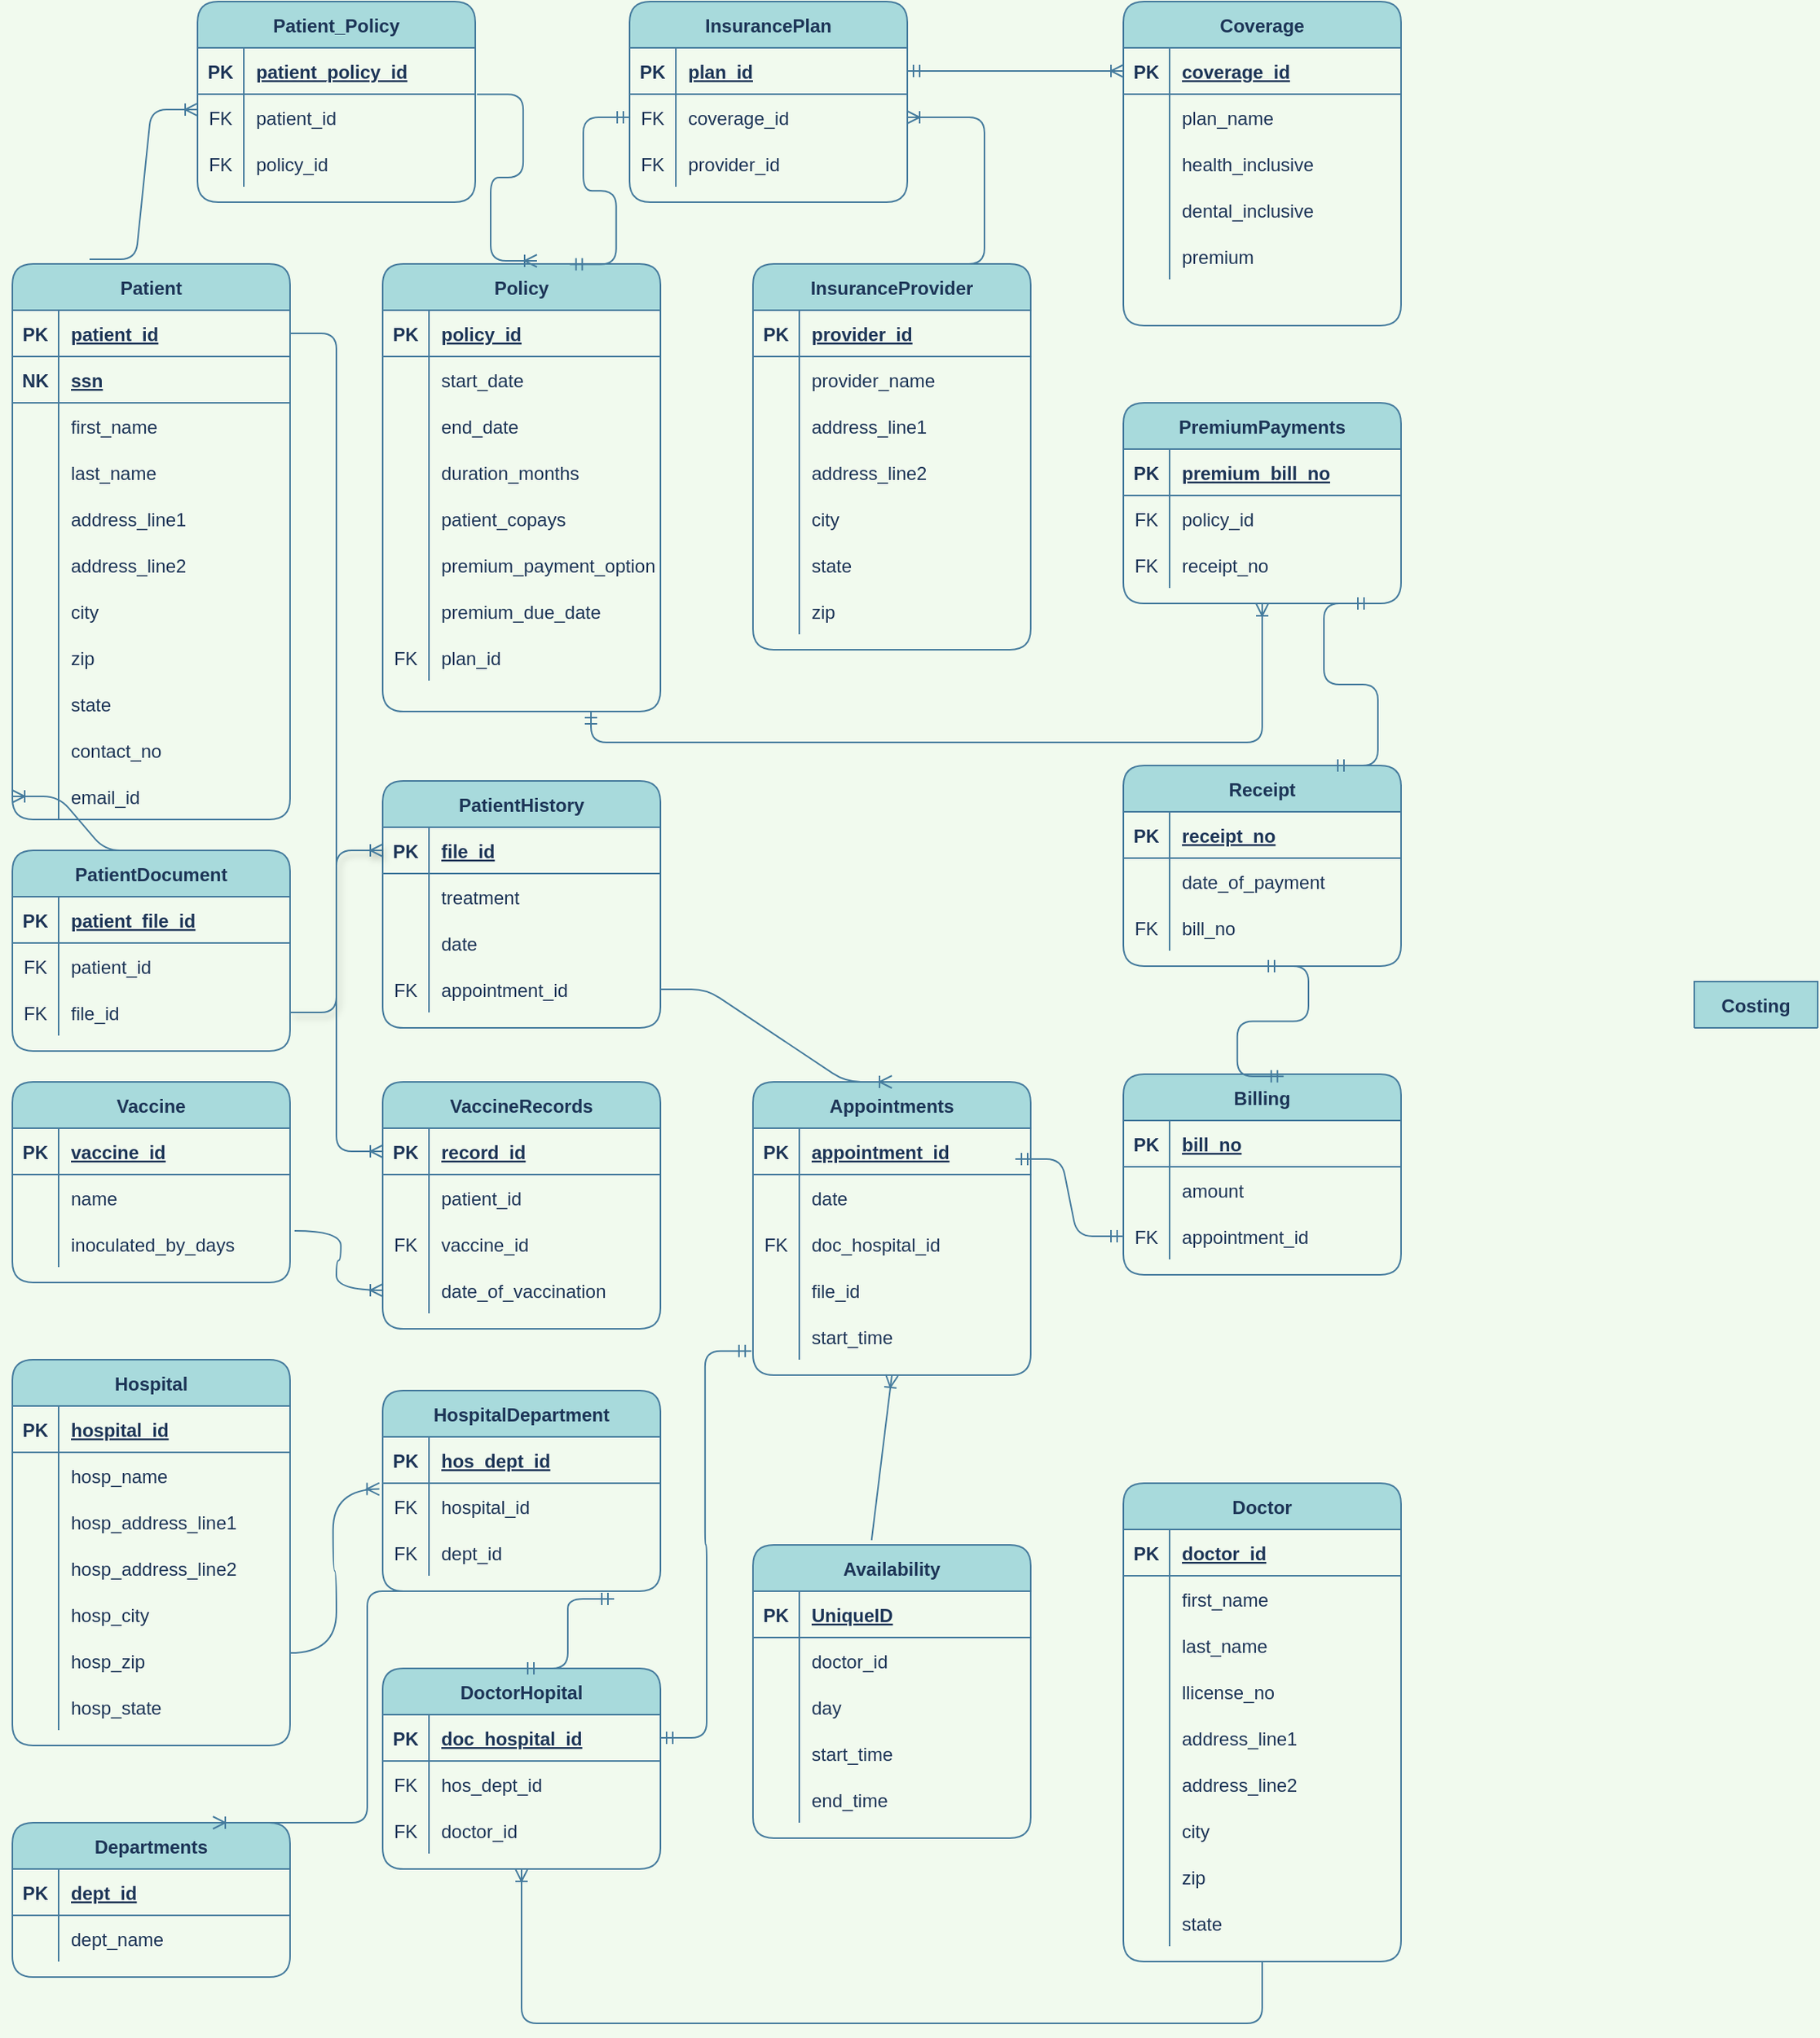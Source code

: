 <mxfile version="17.2.4" type="github">
  <diagram id="-re7Fl4iUlORcJyAnAeJ" name="Page-1">
    <mxGraphModel dx="873" dy="547" grid="1" gridSize="10" guides="1" tooltips="1" connect="1" arrows="1" fold="1" page="1" pageScale="1" pageWidth="850" pageHeight="1100" background="#F1FAEE" math="0" shadow="0">
      <root>
        <mxCell id="0" />
        <mxCell id="1" parent="0" />
        <mxCell id="RlTZQN4O3XcRx0RPwVub-17" value="Patient" style="shape=table;startSize=30;container=1;collapsible=1;childLayout=tableLayout;fixedRows=1;rowLines=0;fontStyle=1;align=center;resizeLast=1;fillColor=#A8DADC;strokeColor=#457B9D;fontColor=#1D3557;rounded=1;" parent="1" vertex="1">
          <mxGeometry x="20" y="180" width="180" height="360" as="geometry" />
        </mxCell>
        <mxCell id="RlTZQN4O3XcRx0RPwVub-18" value="" style="shape=tableRow;horizontal=0;startSize=0;swimlaneHead=0;swimlaneBody=0;fillColor=none;collapsible=0;dropTarget=0;points=[[0,0.5],[1,0.5]];portConstraint=eastwest;top=0;left=0;right=0;bottom=1;strokeColor=#457B9D;fontColor=#1D3557;rounded=1;" parent="RlTZQN4O3XcRx0RPwVub-17" vertex="1">
          <mxGeometry y="30" width="180" height="30" as="geometry" />
        </mxCell>
        <mxCell id="RlTZQN4O3XcRx0RPwVub-19" value="PK" style="shape=partialRectangle;connectable=0;fillColor=none;top=0;left=0;bottom=0;right=0;fontStyle=1;overflow=hidden;strokeColor=#457B9D;fontColor=#1D3557;rounded=1;" parent="RlTZQN4O3XcRx0RPwVub-18" vertex="1">
          <mxGeometry width="30" height="30" as="geometry">
            <mxRectangle width="30" height="30" as="alternateBounds" />
          </mxGeometry>
        </mxCell>
        <mxCell id="RlTZQN4O3XcRx0RPwVub-20" value="patient_id" style="shape=partialRectangle;connectable=0;fillColor=none;top=0;left=0;bottom=0;right=0;align=left;spacingLeft=6;fontStyle=5;overflow=hidden;strokeColor=#457B9D;fontColor=#1D3557;rounded=1;" parent="RlTZQN4O3XcRx0RPwVub-18" vertex="1">
          <mxGeometry x="30" width="150" height="30" as="geometry">
            <mxRectangle width="150" height="30" as="alternateBounds" />
          </mxGeometry>
        </mxCell>
        <mxCell id="6Uv_ISmWQm-AnraguKmT-1" style="shape=tableRow;horizontal=0;startSize=0;swimlaneHead=0;swimlaneBody=0;fillColor=none;collapsible=0;dropTarget=0;points=[[0,0.5],[1,0.5]];portConstraint=eastwest;top=0;left=0;right=0;bottom=1;strokeColor=#457B9D;fontColor=#1D3557;rounded=1;" parent="RlTZQN4O3XcRx0RPwVub-17" vertex="1">
          <mxGeometry y="60" width="180" height="30" as="geometry" />
        </mxCell>
        <mxCell id="6Uv_ISmWQm-AnraguKmT-2" value="NK" style="shape=partialRectangle;connectable=0;fillColor=none;top=0;left=0;bottom=0;right=0;fontStyle=1;overflow=hidden;strokeColor=#457B9D;fontColor=#1D3557;rounded=1;" parent="6Uv_ISmWQm-AnraguKmT-1" vertex="1">
          <mxGeometry width="30" height="30" as="geometry">
            <mxRectangle width="30" height="30" as="alternateBounds" />
          </mxGeometry>
        </mxCell>
        <mxCell id="6Uv_ISmWQm-AnraguKmT-3" value="ssn" style="shape=partialRectangle;connectable=0;fillColor=none;top=0;left=0;bottom=0;right=0;align=left;spacingLeft=6;fontStyle=5;overflow=hidden;strokeColor=#457B9D;fontColor=#1D3557;rounded=1;" parent="6Uv_ISmWQm-AnraguKmT-1" vertex="1">
          <mxGeometry x="30" width="150" height="30" as="geometry">
            <mxRectangle width="150" height="30" as="alternateBounds" />
          </mxGeometry>
        </mxCell>
        <mxCell id="RlTZQN4O3XcRx0RPwVub-21" value="" style="shape=tableRow;horizontal=0;startSize=0;swimlaneHead=0;swimlaneBody=0;fillColor=none;collapsible=0;dropTarget=0;points=[[0,0.5],[1,0.5]];portConstraint=eastwest;top=0;left=0;right=0;bottom=0;strokeColor=#457B9D;fontColor=#1D3557;rounded=1;" parent="RlTZQN4O3XcRx0RPwVub-17" vertex="1">
          <mxGeometry y="90" width="180" height="30" as="geometry" />
        </mxCell>
        <mxCell id="RlTZQN4O3XcRx0RPwVub-22" value="" style="shape=partialRectangle;connectable=0;fillColor=none;top=0;left=0;bottom=0;right=0;editable=1;overflow=hidden;strokeColor=#457B9D;fontColor=#1D3557;rounded=1;" parent="RlTZQN4O3XcRx0RPwVub-21" vertex="1">
          <mxGeometry width="30" height="30" as="geometry">
            <mxRectangle width="30" height="30" as="alternateBounds" />
          </mxGeometry>
        </mxCell>
        <mxCell id="RlTZQN4O3XcRx0RPwVub-23" value="first_name" style="shape=partialRectangle;connectable=0;fillColor=none;top=0;left=0;bottom=0;right=0;align=left;spacingLeft=6;overflow=hidden;strokeColor=#457B9D;fontColor=#1D3557;rounded=1;" parent="RlTZQN4O3XcRx0RPwVub-21" vertex="1">
          <mxGeometry x="30" width="150" height="30" as="geometry">
            <mxRectangle width="150" height="30" as="alternateBounds" />
          </mxGeometry>
        </mxCell>
        <mxCell id="RlTZQN4O3XcRx0RPwVub-24" value="" style="shape=tableRow;horizontal=0;startSize=0;swimlaneHead=0;swimlaneBody=0;fillColor=none;collapsible=0;dropTarget=0;points=[[0,0.5],[1,0.5]];portConstraint=eastwest;top=0;left=0;right=0;bottom=0;strokeColor=#457B9D;fontColor=#1D3557;rounded=1;" parent="RlTZQN4O3XcRx0RPwVub-17" vertex="1">
          <mxGeometry y="120" width="180" height="30" as="geometry" />
        </mxCell>
        <mxCell id="RlTZQN4O3XcRx0RPwVub-25" value="" style="shape=partialRectangle;connectable=0;fillColor=none;top=0;left=0;bottom=0;right=0;editable=1;overflow=hidden;strokeColor=#457B9D;fontColor=#1D3557;rounded=1;" parent="RlTZQN4O3XcRx0RPwVub-24" vertex="1">
          <mxGeometry width="30" height="30" as="geometry">
            <mxRectangle width="30" height="30" as="alternateBounds" />
          </mxGeometry>
        </mxCell>
        <mxCell id="RlTZQN4O3XcRx0RPwVub-26" value="last_name" style="shape=partialRectangle;connectable=0;fillColor=none;top=0;left=0;bottom=0;right=0;align=left;spacingLeft=6;overflow=hidden;strokeColor=#457B9D;fontColor=#1D3557;rounded=1;" parent="RlTZQN4O3XcRx0RPwVub-24" vertex="1">
          <mxGeometry x="30" width="150" height="30" as="geometry">
            <mxRectangle width="150" height="30" as="alternateBounds" />
          </mxGeometry>
        </mxCell>
        <mxCell id="RlTZQN4O3XcRx0RPwVub-27" value="" style="shape=tableRow;horizontal=0;startSize=0;swimlaneHead=0;swimlaneBody=0;fillColor=none;collapsible=0;dropTarget=0;points=[[0,0.5],[1,0.5]];portConstraint=eastwest;top=0;left=0;right=0;bottom=0;strokeColor=#457B9D;fontColor=#1D3557;rounded=1;" parent="RlTZQN4O3XcRx0RPwVub-17" vertex="1">
          <mxGeometry y="150" width="180" height="30" as="geometry" />
        </mxCell>
        <mxCell id="RlTZQN4O3XcRx0RPwVub-28" value="" style="shape=partialRectangle;connectable=0;fillColor=none;top=0;left=0;bottom=0;right=0;editable=1;overflow=hidden;strokeColor=#457B9D;fontColor=#1D3557;rounded=1;" parent="RlTZQN4O3XcRx0RPwVub-27" vertex="1">
          <mxGeometry width="30" height="30" as="geometry">
            <mxRectangle width="30" height="30" as="alternateBounds" />
          </mxGeometry>
        </mxCell>
        <mxCell id="RlTZQN4O3XcRx0RPwVub-29" value="address_line1" style="shape=partialRectangle;connectable=0;fillColor=none;top=0;left=0;bottom=0;right=0;align=left;spacingLeft=6;overflow=hidden;strokeColor=#457B9D;fontColor=#1D3557;rounded=1;" parent="RlTZQN4O3XcRx0RPwVub-27" vertex="1">
          <mxGeometry x="30" width="150" height="30" as="geometry">
            <mxRectangle width="150" height="30" as="alternateBounds" />
          </mxGeometry>
        </mxCell>
        <mxCell id="RlTZQN4O3XcRx0RPwVub-33" style="shape=tableRow;horizontal=0;startSize=0;swimlaneHead=0;swimlaneBody=0;fillColor=none;collapsible=0;dropTarget=0;points=[[0,0.5],[1,0.5]];portConstraint=eastwest;top=0;left=0;right=0;bottom=0;strokeColor=#457B9D;fontColor=#1D3557;rounded=1;" parent="RlTZQN4O3XcRx0RPwVub-17" vertex="1">
          <mxGeometry y="180" width="180" height="30" as="geometry" />
        </mxCell>
        <mxCell id="RlTZQN4O3XcRx0RPwVub-34" style="shape=partialRectangle;connectable=0;fillColor=none;top=0;left=0;bottom=0;right=0;editable=1;overflow=hidden;strokeColor=#457B9D;fontColor=#1D3557;rounded=1;" parent="RlTZQN4O3XcRx0RPwVub-33" vertex="1">
          <mxGeometry width="30" height="30" as="geometry">
            <mxRectangle width="30" height="30" as="alternateBounds" />
          </mxGeometry>
        </mxCell>
        <mxCell id="RlTZQN4O3XcRx0RPwVub-35" value="address_line2" style="shape=partialRectangle;connectable=0;fillColor=none;top=0;left=0;bottom=0;right=0;align=left;spacingLeft=6;overflow=hidden;strokeColor=#457B9D;fontColor=#1D3557;rounded=1;" parent="RlTZQN4O3XcRx0RPwVub-33" vertex="1">
          <mxGeometry x="30" width="150" height="30" as="geometry">
            <mxRectangle width="150" height="30" as="alternateBounds" />
          </mxGeometry>
        </mxCell>
        <mxCell id="RlTZQN4O3XcRx0RPwVub-36" style="shape=tableRow;horizontal=0;startSize=0;swimlaneHead=0;swimlaneBody=0;fillColor=none;collapsible=0;dropTarget=0;points=[[0,0.5],[1,0.5]];portConstraint=eastwest;top=0;left=0;right=0;bottom=0;strokeColor=#457B9D;fontColor=#1D3557;rounded=1;" parent="RlTZQN4O3XcRx0RPwVub-17" vertex="1">
          <mxGeometry y="210" width="180" height="30" as="geometry" />
        </mxCell>
        <mxCell id="RlTZQN4O3XcRx0RPwVub-37" style="shape=partialRectangle;connectable=0;fillColor=none;top=0;left=0;bottom=0;right=0;editable=1;overflow=hidden;strokeColor=#457B9D;fontColor=#1D3557;rounded=1;" parent="RlTZQN4O3XcRx0RPwVub-36" vertex="1">
          <mxGeometry width="30" height="30" as="geometry">
            <mxRectangle width="30" height="30" as="alternateBounds" />
          </mxGeometry>
        </mxCell>
        <mxCell id="RlTZQN4O3XcRx0RPwVub-38" value="city" style="shape=partialRectangle;connectable=0;fillColor=none;top=0;left=0;bottom=0;right=0;align=left;spacingLeft=6;overflow=hidden;strokeColor=#457B9D;fontColor=#1D3557;rounded=1;" parent="RlTZQN4O3XcRx0RPwVub-36" vertex="1">
          <mxGeometry x="30" width="150" height="30" as="geometry">
            <mxRectangle width="150" height="30" as="alternateBounds" />
          </mxGeometry>
        </mxCell>
        <mxCell id="RlTZQN4O3XcRx0RPwVub-39" style="shape=tableRow;horizontal=0;startSize=0;swimlaneHead=0;swimlaneBody=0;fillColor=none;collapsible=0;dropTarget=0;points=[[0,0.5],[1,0.5]];portConstraint=eastwest;top=0;left=0;right=0;bottom=0;strokeColor=#457B9D;fontColor=#1D3557;rounded=1;" parent="RlTZQN4O3XcRx0RPwVub-17" vertex="1">
          <mxGeometry y="240" width="180" height="30" as="geometry" />
        </mxCell>
        <mxCell id="RlTZQN4O3XcRx0RPwVub-40" style="shape=partialRectangle;connectable=0;fillColor=none;top=0;left=0;bottom=0;right=0;editable=1;overflow=hidden;strokeColor=#457B9D;fontColor=#1D3557;rounded=1;" parent="RlTZQN4O3XcRx0RPwVub-39" vertex="1">
          <mxGeometry width="30" height="30" as="geometry">
            <mxRectangle width="30" height="30" as="alternateBounds" />
          </mxGeometry>
        </mxCell>
        <mxCell id="RlTZQN4O3XcRx0RPwVub-41" value="zip" style="shape=partialRectangle;connectable=0;fillColor=none;top=0;left=0;bottom=0;right=0;align=left;spacingLeft=6;overflow=hidden;strokeColor=#457B9D;fontColor=#1D3557;rounded=1;" parent="RlTZQN4O3XcRx0RPwVub-39" vertex="1">
          <mxGeometry x="30" width="150" height="30" as="geometry">
            <mxRectangle width="150" height="30" as="alternateBounds" />
          </mxGeometry>
        </mxCell>
        <mxCell id="P6ED_a12FZcSG6htXwYY-7" style="shape=tableRow;horizontal=0;startSize=0;swimlaneHead=0;swimlaneBody=0;fillColor=none;collapsible=0;dropTarget=0;points=[[0,0.5],[1,0.5]];portConstraint=eastwest;top=0;left=0;right=0;bottom=0;strokeColor=#457B9D;fontColor=#1D3557;rounded=1;" parent="RlTZQN4O3XcRx0RPwVub-17" vertex="1">
          <mxGeometry y="270" width="180" height="30" as="geometry" />
        </mxCell>
        <mxCell id="P6ED_a12FZcSG6htXwYY-8" style="shape=partialRectangle;connectable=0;fillColor=none;top=0;left=0;bottom=0;right=0;editable=1;overflow=hidden;strokeColor=#457B9D;fontColor=#1D3557;rounded=1;" parent="P6ED_a12FZcSG6htXwYY-7" vertex="1">
          <mxGeometry width="30" height="30" as="geometry">
            <mxRectangle width="30" height="30" as="alternateBounds" />
          </mxGeometry>
        </mxCell>
        <mxCell id="P6ED_a12FZcSG6htXwYY-9" value="state" style="shape=partialRectangle;connectable=0;fillColor=none;top=0;left=0;bottom=0;right=0;align=left;spacingLeft=6;overflow=hidden;strokeColor=#457B9D;fontColor=#1D3557;rounded=1;" parent="P6ED_a12FZcSG6htXwYY-7" vertex="1">
          <mxGeometry x="30" width="150" height="30" as="geometry">
            <mxRectangle width="150" height="30" as="alternateBounds" />
          </mxGeometry>
        </mxCell>
        <mxCell id="nwRkPrDQJXdbiGEclRCJ-4" style="shape=tableRow;horizontal=0;startSize=0;swimlaneHead=0;swimlaneBody=0;fillColor=none;collapsible=0;dropTarget=0;points=[[0,0.5],[1,0.5]];portConstraint=eastwest;top=0;left=0;right=0;bottom=0;strokeColor=#457B9D;fontColor=#1D3557;rounded=1;" vertex="1" parent="RlTZQN4O3XcRx0RPwVub-17">
          <mxGeometry y="300" width="180" height="30" as="geometry" />
        </mxCell>
        <mxCell id="nwRkPrDQJXdbiGEclRCJ-5" style="shape=partialRectangle;connectable=0;fillColor=none;top=0;left=0;bottom=0;right=0;editable=1;overflow=hidden;strokeColor=#457B9D;fontColor=#1D3557;rounded=1;" vertex="1" parent="nwRkPrDQJXdbiGEclRCJ-4">
          <mxGeometry width="30" height="30" as="geometry">
            <mxRectangle width="30" height="30" as="alternateBounds" />
          </mxGeometry>
        </mxCell>
        <mxCell id="nwRkPrDQJXdbiGEclRCJ-6" value="contact_no" style="shape=partialRectangle;connectable=0;fillColor=none;top=0;left=0;bottom=0;right=0;align=left;spacingLeft=6;overflow=hidden;strokeColor=#457B9D;fontColor=#1D3557;rounded=1;" vertex="1" parent="nwRkPrDQJXdbiGEclRCJ-4">
          <mxGeometry x="30" width="150" height="30" as="geometry">
            <mxRectangle width="150" height="30" as="alternateBounds" />
          </mxGeometry>
        </mxCell>
        <mxCell id="nwRkPrDQJXdbiGEclRCJ-1" style="shape=tableRow;horizontal=0;startSize=0;swimlaneHead=0;swimlaneBody=0;fillColor=none;collapsible=0;dropTarget=0;points=[[0,0.5],[1,0.5]];portConstraint=eastwest;top=0;left=0;right=0;bottom=0;strokeColor=#457B9D;fontColor=#1D3557;rounded=1;" vertex="1" parent="RlTZQN4O3XcRx0RPwVub-17">
          <mxGeometry y="330" width="180" height="30" as="geometry" />
        </mxCell>
        <mxCell id="nwRkPrDQJXdbiGEclRCJ-2" style="shape=partialRectangle;connectable=0;fillColor=none;top=0;left=0;bottom=0;right=0;editable=1;overflow=hidden;strokeColor=#457B9D;fontColor=#1D3557;rounded=1;" vertex="1" parent="nwRkPrDQJXdbiGEclRCJ-1">
          <mxGeometry width="30" height="30" as="geometry">
            <mxRectangle width="30" height="30" as="alternateBounds" />
          </mxGeometry>
        </mxCell>
        <mxCell id="nwRkPrDQJXdbiGEclRCJ-3" value="email_id" style="shape=partialRectangle;connectable=0;fillColor=none;top=0;left=0;bottom=0;right=0;align=left;spacingLeft=6;overflow=hidden;strokeColor=#457B9D;fontColor=#1D3557;rounded=1;" vertex="1" parent="nwRkPrDQJXdbiGEclRCJ-1">
          <mxGeometry x="30" width="150" height="30" as="geometry">
            <mxRectangle width="150" height="30" as="alternateBounds" />
          </mxGeometry>
        </mxCell>
        <mxCell id="RlTZQN4O3XcRx0RPwVub-48" value="Patient_Policy" style="shape=table;startSize=30;container=1;collapsible=1;childLayout=tableLayout;fixedRows=1;rowLines=0;fontStyle=1;align=center;resizeLast=1;rounded=1;fontColor=#1D3557;strokeColor=#457B9D;fillColor=#A8DADC;" parent="1" vertex="1">
          <mxGeometry x="140" y="10" width="180" height="130" as="geometry" />
        </mxCell>
        <mxCell id="RlTZQN4O3XcRx0RPwVub-49" value="" style="shape=tableRow;horizontal=0;startSize=0;swimlaneHead=0;swimlaneBody=0;fillColor=none;collapsible=0;dropTarget=0;points=[[0,0.5],[1,0.5]];portConstraint=eastwest;top=0;left=0;right=0;bottom=1;rounded=1;fontColor=#1D3557;strokeColor=#457B9D;" parent="RlTZQN4O3XcRx0RPwVub-48" vertex="1">
          <mxGeometry y="30" width="180" height="30" as="geometry" />
        </mxCell>
        <mxCell id="RlTZQN4O3XcRx0RPwVub-50" value="PK" style="shape=partialRectangle;connectable=0;fillColor=none;top=0;left=0;bottom=0;right=0;fontStyle=1;overflow=hidden;rounded=1;fontColor=#1D3557;strokeColor=#457B9D;" parent="RlTZQN4O3XcRx0RPwVub-49" vertex="1">
          <mxGeometry width="30" height="30" as="geometry">
            <mxRectangle width="30" height="30" as="alternateBounds" />
          </mxGeometry>
        </mxCell>
        <mxCell id="RlTZQN4O3XcRx0RPwVub-51" value="patient_policy_id" style="shape=partialRectangle;connectable=0;fillColor=none;top=0;left=0;bottom=0;right=0;align=left;spacingLeft=6;fontStyle=5;overflow=hidden;rounded=1;fontColor=#1D3557;strokeColor=#457B9D;" parent="RlTZQN4O3XcRx0RPwVub-49" vertex="1">
          <mxGeometry x="30" width="150" height="30" as="geometry">
            <mxRectangle width="150" height="30" as="alternateBounds" />
          </mxGeometry>
        </mxCell>
        <mxCell id="RlTZQN4O3XcRx0RPwVub-52" value="" style="shape=tableRow;horizontal=0;startSize=0;swimlaneHead=0;swimlaneBody=0;fillColor=none;collapsible=0;dropTarget=0;points=[[0,0.5],[1,0.5]];portConstraint=eastwest;top=0;left=0;right=0;bottom=0;rounded=1;fontColor=#1D3557;strokeColor=#457B9D;" parent="RlTZQN4O3XcRx0RPwVub-48" vertex="1">
          <mxGeometry y="60" width="180" height="30" as="geometry" />
        </mxCell>
        <mxCell id="RlTZQN4O3XcRx0RPwVub-53" value="FK" style="shape=partialRectangle;connectable=0;fillColor=none;top=0;left=0;bottom=0;right=0;editable=1;overflow=hidden;rounded=1;fontColor=#1D3557;strokeColor=#457B9D;" parent="RlTZQN4O3XcRx0RPwVub-52" vertex="1">
          <mxGeometry width="30" height="30" as="geometry">
            <mxRectangle width="30" height="30" as="alternateBounds" />
          </mxGeometry>
        </mxCell>
        <mxCell id="RlTZQN4O3XcRx0RPwVub-54" value="patient_id" style="shape=partialRectangle;connectable=0;fillColor=none;top=0;left=0;bottom=0;right=0;align=left;spacingLeft=6;overflow=hidden;rounded=1;fontColor=#1D3557;strokeColor=#457B9D;" parent="RlTZQN4O3XcRx0RPwVub-52" vertex="1">
          <mxGeometry x="30" width="150" height="30" as="geometry">
            <mxRectangle width="150" height="30" as="alternateBounds" />
          </mxGeometry>
        </mxCell>
        <mxCell id="RlTZQN4O3XcRx0RPwVub-55" value="" style="shape=tableRow;horizontal=0;startSize=0;swimlaneHead=0;swimlaneBody=0;fillColor=none;collapsible=0;dropTarget=0;points=[[0,0.5],[1,0.5]];portConstraint=eastwest;top=0;left=0;right=0;bottom=0;rounded=1;fontColor=#1D3557;strokeColor=#457B9D;" parent="RlTZQN4O3XcRx0RPwVub-48" vertex="1">
          <mxGeometry y="90" width="180" height="30" as="geometry" />
        </mxCell>
        <mxCell id="RlTZQN4O3XcRx0RPwVub-56" value="FK" style="shape=partialRectangle;connectable=0;fillColor=none;top=0;left=0;bottom=0;right=0;editable=1;overflow=hidden;rounded=1;fontColor=#1D3557;strokeColor=#457B9D;" parent="RlTZQN4O3XcRx0RPwVub-55" vertex="1">
          <mxGeometry width="30" height="30" as="geometry">
            <mxRectangle width="30" height="30" as="alternateBounds" />
          </mxGeometry>
        </mxCell>
        <mxCell id="RlTZQN4O3XcRx0RPwVub-57" value="policy_id" style="shape=partialRectangle;connectable=0;fillColor=none;top=0;left=0;bottom=0;right=0;align=left;spacingLeft=6;overflow=hidden;rounded=1;fontColor=#1D3557;strokeColor=#457B9D;" parent="RlTZQN4O3XcRx0RPwVub-55" vertex="1">
          <mxGeometry x="30" width="150" height="30" as="geometry">
            <mxRectangle width="150" height="30" as="alternateBounds" />
          </mxGeometry>
        </mxCell>
        <mxCell id="WZZz1jhd8k2xXOur8kx4-2" value="Policy" style="shape=table;startSize=30;container=1;collapsible=1;childLayout=tableLayout;fixedRows=1;rowLines=0;fontStyle=1;align=center;resizeLast=1;rounded=1;fontColor=#1D3557;strokeColor=#457B9D;fillColor=#A8DADC;" parent="1" vertex="1">
          <mxGeometry x="260" y="180" width="180" height="290" as="geometry">
            <mxRectangle x="260" y="180" width="70" height="30" as="alternateBounds" />
          </mxGeometry>
        </mxCell>
        <mxCell id="WZZz1jhd8k2xXOur8kx4-3" value="" style="shape=tableRow;horizontal=0;startSize=0;swimlaneHead=0;swimlaneBody=0;fillColor=none;collapsible=0;dropTarget=0;points=[[0,0.5],[1,0.5]];portConstraint=eastwest;top=0;left=0;right=0;bottom=1;rounded=1;fontColor=#1D3557;strokeColor=#457B9D;" parent="WZZz1jhd8k2xXOur8kx4-2" vertex="1">
          <mxGeometry y="30" width="180" height="30" as="geometry" />
        </mxCell>
        <mxCell id="WZZz1jhd8k2xXOur8kx4-4" value="PK" style="shape=partialRectangle;connectable=0;fillColor=none;top=0;left=0;bottom=0;right=0;fontStyle=1;overflow=hidden;rounded=1;fontColor=#1D3557;strokeColor=#457B9D;" parent="WZZz1jhd8k2xXOur8kx4-3" vertex="1">
          <mxGeometry width="30" height="30" as="geometry">
            <mxRectangle width="30" height="30" as="alternateBounds" />
          </mxGeometry>
        </mxCell>
        <mxCell id="WZZz1jhd8k2xXOur8kx4-5" value="policy_id" style="shape=partialRectangle;connectable=0;fillColor=none;top=0;left=0;bottom=0;right=0;align=left;spacingLeft=6;fontStyle=5;overflow=hidden;rounded=1;fontColor=#1D3557;strokeColor=#457B9D;" parent="WZZz1jhd8k2xXOur8kx4-3" vertex="1">
          <mxGeometry x="30" width="150" height="30" as="geometry">
            <mxRectangle width="150" height="30" as="alternateBounds" />
          </mxGeometry>
        </mxCell>
        <mxCell id="WZZz1jhd8k2xXOur8kx4-6" value="" style="shape=tableRow;horizontal=0;startSize=0;swimlaneHead=0;swimlaneBody=0;fillColor=none;collapsible=0;dropTarget=0;points=[[0,0.5],[1,0.5]];portConstraint=eastwest;top=0;left=0;right=0;bottom=0;rounded=1;fontColor=#1D3557;strokeColor=#457B9D;" parent="WZZz1jhd8k2xXOur8kx4-2" vertex="1">
          <mxGeometry y="60" width="180" height="30" as="geometry" />
        </mxCell>
        <mxCell id="WZZz1jhd8k2xXOur8kx4-7" value="" style="shape=partialRectangle;connectable=0;fillColor=none;top=0;left=0;bottom=0;right=0;editable=1;overflow=hidden;rounded=1;fontColor=#1D3557;strokeColor=#457B9D;" parent="WZZz1jhd8k2xXOur8kx4-6" vertex="1">
          <mxGeometry width="30" height="30" as="geometry">
            <mxRectangle width="30" height="30" as="alternateBounds" />
          </mxGeometry>
        </mxCell>
        <mxCell id="WZZz1jhd8k2xXOur8kx4-8" value="start_date" style="shape=partialRectangle;connectable=0;fillColor=none;top=0;left=0;bottom=0;right=0;align=left;spacingLeft=6;overflow=hidden;rounded=1;fontColor=#1D3557;strokeColor=#457B9D;" parent="WZZz1jhd8k2xXOur8kx4-6" vertex="1">
          <mxGeometry x="30" width="150" height="30" as="geometry">
            <mxRectangle width="150" height="30" as="alternateBounds" />
          </mxGeometry>
        </mxCell>
        <mxCell id="WZZz1jhd8k2xXOur8kx4-9" value="" style="shape=tableRow;horizontal=0;startSize=0;swimlaneHead=0;swimlaneBody=0;fillColor=none;collapsible=0;dropTarget=0;points=[[0,0.5],[1,0.5]];portConstraint=eastwest;top=0;left=0;right=0;bottom=0;rounded=1;fontColor=#1D3557;strokeColor=#457B9D;" parent="WZZz1jhd8k2xXOur8kx4-2" vertex="1">
          <mxGeometry y="90" width="180" height="30" as="geometry" />
        </mxCell>
        <mxCell id="WZZz1jhd8k2xXOur8kx4-10" value="" style="shape=partialRectangle;connectable=0;fillColor=none;top=0;left=0;bottom=0;right=0;editable=1;overflow=hidden;rounded=1;fontColor=#1D3557;strokeColor=#457B9D;" parent="WZZz1jhd8k2xXOur8kx4-9" vertex="1">
          <mxGeometry width="30" height="30" as="geometry">
            <mxRectangle width="30" height="30" as="alternateBounds" />
          </mxGeometry>
        </mxCell>
        <mxCell id="WZZz1jhd8k2xXOur8kx4-11" value="end_date" style="shape=partialRectangle;connectable=0;fillColor=none;top=0;left=0;bottom=0;right=0;align=left;spacingLeft=6;overflow=hidden;rounded=1;fontColor=#1D3557;strokeColor=#457B9D;" parent="WZZz1jhd8k2xXOur8kx4-9" vertex="1">
          <mxGeometry x="30" width="150" height="30" as="geometry">
            <mxRectangle width="150" height="30" as="alternateBounds" />
          </mxGeometry>
        </mxCell>
        <mxCell id="WZZz1jhd8k2xXOur8kx4-34" style="shape=tableRow;horizontal=0;startSize=0;swimlaneHead=0;swimlaneBody=0;fillColor=none;collapsible=0;dropTarget=0;points=[[0,0.5],[1,0.5]];portConstraint=eastwest;top=0;left=0;right=0;bottom=0;rounded=1;fontColor=#1D3557;strokeColor=#457B9D;" parent="WZZz1jhd8k2xXOur8kx4-2" vertex="1">
          <mxGeometry y="120" width="180" height="30" as="geometry" />
        </mxCell>
        <mxCell id="WZZz1jhd8k2xXOur8kx4-35" style="shape=partialRectangle;connectable=0;fillColor=none;top=0;left=0;bottom=0;right=0;editable=1;overflow=hidden;rounded=1;fontColor=#1D3557;strokeColor=#457B9D;" parent="WZZz1jhd8k2xXOur8kx4-34" vertex="1">
          <mxGeometry width="30" height="30" as="geometry">
            <mxRectangle width="30" height="30" as="alternateBounds" />
          </mxGeometry>
        </mxCell>
        <mxCell id="WZZz1jhd8k2xXOur8kx4-36" value="duration_months" style="shape=partialRectangle;connectable=0;fillColor=none;top=0;left=0;bottom=0;right=0;align=left;spacingLeft=6;overflow=hidden;rounded=1;fontColor=#1D3557;strokeColor=#457B9D;" parent="WZZz1jhd8k2xXOur8kx4-34" vertex="1">
          <mxGeometry x="30" width="150" height="30" as="geometry">
            <mxRectangle width="150" height="30" as="alternateBounds" />
          </mxGeometry>
        </mxCell>
        <mxCell id="WZZz1jhd8k2xXOur8kx4-12" value="" style="shape=tableRow;horizontal=0;startSize=0;swimlaneHead=0;swimlaneBody=0;fillColor=none;collapsible=0;dropTarget=0;points=[[0,0.5],[1,0.5]];portConstraint=eastwest;top=0;left=0;right=0;bottom=0;rounded=1;fontColor=#1D3557;strokeColor=#457B9D;" parent="WZZz1jhd8k2xXOur8kx4-2" vertex="1">
          <mxGeometry y="150" width="180" height="30" as="geometry" />
        </mxCell>
        <mxCell id="WZZz1jhd8k2xXOur8kx4-13" value="" style="shape=partialRectangle;connectable=0;fillColor=none;top=0;left=0;bottom=0;right=0;editable=1;overflow=hidden;rounded=1;fontColor=#1D3557;strokeColor=#457B9D;" parent="WZZz1jhd8k2xXOur8kx4-12" vertex="1">
          <mxGeometry width="30" height="30" as="geometry">
            <mxRectangle width="30" height="30" as="alternateBounds" />
          </mxGeometry>
        </mxCell>
        <mxCell id="WZZz1jhd8k2xXOur8kx4-14" value="patient_copays" style="shape=partialRectangle;connectable=0;fillColor=none;top=0;left=0;bottom=0;right=0;align=left;spacingLeft=6;overflow=hidden;rounded=1;fontColor=#1D3557;strokeColor=#457B9D;" parent="WZZz1jhd8k2xXOur8kx4-12" vertex="1">
          <mxGeometry x="30" width="150" height="30" as="geometry">
            <mxRectangle width="150" height="30" as="alternateBounds" />
          </mxGeometry>
        </mxCell>
        <mxCell id="WZZz1jhd8k2xXOur8kx4-59" style="shape=tableRow;horizontal=0;startSize=0;swimlaneHead=0;swimlaneBody=0;fillColor=none;collapsible=0;dropTarget=0;points=[[0,0.5],[1,0.5]];portConstraint=eastwest;top=0;left=0;right=0;bottom=0;rounded=1;fontColor=#1D3557;strokeColor=#457B9D;" parent="WZZz1jhd8k2xXOur8kx4-2" vertex="1">
          <mxGeometry y="180" width="180" height="30" as="geometry" />
        </mxCell>
        <mxCell id="WZZz1jhd8k2xXOur8kx4-60" style="shape=partialRectangle;connectable=0;fillColor=none;top=0;left=0;bottom=0;right=0;editable=1;overflow=hidden;rounded=1;fontColor=#1D3557;strokeColor=#457B9D;" parent="WZZz1jhd8k2xXOur8kx4-59" vertex="1">
          <mxGeometry width="30" height="30" as="geometry">
            <mxRectangle width="30" height="30" as="alternateBounds" />
          </mxGeometry>
        </mxCell>
        <mxCell id="WZZz1jhd8k2xXOur8kx4-61" value="premium_payment_option" style="shape=partialRectangle;connectable=0;fillColor=none;top=0;left=0;bottom=0;right=0;align=left;spacingLeft=6;overflow=hidden;rounded=1;fontColor=#1D3557;strokeColor=#457B9D;" parent="WZZz1jhd8k2xXOur8kx4-59" vertex="1">
          <mxGeometry x="30" width="150" height="30" as="geometry">
            <mxRectangle width="150" height="30" as="alternateBounds" />
          </mxGeometry>
        </mxCell>
        <mxCell id="P6ED_a12FZcSG6htXwYY-26" style="shape=tableRow;horizontal=0;startSize=0;swimlaneHead=0;swimlaneBody=0;fillColor=none;collapsible=0;dropTarget=0;points=[[0,0.5],[1,0.5]];portConstraint=eastwest;top=0;left=0;right=0;bottom=0;rounded=1;fontColor=#1D3557;strokeColor=#457B9D;" parent="WZZz1jhd8k2xXOur8kx4-2" vertex="1">
          <mxGeometry y="210" width="180" height="30" as="geometry" />
        </mxCell>
        <mxCell id="P6ED_a12FZcSG6htXwYY-27" style="shape=partialRectangle;connectable=0;fillColor=none;top=0;left=0;bottom=0;right=0;editable=1;overflow=hidden;rounded=1;fontColor=#1D3557;strokeColor=#457B9D;" parent="P6ED_a12FZcSG6htXwYY-26" vertex="1">
          <mxGeometry width="30" height="30" as="geometry">
            <mxRectangle width="30" height="30" as="alternateBounds" />
          </mxGeometry>
        </mxCell>
        <mxCell id="P6ED_a12FZcSG6htXwYY-28" value="premium_due_date" style="shape=partialRectangle;connectable=0;fillColor=none;top=0;left=0;bottom=0;right=0;align=left;spacingLeft=6;overflow=hidden;rounded=1;fontColor=#1D3557;strokeColor=#457B9D;" parent="P6ED_a12FZcSG6htXwYY-26" vertex="1">
          <mxGeometry x="30" width="150" height="30" as="geometry">
            <mxRectangle width="150" height="30" as="alternateBounds" />
          </mxGeometry>
        </mxCell>
        <mxCell id="WZZz1jhd8k2xXOur8kx4-18" style="shape=tableRow;horizontal=0;startSize=0;swimlaneHead=0;swimlaneBody=0;fillColor=none;collapsible=0;dropTarget=0;points=[[0,0.5],[1,0.5]];portConstraint=eastwest;top=0;left=0;right=0;bottom=0;rounded=1;fontColor=#1D3557;strokeColor=#457B9D;" parent="WZZz1jhd8k2xXOur8kx4-2" vertex="1">
          <mxGeometry y="240" width="180" height="30" as="geometry" />
        </mxCell>
        <mxCell id="WZZz1jhd8k2xXOur8kx4-19" value="FK" style="shape=partialRectangle;connectable=0;fillColor=none;top=0;left=0;bottom=0;right=0;editable=1;overflow=hidden;rounded=1;fontColor=#1D3557;strokeColor=#457B9D;" parent="WZZz1jhd8k2xXOur8kx4-18" vertex="1">
          <mxGeometry width="30" height="30" as="geometry">
            <mxRectangle width="30" height="30" as="alternateBounds" />
          </mxGeometry>
        </mxCell>
        <mxCell id="WZZz1jhd8k2xXOur8kx4-20" value="plan_id" style="shape=partialRectangle;connectable=0;fillColor=none;top=0;left=0;bottom=0;right=0;align=left;spacingLeft=6;overflow=hidden;rounded=1;fontColor=#1D3557;strokeColor=#457B9D;" parent="WZZz1jhd8k2xXOur8kx4-18" vertex="1">
          <mxGeometry x="30" width="150" height="30" as="geometry">
            <mxRectangle width="150" height="30" as="alternateBounds" />
          </mxGeometry>
        </mxCell>
        <mxCell id="WZZz1jhd8k2xXOur8kx4-21" value="InsurancePlan" style="shape=table;startSize=30;container=1;collapsible=1;childLayout=tableLayout;fixedRows=1;rowLines=0;fontStyle=1;align=center;resizeLast=1;rounded=1;fontColor=#1D3557;strokeColor=#457B9D;fillColor=#A8DADC;" parent="1" vertex="1">
          <mxGeometry x="420" y="10" width="180" height="130" as="geometry" />
        </mxCell>
        <mxCell id="WZZz1jhd8k2xXOur8kx4-22" value="" style="shape=tableRow;horizontal=0;startSize=0;swimlaneHead=0;swimlaneBody=0;fillColor=none;collapsible=0;dropTarget=0;points=[[0,0.5],[1,0.5]];portConstraint=eastwest;top=0;left=0;right=0;bottom=1;rounded=1;fontColor=#1D3557;strokeColor=#457B9D;" parent="WZZz1jhd8k2xXOur8kx4-21" vertex="1">
          <mxGeometry y="30" width="180" height="30" as="geometry" />
        </mxCell>
        <mxCell id="WZZz1jhd8k2xXOur8kx4-23" value="PK" style="shape=partialRectangle;connectable=0;fillColor=none;top=0;left=0;bottom=0;right=0;fontStyle=1;overflow=hidden;rounded=1;fontColor=#1D3557;strokeColor=#457B9D;" parent="WZZz1jhd8k2xXOur8kx4-22" vertex="1">
          <mxGeometry width="30" height="30" as="geometry">
            <mxRectangle width="30" height="30" as="alternateBounds" />
          </mxGeometry>
        </mxCell>
        <mxCell id="WZZz1jhd8k2xXOur8kx4-24" value="plan_id" style="shape=partialRectangle;connectable=0;fillColor=none;top=0;left=0;bottom=0;right=0;align=left;spacingLeft=6;fontStyle=5;overflow=hidden;rounded=1;fontColor=#1D3557;strokeColor=#457B9D;" parent="WZZz1jhd8k2xXOur8kx4-22" vertex="1">
          <mxGeometry x="30" width="150" height="30" as="geometry">
            <mxRectangle width="150" height="30" as="alternateBounds" />
          </mxGeometry>
        </mxCell>
        <mxCell id="WZZz1jhd8k2xXOur8kx4-25" value="" style="shape=tableRow;horizontal=0;startSize=0;swimlaneHead=0;swimlaneBody=0;fillColor=none;collapsible=0;dropTarget=0;points=[[0,0.5],[1,0.5]];portConstraint=eastwest;top=0;left=0;right=0;bottom=0;rounded=1;fontColor=#1D3557;strokeColor=#457B9D;" parent="WZZz1jhd8k2xXOur8kx4-21" vertex="1">
          <mxGeometry y="60" width="180" height="30" as="geometry" />
        </mxCell>
        <mxCell id="WZZz1jhd8k2xXOur8kx4-26" value="FK" style="shape=partialRectangle;connectable=0;fillColor=none;top=0;left=0;bottom=0;right=0;editable=1;overflow=hidden;rounded=1;fontColor=#1D3557;strokeColor=#457B9D;" parent="WZZz1jhd8k2xXOur8kx4-25" vertex="1">
          <mxGeometry width="30" height="30" as="geometry">
            <mxRectangle width="30" height="30" as="alternateBounds" />
          </mxGeometry>
        </mxCell>
        <mxCell id="WZZz1jhd8k2xXOur8kx4-27" value="coverage_id" style="shape=partialRectangle;connectable=0;fillColor=none;top=0;left=0;bottom=0;right=0;align=left;spacingLeft=6;overflow=hidden;rounded=1;fontColor=#1D3557;strokeColor=#457B9D;" parent="WZZz1jhd8k2xXOur8kx4-25" vertex="1">
          <mxGeometry x="30" width="150" height="30" as="geometry">
            <mxRectangle width="150" height="30" as="alternateBounds" />
          </mxGeometry>
        </mxCell>
        <mxCell id="WZZz1jhd8k2xXOur8kx4-28" value="" style="shape=tableRow;horizontal=0;startSize=0;swimlaneHead=0;swimlaneBody=0;fillColor=none;collapsible=0;dropTarget=0;points=[[0,0.5],[1,0.5]];portConstraint=eastwest;top=0;left=0;right=0;bottom=0;rounded=1;fontColor=#1D3557;strokeColor=#457B9D;" parent="WZZz1jhd8k2xXOur8kx4-21" vertex="1">
          <mxGeometry y="90" width="180" height="30" as="geometry" />
        </mxCell>
        <mxCell id="WZZz1jhd8k2xXOur8kx4-29" value="FK" style="shape=partialRectangle;connectable=0;fillColor=none;top=0;left=0;bottom=0;right=0;editable=1;overflow=hidden;rounded=1;fontColor=#1D3557;strokeColor=#457B9D;" parent="WZZz1jhd8k2xXOur8kx4-28" vertex="1">
          <mxGeometry width="30" height="30" as="geometry">
            <mxRectangle width="30" height="30" as="alternateBounds" />
          </mxGeometry>
        </mxCell>
        <mxCell id="WZZz1jhd8k2xXOur8kx4-30" value="provider_id" style="shape=partialRectangle;connectable=0;fillColor=none;top=0;left=0;bottom=0;right=0;align=left;spacingLeft=6;overflow=hidden;rounded=1;fontColor=#1D3557;strokeColor=#457B9D;" parent="WZZz1jhd8k2xXOur8kx4-28" vertex="1">
          <mxGeometry x="30" width="150" height="30" as="geometry">
            <mxRectangle width="150" height="30" as="alternateBounds" />
          </mxGeometry>
        </mxCell>
        <mxCell id="WZZz1jhd8k2xXOur8kx4-40" value="Coverage" style="shape=table;startSize=30;container=1;collapsible=1;childLayout=tableLayout;fixedRows=1;rowLines=0;fontStyle=1;align=center;resizeLast=1;rounded=1;fontColor=#1D3557;strokeColor=#457B9D;fillColor=#A8DADC;" parent="1" vertex="1">
          <mxGeometry x="740" y="10" width="180" height="210" as="geometry" />
        </mxCell>
        <mxCell id="WZZz1jhd8k2xXOur8kx4-41" value="" style="shape=tableRow;horizontal=0;startSize=0;swimlaneHead=0;swimlaneBody=0;fillColor=none;collapsible=0;dropTarget=0;points=[[0,0.5],[1,0.5]];portConstraint=eastwest;top=0;left=0;right=0;bottom=1;rounded=1;fontColor=#1D3557;strokeColor=#457B9D;" parent="WZZz1jhd8k2xXOur8kx4-40" vertex="1">
          <mxGeometry y="30" width="180" height="30" as="geometry" />
        </mxCell>
        <mxCell id="WZZz1jhd8k2xXOur8kx4-42" value="PK" style="shape=partialRectangle;connectable=0;fillColor=none;top=0;left=0;bottom=0;right=0;fontStyle=1;overflow=hidden;rounded=1;fontColor=#1D3557;strokeColor=#457B9D;" parent="WZZz1jhd8k2xXOur8kx4-41" vertex="1">
          <mxGeometry width="30" height="30" as="geometry">
            <mxRectangle width="30" height="30" as="alternateBounds" />
          </mxGeometry>
        </mxCell>
        <mxCell id="WZZz1jhd8k2xXOur8kx4-43" value="coverage_id" style="shape=partialRectangle;connectable=0;fillColor=none;top=0;left=0;bottom=0;right=0;align=left;spacingLeft=6;fontStyle=5;overflow=hidden;rounded=1;fontColor=#1D3557;strokeColor=#457B9D;" parent="WZZz1jhd8k2xXOur8kx4-41" vertex="1">
          <mxGeometry x="30" width="150" height="30" as="geometry">
            <mxRectangle width="150" height="30" as="alternateBounds" />
          </mxGeometry>
        </mxCell>
        <mxCell id="WZZz1jhd8k2xXOur8kx4-44" value="" style="shape=tableRow;horizontal=0;startSize=0;swimlaneHead=0;swimlaneBody=0;fillColor=none;collapsible=0;dropTarget=0;points=[[0,0.5],[1,0.5]];portConstraint=eastwest;top=0;left=0;right=0;bottom=0;rounded=1;fontColor=#1D3557;strokeColor=#457B9D;" parent="WZZz1jhd8k2xXOur8kx4-40" vertex="1">
          <mxGeometry y="60" width="180" height="30" as="geometry" />
        </mxCell>
        <mxCell id="WZZz1jhd8k2xXOur8kx4-45" value="" style="shape=partialRectangle;connectable=0;fillColor=none;top=0;left=0;bottom=0;right=0;editable=1;overflow=hidden;rounded=1;fontColor=#1D3557;strokeColor=#457B9D;" parent="WZZz1jhd8k2xXOur8kx4-44" vertex="1">
          <mxGeometry width="30" height="30" as="geometry">
            <mxRectangle width="30" height="30" as="alternateBounds" />
          </mxGeometry>
        </mxCell>
        <mxCell id="WZZz1jhd8k2xXOur8kx4-46" value="plan_name" style="shape=partialRectangle;connectable=0;fillColor=none;top=0;left=0;bottom=0;right=0;align=left;spacingLeft=6;overflow=hidden;rounded=1;fontColor=#1D3557;strokeColor=#457B9D;" parent="WZZz1jhd8k2xXOur8kx4-44" vertex="1">
          <mxGeometry x="30" width="150" height="30" as="geometry">
            <mxRectangle width="150" height="30" as="alternateBounds" />
          </mxGeometry>
        </mxCell>
        <mxCell id="WZZz1jhd8k2xXOur8kx4-47" value="" style="shape=tableRow;horizontal=0;startSize=0;swimlaneHead=0;swimlaneBody=0;fillColor=none;collapsible=0;dropTarget=0;points=[[0,0.5],[1,0.5]];portConstraint=eastwest;top=0;left=0;right=0;bottom=0;rounded=1;fontColor=#1D3557;strokeColor=#457B9D;" parent="WZZz1jhd8k2xXOur8kx4-40" vertex="1">
          <mxGeometry y="90" width="180" height="30" as="geometry" />
        </mxCell>
        <mxCell id="WZZz1jhd8k2xXOur8kx4-48" value="" style="shape=partialRectangle;connectable=0;fillColor=none;top=0;left=0;bottom=0;right=0;editable=1;overflow=hidden;rounded=1;fontColor=#1D3557;strokeColor=#457B9D;" parent="WZZz1jhd8k2xXOur8kx4-47" vertex="1">
          <mxGeometry width="30" height="30" as="geometry">
            <mxRectangle width="30" height="30" as="alternateBounds" />
          </mxGeometry>
        </mxCell>
        <mxCell id="WZZz1jhd8k2xXOur8kx4-49" value="health_inclusive" style="shape=partialRectangle;connectable=0;fillColor=none;top=0;left=0;bottom=0;right=0;align=left;spacingLeft=6;overflow=hidden;rounded=1;fontColor=#1D3557;strokeColor=#457B9D;" parent="WZZz1jhd8k2xXOur8kx4-47" vertex="1">
          <mxGeometry x="30" width="150" height="30" as="geometry">
            <mxRectangle width="150" height="30" as="alternateBounds" />
          </mxGeometry>
        </mxCell>
        <mxCell id="WZZz1jhd8k2xXOur8kx4-50" value="" style="shape=tableRow;horizontal=0;startSize=0;swimlaneHead=0;swimlaneBody=0;fillColor=none;collapsible=0;dropTarget=0;points=[[0,0.5],[1,0.5]];portConstraint=eastwest;top=0;left=0;right=0;bottom=0;rounded=1;fontColor=#1D3557;strokeColor=#457B9D;" parent="WZZz1jhd8k2xXOur8kx4-40" vertex="1">
          <mxGeometry y="120" width="180" height="30" as="geometry" />
        </mxCell>
        <mxCell id="WZZz1jhd8k2xXOur8kx4-51" value="" style="shape=partialRectangle;connectable=0;fillColor=none;top=0;left=0;bottom=0;right=0;editable=1;overflow=hidden;rounded=1;fontColor=#1D3557;strokeColor=#457B9D;" parent="WZZz1jhd8k2xXOur8kx4-50" vertex="1">
          <mxGeometry width="30" height="30" as="geometry">
            <mxRectangle width="30" height="30" as="alternateBounds" />
          </mxGeometry>
        </mxCell>
        <mxCell id="WZZz1jhd8k2xXOur8kx4-52" value="dental_inclusive" style="shape=partialRectangle;connectable=0;fillColor=none;top=0;left=0;bottom=0;right=0;align=left;spacingLeft=6;overflow=hidden;rounded=1;fontColor=#1D3557;strokeColor=#457B9D;" parent="WZZz1jhd8k2xXOur8kx4-50" vertex="1">
          <mxGeometry x="30" width="150" height="30" as="geometry">
            <mxRectangle width="150" height="30" as="alternateBounds" />
          </mxGeometry>
        </mxCell>
        <mxCell id="WZZz1jhd8k2xXOur8kx4-56" style="shape=tableRow;horizontal=0;startSize=0;swimlaneHead=0;swimlaneBody=0;fillColor=none;collapsible=0;dropTarget=0;points=[[0,0.5],[1,0.5]];portConstraint=eastwest;top=0;left=0;right=0;bottom=0;rounded=1;fontColor=#1D3557;strokeColor=#457B9D;" parent="WZZz1jhd8k2xXOur8kx4-40" vertex="1">
          <mxGeometry y="150" width="180" height="30" as="geometry" />
        </mxCell>
        <mxCell id="WZZz1jhd8k2xXOur8kx4-57" style="shape=partialRectangle;connectable=0;fillColor=none;top=0;left=0;bottom=0;right=0;editable=1;overflow=hidden;rounded=1;fontColor=#1D3557;strokeColor=#457B9D;" parent="WZZz1jhd8k2xXOur8kx4-56" vertex="1">
          <mxGeometry width="30" height="30" as="geometry">
            <mxRectangle width="30" height="30" as="alternateBounds" />
          </mxGeometry>
        </mxCell>
        <mxCell id="WZZz1jhd8k2xXOur8kx4-58" value="premium" style="shape=partialRectangle;connectable=0;fillColor=none;top=0;left=0;bottom=0;right=0;align=left;spacingLeft=6;overflow=hidden;rounded=1;fontColor=#1D3557;strokeColor=#457B9D;" parent="WZZz1jhd8k2xXOur8kx4-56" vertex="1">
          <mxGeometry x="30" width="150" height="30" as="geometry">
            <mxRectangle width="150" height="30" as="alternateBounds" />
          </mxGeometry>
        </mxCell>
        <mxCell id="WZZz1jhd8k2xXOur8kx4-62" value="InsuranceProvider" style="shape=table;startSize=30;container=1;collapsible=1;childLayout=tableLayout;fixedRows=1;rowLines=0;fontStyle=1;align=center;resizeLast=1;rounded=1;fontColor=#1D3557;strokeColor=#457B9D;fillColor=#A8DADC;" parent="1" vertex="1">
          <mxGeometry x="500" y="180" width="180" height="250" as="geometry" />
        </mxCell>
        <mxCell id="WZZz1jhd8k2xXOur8kx4-63" value="" style="shape=tableRow;horizontal=0;startSize=0;swimlaneHead=0;swimlaneBody=0;fillColor=none;collapsible=0;dropTarget=0;points=[[0,0.5],[1,0.5]];portConstraint=eastwest;top=0;left=0;right=0;bottom=1;rounded=1;fontColor=#1D3557;strokeColor=#457B9D;" parent="WZZz1jhd8k2xXOur8kx4-62" vertex="1">
          <mxGeometry y="30" width="180" height="30" as="geometry" />
        </mxCell>
        <mxCell id="WZZz1jhd8k2xXOur8kx4-64" value="PK" style="shape=partialRectangle;connectable=0;fillColor=none;top=0;left=0;bottom=0;right=0;fontStyle=1;overflow=hidden;rounded=1;fontColor=#1D3557;strokeColor=#457B9D;" parent="WZZz1jhd8k2xXOur8kx4-63" vertex="1">
          <mxGeometry width="30" height="30" as="geometry">
            <mxRectangle width="30" height="30" as="alternateBounds" />
          </mxGeometry>
        </mxCell>
        <mxCell id="WZZz1jhd8k2xXOur8kx4-65" value="provider_id" style="shape=partialRectangle;connectable=0;fillColor=none;top=0;left=0;bottom=0;right=0;align=left;spacingLeft=6;fontStyle=5;overflow=hidden;rounded=1;fontColor=#1D3557;strokeColor=#457B9D;" parent="WZZz1jhd8k2xXOur8kx4-63" vertex="1">
          <mxGeometry x="30" width="150" height="30" as="geometry">
            <mxRectangle width="150" height="30" as="alternateBounds" />
          </mxGeometry>
        </mxCell>
        <mxCell id="WZZz1jhd8k2xXOur8kx4-66" value="" style="shape=tableRow;horizontal=0;startSize=0;swimlaneHead=0;swimlaneBody=0;fillColor=none;collapsible=0;dropTarget=0;points=[[0,0.5],[1,0.5]];portConstraint=eastwest;top=0;left=0;right=0;bottom=0;rounded=1;fontColor=#1D3557;strokeColor=#457B9D;" parent="WZZz1jhd8k2xXOur8kx4-62" vertex="1">
          <mxGeometry y="60" width="180" height="30" as="geometry" />
        </mxCell>
        <mxCell id="WZZz1jhd8k2xXOur8kx4-67" value="" style="shape=partialRectangle;connectable=0;fillColor=none;top=0;left=0;bottom=0;right=0;editable=1;overflow=hidden;rounded=1;fontColor=#1D3557;strokeColor=#457B9D;" parent="WZZz1jhd8k2xXOur8kx4-66" vertex="1">
          <mxGeometry width="30" height="30" as="geometry">
            <mxRectangle width="30" height="30" as="alternateBounds" />
          </mxGeometry>
        </mxCell>
        <mxCell id="WZZz1jhd8k2xXOur8kx4-68" value="provider_name" style="shape=partialRectangle;connectable=0;fillColor=none;top=0;left=0;bottom=0;right=0;align=left;spacingLeft=6;overflow=hidden;rounded=1;fontColor=#1D3557;strokeColor=#457B9D;" parent="WZZz1jhd8k2xXOur8kx4-66" vertex="1">
          <mxGeometry x="30" width="150" height="30" as="geometry">
            <mxRectangle width="150" height="30" as="alternateBounds" />
          </mxGeometry>
        </mxCell>
        <mxCell id="WZZz1jhd8k2xXOur8kx4-69" value="" style="shape=tableRow;horizontal=0;startSize=0;swimlaneHead=0;swimlaneBody=0;fillColor=none;collapsible=0;dropTarget=0;points=[[0,0.5],[1,0.5]];portConstraint=eastwest;top=0;left=0;right=0;bottom=0;rounded=1;fontColor=#1D3557;strokeColor=#457B9D;" parent="WZZz1jhd8k2xXOur8kx4-62" vertex="1">
          <mxGeometry y="90" width="180" height="30" as="geometry" />
        </mxCell>
        <mxCell id="WZZz1jhd8k2xXOur8kx4-70" value="" style="shape=partialRectangle;connectable=0;fillColor=none;top=0;left=0;bottom=0;right=0;editable=1;overflow=hidden;rounded=1;fontColor=#1D3557;strokeColor=#457B9D;" parent="WZZz1jhd8k2xXOur8kx4-69" vertex="1">
          <mxGeometry width="30" height="30" as="geometry">
            <mxRectangle width="30" height="30" as="alternateBounds" />
          </mxGeometry>
        </mxCell>
        <mxCell id="WZZz1jhd8k2xXOur8kx4-71" value="address_line1" style="shape=partialRectangle;connectable=0;fillColor=none;top=0;left=0;bottom=0;right=0;align=left;spacingLeft=6;overflow=hidden;rounded=1;fontColor=#1D3557;strokeColor=#457B9D;" parent="WZZz1jhd8k2xXOur8kx4-69" vertex="1">
          <mxGeometry x="30" width="150" height="30" as="geometry">
            <mxRectangle width="150" height="30" as="alternateBounds" />
          </mxGeometry>
        </mxCell>
        <mxCell id="WZZz1jhd8k2xXOur8kx4-72" value="" style="shape=tableRow;horizontal=0;startSize=0;swimlaneHead=0;swimlaneBody=0;fillColor=none;collapsible=0;dropTarget=0;points=[[0,0.5],[1,0.5]];portConstraint=eastwest;top=0;left=0;right=0;bottom=0;rounded=1;fontColor=#1D3557;strokeColor=#457B9D;" parent="WZZz1jhd8k2xXOur8kx4-62" vertex="1">
          <mxGeometry y="120" width="180" height="30" as="geometry" />
        </mxCell>
        <mxCell id="WZZz1jhd8k2xXOur8kx4-73" value="" style="shape=partialRectangle;connectable=0;fillColor=none;top=0;left=0;bottom=0;right=0;editable=1;overflow=hidden;rounded=1;fontColor=#1D3557;strokeColor=#457B9D;" parent="WZZz1jhd8k2xXOur8kx4-72" vertex="1">
          <mxGeometry width="30" height="30" as="geometry">
            <mxRectangle width="30" height="30" as="alternateBounds" />
          </mxGeometry>
        </mxCell>
        <mxCell id="WZZz1jhd8k2xXOur8kx4-74" value="address_line2" style="shape=partialRectangle;connectable=0;fillColor=none;top=0;left=0;bottom=0;right=0;align=left;spacingLeft=6;overflow=hidden;rounded=1;fontColor=#1D3557;strokeColor=#457B9D;" parent="WZZz1jhd8k2xXOur8kx4-72" vertex="1">
          <mxGeometry x="30" width="150" height="30" as="geometry">
            <mxRectangle width="150" height="30" as="alternateBounds" />
          </mxGeometry>
        </mxCell>
        <mxCell id="WZZz1jhd8k2xXOur8kx4-75" style="shape=tableRow;horizontal=0;startSize=0;swimlaneHead=0;swimlaneBody=0;fillColor=none;collapsible=0;dropTarget=0;points=[[0,0.5],[1,0.5]];portConstraint=eastwest;top=0;left=0;right=0;bottom=0;rounded=1;fontColor=#1D3557;strokeColor=#457B9D;" parent="WZZz1jhd8k2xXOur8kx4-62" vertex="1">
          <mxGeometry y="150" width="180" height="30" as="geometry" />
        </mxCell>
        <mxCell id="WZZz1jhd8k2xXOur8kx4-76" style="shape=partialRectangle;connectable=0;fillColor=none;top=0;left=0;bottom=0;right=0;editable=1;overflow=hidden;rounded=1;fontColor=#1D3557;strokeColor=#457B9D;" parent="WZZz1jhd8k2xXOur8kx4-75" vertex="1">
          <mxGeometry width="30" height="30" as="geometry">
            <mxRectangle width="30" height="30" as="alternateBounds" />
          </mxGeometry>
        </mxCell>
        <mxCell id="WZZz1jhd8k2xXOur8kx4-77" value="city" style="shape=partialRectangle;connectable=0;fillColor=none;top=0;left=0;bottom=0;right=0;align=left;spacingLeft=6;overflow=hidden;rounded=1;fontColor=#1D3557;strokeColor=#457B9D;" parent="WZZz1jhd8k2xXOur8kx4-75" vertex="1">
          <mxGeometry x="30" width="150" height="30" as="geometry">
            <mxRectangle width="150" height="30" as="alternateBounds" />
          </mxGeometry>
        </mxCell>
        <mxCell id="WZZz1jhd8k2xXOur8kx4-78" style="shape=tableRow;horizontal=0;startSize=0;swimlaneHead=0;swimlaneBody=0;fillColor=none;collapsible=0;dropTarget=0;points=[[0,0.5],[1,0.5]];portConstraint=eastwest;top=0;left=0;right=0;bottom=0;rounded=1;fontColor=#1D3557;strokeColor=#457B9D;" parent="WZZz1jhd8k2xXOur8kx4-62" vertex="1">
          <mxGeometry y="180" width="180" height="30" as="geometry" />
        </mxCell>
        <mxCell id="WZZz1jhd8k2xXOur8kx4-79" style="shape=partialRectangle;connectable=0;fillColor=none;top=0;left=0;bottom=0;right=0;editable=1;overflow=hidden;rounded=1;fontColor=#1D3557;strokeColor=#457B9D;" parent="WZZz1jhd8k2xXOur8kx4-78" vertex="1">
          <mxGeometry width="30" height="30" as="geometry">
            <mxRectangle width="30" height="30" as="alternateBounds" />
          </mxGeometry>
        </mxCell>
        <mxCell id="WZZz1jhd8k2xXOur8kx4-80" value="state" style="shape=partialRectangle;connectable=0;fillColor=none;top=0;left=0;bottom=0;right=0;align=left;spacingLeft=6;overflow=hidden;rounded=1;fontColor=#1D3557;strokeColor=#457B9D;" parent="WZZz1jhd8k2xXOur8kx4-78" vertex="1">
          <mxGeometry x="30" width="150" height="30" as="geometry">
            <mxRectangle width="150" height="30" as="alternateBounds" />
          </mxGeometry>
        </mxCell>
        <mxCell id="WZZz1jhd8k2xXOur8kx4-81" style="shape=tableRow;horizontal=0;startSize=0;swimlaneHead=0;swimlaneBody=0;fillColor=none;collapsible=0;dropTarget=0;points=[[0,0.5],[1,0.5]];portConstraint=eastwest;top=0;left=0;right=0;bottom=0;rounded=1;fontColor=#1D3557;strokeColor=#457B9D;" parent="WZZz1jhd8k2xXOur8kx4-62" vertex="1">
          <mxGeometry y="210" width="180" height="30" as="geometry" />
        </mxCell>
        <mxCell id="WZZz1jhd8k2xXOur8kx4-82" style="shape=partialRectangle;connectable=0;fillColor=none;top=0;left=0;bottom=0;right=0;editable=1;overflow=hidden;rounded=1;fontColor=#1D3557;strokeColor=#457B9D;" parent="WZZz1jhd8k2xXOur8kx4-81" vertex="1">
          <mxGeometry width="30" height="30" as="geometry">
            <mxRectangle width="30" height="30" as="alternateBounds" />
          </mxGeometry>
        </mxCell>
        <mxCell id="WZZz1jhd8k2xXOur8kx4-83" value="zip" style="shape=partialRectangle;connectable=0;fillColor=none;top=0;left=0;bottom=0;right=0;align=left;spacingLeft=6;overflow=hidden;rounded=1;fontColor=#1D3557;strokeColor=#457B9D;" parent="WZZz1jhd8k2xXOur8kx4-81" vertex="1">
          <mxGeometry x="30" width="150" height="30" as="geometry">
            <mxRectangle width="150" height="30" as="alternateBounds" />
          </mxGeometry>
        </mxCell>
        <mxCell id="P6ED_a12FZcSG6htXwYY-13" value="PremiumPayments" style="shape=table;startSize=30;container=1;collapsible=1;childLayout=tableLayout;fixedRows=1;rowLines=0;fontStyle=1;align=center;resizeLast=1;fillColor=#A8DADC;strokeColor=#457B9D;fontColor=#1D3557;rounded=1;" parent="1" vertex="1">
          <mxGeometry x="740" y="270" width="180" height="130" as="geometry" />
        </mxCell>
        <mxCell id="P6ED_a12FZcSG6htXwYY-14" value="" style="shape=tableRow;horizontal=0;startSize=0;swimlaneHead=0;swimlaneBody=0;fillColor=none;collapsible=0;dropTarget=0;points=[[0,0.5],[1,0.5]];portConstraint=eastwest;top=0;left=0;right=0;bottom=1;strokeColor=#457B9D;fontColor=#1D3557;rounded=1;" parent="P6ED_a12FZcSG6htXwYY-13" vertex="1">
          <mxGeometry y="30" width="180" height="30" as="geometry" />
        </mxCell>
        <mxCell id="P6ED_a12FZcSG6htXwYY-15" value="PK" style="shape=partialRectangle;connectable=0;fillColor=none;top=0;left=0;bottom=0;right=0;fontStyle=1;overflow=hidden;strokeColor=#457B9D;fontColor=#1D3557;rounded=1;" parent="P6ED_a12FZcSG6htXwYY-14" vertex="1">
          <mxGeometry width="30" height="30" as="geometry">
            <mxRectangle width="30" height="30" as="alternateBounds" />
          </mxGeometry>
        </mxCell>
        <mxCell id="P6ED_a12FZcSG6htXwYY-16" value="premium_bill_no" style="shape=partialRectangle;connectable=0;fillColor=none;top=0;left=0;bottom=0;right=0;align=left;spacingLeft=6;fontStyle=5;overflow=hidden;strokeColor=#457B9D;fontColor=#1D3557;rounded=1;" parent="P6ED_a12FZcSG6htXwYY-14" vertex="1">
          <mxGeometry x="30" width="150" height="30" as="geometry">
            <mxRectangle width="150" height="30" as="alternateBounds" />
          </mxGeometry>
        </mxCell>
        <mxCell id="P6ED_a12FZcSG6htXwYY-17" value="" style="shape=tableRow;horizontal=0;startSize=0;swimlaneHead=0;swimlaneBody=0;fillColor=none;collapsible=0;dropTarget=0;points=[[0,0.5],[1,0.5]];portConstraint=eastwest;top=0;left=0;right=0;bottom=0;strokeColor=#457B9D;fontColor=#1D3557;rounded=1;" parent="P6ED_a12FZcSG6htXwYY-13" vertex="1">
          <mxGeometry y="60" width="180" height="30" as="geometry" />
        </mxCell>
        <mxCell id="P6ED_a12FZcSG6htXwYY-18" value="FK" style="shape=partialRectangle;connectable=0;fillColor=none;top=0;left=0;bottom=0;right=0;editable=1;overflow=hidden;strokeColor=#457B9D;fontColor=#1D3557;rounded=1;" parent="P6ED_a12FZcSG6htXwYY-17" vertex="1">
          <mxGeometry width="30" height="30" as="geometry">
            <mxRectangle width="30" height="30" as="alternateBounds" />
          </mxGeometry>
        </mxCell>
        <mxCell id="P6ED_a12FZcSG6htXwYY-19" value="policy_id" style="shape=partialRectangle;connectable=0;fillColor=none;top=0;left=0;bottom=0;right=0;align=left;spacingLeft=6;overflow=hidden;strokeColor=#457B9D;fontColor=#1D3557;rounded=1;" parent="P6ED_a12FZcSG6htXwYY-17" vertex="1">
          <mxGeometry x="30" width="150" height="30" as="geometry">
            <mxRectangle width="150" height="30" as="alternateBounds" />
          </mxGeometry>
        </mxCell>
        <mxCell id="P6ED_a12FZcSG6htXwYY-20" value="" style="shape=tableRow;horizontal=0;startSize=0;swimlaneHead=0;swimlaneBody=0;fillColor=none;collapsible=0;dropTarget=0;points=[[0,0.5],[1,0.5]];portConstraint=eastwest;top=0;left=0;right=0;bottom=0;strokeColor=#457B9D;fontColor=#1D3557;rounded=1;" parent="P6ED_a12FZcSG6htXwYY-13" vertex="1">
          <mxGeometry y="90" width="180" height="30" as="geometry" />
        </mxCell>
        <mxCell id="P6ED_a12FZcSG6htXwYY-21" value="FK" style="shape=partialRectangle;connectable=0;fillColor=none;top=0;left=0;bottom=0;right=0;editable=1;overflow=hidden;strokeColor=#457B9D;fontColor=#1D3557;rounded=1;" parent="P6ED_a12FZcSG6htXwYY-20" vertex="1">
          <mxGeometry width="30" height="30" as="geometry">
            <mxRectangle width="30" height="30" as="alternateBounds" />
          </mxGeometry>
        </mxCell>
        <mxCell id="P6ED_a12FZcSG6htXwYY-22" value="receipt_no" style="shape=partialRectangle;connectable=0;fillColor=none;top=0;left=0;bottom=0;right=0;align=left;spacingLeft=6;overflow=hidden;strokeColor=#457B9D;fontColor=#1D3557;rounded=1;" parent="P6ED_a12FZcSG6htXwYY-20" vertex="1">
          <mxGeometry x="30" width="150" height="30" as="geometry">
            <mxRectangle width="150" height="30" as="alternateBounds" />
          </mxGeometry>
        </mxCell>
        <mxCell id="P6ED_a12FZcSG6htXwYY-31" value="PatientDocument" style="shape=table;startSize=30;container=1;collapsible=1;childLayout=tableLayout;fixedRows=1;rowLines=0;fontStyle=1;align=center;resizeLast=1;fillColor=#A8DADC;strokeColor=#457B9D;fontColor=#1D3557;rounded=1;" parent="1" vertex="1">
          <mxGeometry x="20" y="560" width="180" height="130.0" as="geometry" />
        </mxCell>
        <mxCell id="P6ED_a12FZcSG6htXwYY-32" value="" style="shape=tableRow;horizontal=0;startSize=0;swimlaneHead=0;swimlaneBody=0;fillColor=none;collapsible=0;dropTarget=0;points=[[0,0.5],[1,0.5]];portConstraint=eastwest;top=0;left=0;right=0;bottom=1;strokeColor=#457B9D;fontColor=#1D3557;rounded=1;" parent="P6ED_a12FZcSG6htXwYY-31" vertex="1">
          <mxGeometry y="30" width="180" height="30" as="geometry" />
        </mxCell>
        <mxCell id="P6ED_a12FZcSG6htXwYY-33" value="PK" style="shape=partialRectangle;connectable=0;fillColor=none;top=0;left=0;bottom=0;right=0;fontStyle=1;overflow=hidden;strokeColor=#457B9D;fontColor=#1D3557;rounded=1;" parent="P6ED_a12FZcSG6htXwYY-32" vertex="1">
          <mxGeometry width="30" height="30" as="geometry">
            <mxRectangle width="30" height="30" as="alternateBounds" />
          </mxGeometry>
        </mxCell>
        <mxCell id="P6ED_a12FZcSG6htXwYY-34" value="patient_file_id" style="shape=partialRectangle;connectable=0;fillColor=none;top=0;left=0;bottom=0;right=0;align=left;spacingLeft=6;fontStyle=5;overflow=hidden;strokeColor=#457B9D;fontColor=#1D3557;rounded=1;" parent="P6ED_a12FZcSG6htXwYY-32" vertex="1">
          <mxGeometry x="30" width="150" height="30" as="geometry">
            <mxRectangle width="150" height="30" as="alternateBounds" />
          </mxGeometry>
        </mxCell>
        <mxCell id="P6ED_a12FZcSG6htXwYY-38" value="" style="shape=tableRow;horizontal=0;startSize=0;swimlaneHead=0;swimlaneBody=0;fillColor=none;collapsible=0;dropTarget=0;points=[[0,0.5],[1,0.5]];portConstraint=eastwest;top=0;left=0;right=0;bottom=0;strokeColor=#457B9D;fontColor=#1D3557;rounded=1;" parent="P6ED_a12FZcSG6htXwYY-31" vertex="1">
          <mxGeometry y="60" width="180" height="30" as="geometry" />
        </mxCell>
        <mxCell id="P6ED_a12FZcSG6htXwYY-39" value="FK" style="shape=partialRectangle;connectable=0;fillColor=none;top=0;left=0;bottom=0;right=0;editable=1;overflow=hidden;strokeColor=#457B9D;fontColor=#1D3557;rounded=1;" parent="P6ED_a12FZcSG6htXwYY-38" vertex="1">
          <mxGeometry width="30" height="30" as="geometry">
            <mxRectangle width="30" height="30" as="alternateBounds" />
          </mxGeometry>
        </mxCell>
        <mxCell id="P6ED_a12FZcSG6htXwYY-40" value="patient_id" style="shape=partialRectangle;connectable=0;fillColor=none;top=0;left=0;bottom=0;right=0;align=left;spacingLeft=6;overflow=hidden;strokeColor=#457B9D;fontColor=#1D3557;rounded=1;" parent="P6ED_a12FZcSG6htXwYY-38" vertex="1">
          <mxGeometry x="30" width="150" height="30" as="geometry">
            <mxRectangle width="150" height="30" as="alternateBounds" />
          </mxGeometry>
        </mxCell>
        <mxCell id="P6ED_a12FZcSG6htXwYY-41" value="" style="shape=tableRow;horizontal=0;startSize=0;swimlaneHead=0;swimlaneBody=0;fillColor=none;collapsible=0;dropTarget=0;points=[[0,0.5],[1,0.5]];portConstraint=eastwest;top=0;left=0;right=0;bottom=0;strokeColor=#457B9D;fontColor=#1D3557;rounded=1;" parent="P6ED_a12FZcSG6htXwYY-31" vertex="1">
          <mxGeometry y="90" width="180" height="30" as="geometry" />
        </mxCell>
        <mxCell id="P6ED_a12FZcSG6htXwYY-42" value="FK" style="shape=partialRectangle;connectable=0;fillColor=none;top=0;left=0;bottom=0;right=0;editable=1;overflow=hidden;strokeColor=#457B9D;fontColor=#1D3557;rounded=1;" parent="P6ED_a12FZcSG6htXwYY-41" vertex="1">
          <mxGeometry width="30" height="30" as="geometry">
            <mxRectangle width="30" height="30" as="alternateBounds" />
          </mxGeometry>
        </mxCell>
        <mxCell id="P6ED_a12FZcSG6htXwYY-43" value="file_id" style="shape=partialRectangle;connectable=0;fillColor=none;top=0;left=0;bottom=0;right=0;align=left;spacingLeft=6;overflow=hidden;strokeColor=#457B9D;fontColor=#1D3557;rounded=1;" parent="P6ED_a12FZcSG6htXwYY-41" vertex="1">
          <mxGeometry x="30" width="150" height="30" as="geometry">
            <mxRectangle width="150" height="30" as="alternateBounds" />
          </mxGeometry>
        </mxCell>
        <mxCell id="6Uv_ISmWQm-AnraguKmT-4" value="Vaccine" style="shape=table;startSize=30;container=1;collapsible=1;childLayout=tableLayout;fixedRows=1;rowLines=0;fontStyle=1;align=center;resizeLast=1;fillColor=#A8DADC;strokeColor=#457B9D;fontColor=#1D3557;rounded=1;" parent="1" vertex="1">
          <mxGeometry x="20" y="710" width="180" height="130" as="geometry" />
        </mxCell>
        <mxCell id="6Uv_ISmWQm-AnraguKmT-5" value="" style="shape=tableRow;horizontal=0;startSize=0;swimlaneHead=0;swimlaneBody=0;fillColor=none;collapsible=0;dropTarget=0;points=[[0,0.5],[1,0.5]];portConstraint=eastwest;top=0;left=0;right=0;bottom=1;strokeColor=#457B9D;fontColor=#1D3557;rounded=1;" parent="6Uv_ISmWQm-AnraguKmT-4" vertex="1">
          <mxGeometry y="30" width="180" height="30" as="geometry" />
        </mxCell>
        <mxCell id="6Uv_ISmWQm-AnraguKmT-6" value="PK" style="shape=partialRectangle;connectable=0;fillColor=none;top=0;left=0;bottom=0;right=0;fontStyle=1;overflow=hidden;strokeColor=#457B9D;fontColor=#1D3557;rounded=1;" parent="6Uv_ISmWQm-AnraguKmT-5" vertex="1">
          <mxGeometry width="30" height="30" as="geometry">
            <mxRectangle width="30" height="30" as="alternateBounds" />
          </mxGeometry>
        </mxCell>
        <mxCell id="6Uv_ISmWQm-AnraguKmT-7" value="vaccine_id" style="shape=partialRectangle;connectable=0;fillColor=none;top=0;left=0;bottom=0;right=0;align=left;spacingLeft=6;fontStyle=5;overflow=hidden;strokeColor=#457B9D;fontColor=#1D3557;rounded=1;" parent="6Uv_ISmWQm-AnraguKmT-5" vertex="1">
          <mxGeometry x="30" width="150" height="30" as="geometry">
            <mxRectangle width="150" height="30" as="alternateBounds" />
          </mxGeometry>
        </mxCell>
        <mxCell id="6Uv_ISmWQm-AnraguKmT-8" value="" style="shape=tableRow;horizontal=0;startSize=0;swimlaneHead=0;swimlaneBody=0;fillColor=none;collapsible=0;dropTarget=0;points=[[0,0.5],[1,0.5]];portConstraint=eastwest;top=0;left=0;right=0;bottom=0;strokeColor=#457B9D;fontColor=#1D3557;rounded=1;" parent="6Uv_ISmWQm-AnraguKmT-4" vertex="1">
          <mxGeometry y="60" width="180" height="30" as="geometry" />
        </mxCell>
        <mxCell id="6Uv_ISmWQm-AnraguKmT-9" value="" style="shape=partialRectangle;connectable=0;fillColor=none;top=0;left=0;bottom=0;right=0;editable=1;overflow=hidden;strokeColor=#457B9D;fontColor=#1D3557;rounded=1;" parent="6Uv_ISmWQm-AnraguKmT-8" vertex="1">
          <mxGeometry width="30" height="30" as="geometry">
            <mxRectangle width="30" height="30" as="alternateBounds" />
          </mxGeometry>
        </mxCell>
        <mxCell id="6Uv_ISmWQm-AnraguKmT-10" value="name" style="shape=partialRectangle;connectable=0;fillColor=none;top=0;left=0;bottom=0;right=0;align=left;spacingLeft=6;overflow=hidden;strokeColor=#457B9D;fontColor=#1D3557;rounded=1;" parent="6Uv_ISmWQm-AnraguKmT-8" vertex="1">
          <mxGeometry x="30" width="150" height="30" as="geometry">
            <mxRectangle width="150" height="30" as="alternateBounds" />
          </mxGeometry>
        </mxCell>
        <mxCell id="6Uv_ISmWQm-AnraguKmT-11" value="" style="shape=tableRow;horizontal=0;startSize=0;swimlaneHead=0;swimlaneBody=0;fillColor=none;collapsible=0;dropTarget=0;points=[[0,0.5],[1,0.5]];portConstraint=eastwest;top=0;left=0;right=0;bottom=0;strokeColor=#457B9D;fontColor=#1D3557;rounded=1;" parent="6Uv_ISmWQm-AnraguKmT-4" vertex="1">
          <mxGeometry y="90" width="180" height="30" as="geometry" />
        </mxCell>
        <mxCell id="6Uv_ISmWQm-AnraguKmT-12" value="" style="shape=partialRectangle;connectable=0;fillColor=none;top=0;left=0;bottom=0;right=0;editable=1;overflow=hidden;strokeColor=#457B9D;fontColor=#1D3557;rounded=1;" parent="6Uv_ISmWQm-AnraguKmT-11" vertex="1">
          <mxGeometry width="30" height="30" as="geometry">
            <mxRectangle width="30" height="30" as="alternateBounds" />
          </mxGeometry>
        </mxCell>
        <mxCell id="6Uv_ISmWQm-AnraguKmT-13" value="inoculated_by_days" style="shape=partialRectangle;connectable=0;fillColor=none;top=0;left=0;bottom=0;right=0;align=left;spacingLeft=6;overflow=hidden;strokeColor=#457B9D;fontColor=#1D3557;rounded=1;" parent="6Uv_ISmWQm-AnraguKmT-11" vertex="1">
          <mxGeometry x="30" width="150" height="30" as="geometry">
            <mxRectangle width="150" height="30" as="alternateBounds" />
          </mxGeometry>
        </mxCell>
        <mxCell id="6Uv_ISmWQm-AnraguKmT-17" value="VaccineRecords" style="shape=table;startSize=30;container=1;collapsible=1;childLayout=tableLayout;fixedRows=1;rowLines=0;fontStyle=1;align=center;resizeLast=1;fillColor=#A8DADC;strokeColor=#457B9D;fontColor=#1D3557;rounded=1;" parent="1" vertex="1">
          <mxGeometry x="260" y="710" width="180" height="160" as="geometry" />
        </mxCell>
        <mxCell id="6Uv_ISmWQm-AnraguKmT-18" value="" style="shape=tableRow;horizontal=0;startSize=0;swimlaneHead=0;swimlaneBody=0;fillColor=none;collapsible=0;dropTarget=0;points=[[0,0.5],[1,0.5]];portConstraint=eastwest;top=0;left=0;right=0;bottom=1;strokeColor=#457B9D;fontColor=#1D3557;rounded=1;" parent="6Uv_ISmWQm-AnraguKmT-17" vertex="1">
          <mxGeometry y="30" width="180" height="30" as="geometry" />
        </mxCell>
        <mxCell id="6Uv_ISmWQm-AnraguKmT-19" value="PK" style="shape=partialRectangle;connectable=0;fillColor=none;top=0;left=0;bottom=0;right=0;fontStyle=1;overflow=hidden;strokeColor=#457B9D;fontColor=#1D3557;rounded=1;" parent="6Uv_ISmWQm-AnraguKmT-18" vertex="1">
          <mxGeometry width="30" height="30" as="geometry">
            <mxRectangle width="30" height="30" as="alternateBounds" />
          </mxGeometry>
        </mxCell>
        <mxCell id="6Uv_ISmWQm-AnraguKmT-20" value="record_id" style="shape=partialRectangle;connectable=0;fillColor=none;top=0;left=0;bottom=0;right=0;align=left;spacingLeft=6;fontStyle=5;overflow=hidden;strokeColor=#457B9D;fontColor=#1D3557;rounded=1;" parent="6Uv_ISmWQm-AnraguKmT-18" vertex="1">
          <mxGeometry x="30" width="150" height="30" as="geometry">
            <mxRectangle width="150" height="30" as="alternateBounds" />
          </mxGeometry>
        </mxCell>
        <mxCell id="6Uv_ISmWQm-AnraguKmT-21" value="" style="shape=tableRow;horizontal=0;startSize=0;swimlaneHead=0;swimlaneBody=0;fillColor=none;collapsible=0;dropTarget=0;points=[[0,0.5],[1,0.5]];portConstraint=eastwest;top=0;left=0;right=0;bottom=0;strokeColor=#457B9D;fontColor=#1D3557;rounded=1;" parent="6Uv_ISmWQm-AnraguKmT-17" vertex="1">
          <mxGeometry y="60" width="180" height="30" as="geometry" />
        </mxCell>
        <mxCell id="6Uv_ISmWQm-AnraguKmT-22" value="" style="shape=partialRectangle;connectable=0;fillColor=none;top=0;left=0;bottom=0;right=0;editable=1;overflow=hidden;strokeColor=#457B9D;fontColor=#1D3557;rounded=1;" parent="6Uv_ISmWQm-AnraguKmT-21" vertex="1">
          <mxGeometry width="30" height="30" as="geometry">
            <mxRectangle width="30" height="30" as="alternateBounds" />
          </mxGeometry>
        </mxCell>
        <mxCell id="6Uv_ISmWQm-AnraguKmT-23" value="patient_id" style="shape=partialRectangle;connectable=0;fillColor=none;top=0;left=0;bottom=0;right=0;align=left;spacingLeft=6;overflow=hidden;strokeColor=#457B9D;fontColor=#1D3557;rounded=1;" parent="6Uv_ISmWQm-AnraguKmT-21" vertex="1">
          <mxGeometry x="30" width="150" height="30" as="geometry">
            <mxRectangle width="150" height="30" as="alternateBounds" />
          </mxGeometry>
        </mxCell>
        <mxCell id="6Uv_ISmWQm-AnraguKmT-24" value="" style="shape=tableRow;horizontal=0;startSize=0;swimlaneHead=0;swimlaneBody=0;fillColor=none;collapsible=0;dropTarget=0;points=[[0,0.5],[1,0.5]];portConstraint=eastwest;top=0;left=0;right=0;bottom=0;strokeColor=#457B9D;fontColor=#1D3557;rounded=1;" parent="6Uv_ISmWQm-AnraguKmT-17" vertex="1">
          <mxGeometry y="90" width="180" height="30" as="geometry" />
        </mxCell>
        <mxCell id="6Uv_ISmWQm-AnraguKmT-25" value="FK" style="shape=partialRectangle;connectable=0;fillColor=none;top=0;left=0;bottom=0;right=0;editable=1;overflow=hidden;strokeColor=#457B9D;fontColor=#1D3557;rounded=1;" parent="6Uv_ISmWQm-AnraguKmT-24" vertex="1">
          <mxGeometry width="30" height="30" as="geometry">
            <mxRectangle width="30" height="30" as="alternateBounds" />
          </mxGeometry>
        </mxCell>
        <mxCell id="6Uv_ISmWQm-AnraguKmT-26" value="vaccine_id" style="shape=partialRectangle;connectable=0;fillColor=none;top=0;left=0;bottom=0;right=0;align=left;spacingLeft=6;overflow=hidden;strokeColor=#457B9D;fontColor=#1D3557;rounded=1;" parent="6Uv_ISmWQm-AnraguKmT-24" vertex="1">
          <mxGeometry x="30" width="150" height="30" as="geometry">
            <mxRectangle width="150" height="30" as="alternateBounds" />
          </mxGeometry>
        </mxCell>
        <mxCell id="6Uv_ISmWQm-AnraguKmT-27" value="" style="shape=tableRow;horizontal=0;startSize=0;swimlaneHead=0;swimlaneBody=0;fillColor=none;collapsible=0;dropTarget=0;points=[[0,0.5],[1,0.5]];portConstraint=eastwest;top=0;left=0;right=0;bottom=0;strokeColor=#457B9D;fontColor=#1D3557;rounded=1;" parent="6Uv_ISmWQm-AnraguKmT-17" vertex="1">
          <mxGeometry y="120" width="180" height="30" as="geometry" />
        </mxCell>
        <mxCell id="6Uv_ISmWQm-AnraguKmT-28" value="" style="shape=partialRectangle;connectable=0;fillColor=none;top=0;left=0;bottom=0;right=0;editable=1;overflow=hidden;strokeColor=#457B9D;fontColor=#1D3557;rounded=1;" parent="6Uv_ISmWQm-AnraguKmT-27" vertex="1">
          <mxGeometry width="30" height="30" as="geometry">
            <mxRectangle width="30" height="30" as="alternateBounds" />
          </mxGeometry>
        </mxCell>
        <mxCell id="6Uv_ISmWQm-AnraguKmT-29" value="date_of_vaccination" style="shape=partialRectangle;connectable=0;fillColor=none;top=0;left=0;bottom=0;right=0;align=left;spacingLeft=6;overflow=hidden;strokeColor=#457B9D;fontColor=#1D3557;rounded=1;" parent="6Uv_ISmWQm-AnraguKmT-27" vertex="1">
          <mxGeometry x="30" width="150" height="30" as="geometry">
            <mxRectangle width="150" height="30" as="alternateBounds" />
          </mxGeometry>
        </mxCell>
        <mxCell id="6Uv_ISmWQm-AnraguKmT-30" value="PatientHistory" style="shape=table;startSize=30;container=1;collapsible=1;childLayout=tableLayout;fixedRows=1;rowLines=0;fontStyle=1;align=center;resizeLast=1;rounded=1;fontFamily=Helvetica;fontSize=12;fontColor=#1D3557;strokeColor=#457B9D;fillColor=#A8DADC;" parent="1" vertex="1">
          <mxGeometry x="260" y="515" width="180" height="160" as="geometry" />
        </mxCell>
        <mxCell id="6Uv_ISmWQm-AnraguKmT-31" value="" style="shape=tableRow;horizontal=0;startSize=0;swimlaneHead=0;swimlaneBody=0;fillColor=none;collapsible=0;dropTarget=0;points=[[0,0.5],[1,0.5]];portConstraint=eastwest;top=0;left=0;right=0;bottom=1;rounded=1;fontFamily=Helvetica;fontSize=12;fontColor=#1D3557;strokeColor=#457B9D;" parent="6Uv_ISmWQm-AnraguKmT-30" vertex="1">
          <mxGeometry y="30" width="180" height="30" as="geometry" />
        </mxCell>
        <mxCell id="6Uv_ISmWQm-AnraguKmT-32" value="PK" style="shape=partialRectangle;connectable=0;fillColor=none;top=0;left=0;bottom=0;right=0;fontStyle=1;overflow=hidden;rounded=1;fontFamily=Helvetica;fontSize=12;fontColor=#1D3557;startSize=30;strokeColor=#457B9D;" parent="6Uv_ISmWQm-AnraguKmT-31" vertex="1">
          <mxGeometry width="30" height="30" as="geometry">
            <mxRectangle width="30" height="30" as="alternateBounds" />
          </mxGeometry>
        </mxCell>
        <mxCell id="6Uv_ISmWQm-AnraguKmT-33" value="file_id" style="shape=partialRectangle;connectable=0;fillColor=none;top=0;left=0;bottom=0;right=0;align=left;spacingLeft=6;fontStyle=5;overflow=hidden;rounded=1;fontFamily=Helvetica;fontSize=12;fontColor=#1D3557;startSize=30;strokeColor=#457B9D;" parent="6Uv_ISmWQm-AnraguKmT-31" vertex="1">
          <mxGeometry x="30" width="150" height="30" as="geometry">
            <mxRectangle width="150" height="30" as="alternateBounds" />
          </mxGeometry>
        </mxCell>
        <mxCell id="6Uv_ISmWQm-AnraguKmT-34" value="" style="shape=tableRow;horizontal=0;startSize=0;swimlaneHead=0;swimlaneBody=0;fillColor=none;collapsible=0;dropTarget=0;points=[[0,0.5],[1,0.5]];portConstraint=eastwest;top=0;left=0;right=0;bottom=0;rounded=1;fontFamily=Helvetica;fontSize=12;fontColor=#1D3557;strokeColor=#457B9D;" parent="6Uv_ISmWQm-AnraguKmT-30" vertex="1">
          <mxGeometry y="60" width="180" height="30" as="geometry" />
        </mxCell>
        <mxCell id="6Uv_ISmWQm-AnraguKmT-35" value="" style="shape=partialRectangle;connectable=0;fillColor=none;top=0;left=0;bottom=0;right=0;editable=1;overflow=hidden;rounded=1;fontFamily=Helvetica;fontSize=12;fontColor=#1D3557;startSize=30;strokeColor=#457B9D;" parent="6Uv_ISmWQm-AnraguKmT-34" vertex="1">
          <mxGeometry width="30" height="30" as="geometry">
            <mxRectangle width="30" height="30" as="alternateBounds" />
          </mxGeometry>
        </mxCell>
        <mxCell id="6Uv_ISmWQm-AnraguKmT-36" value="treatment" style="shape=partialRectangle;connectable=0;fillColor=none;top=0;left=0;bottom=0;right=0;align=left;spacingLeft=6;overflow=hidden;rounded=1;fontFamily=Helvetica;fontSize=12;fontColor=#1D3557;startSize=30;strokeColor=#457B9D;" parent="6Uv_ISmWQm-AnraguKmT-34" vertex="1">
          <mxGeometry x="30" width="150" height="30" as="geometry">
            <mxRectangle width="150" height="30" as="alternateBounds" />
          </mxGeometry>
        </mxCell>
        <mxCell id="6Uv_ISmWQm-AnraguKmT-37" value="" style="shape=tableRow;horizontal=0;startSize=0;swimlaneHead=0;swimlaneBody=0;fillColor=none;collapsible=0;dropTarget=0;points=[[0,0.5],[1,0.5]];portConstraint=eastwest;top=0;left=0;right=0;bottom=0;rounded=1;fontFamily=Helvetica;fontSize=12;fontColor=#1D3557;strokeColor=#457B9D;" parent="6Uv_ISmWQm-AnraguKmT-30" vertex="1">
          <mxGeometry y="90" width="180" height="30" as="geometry" />
        </mxCell>
        <mxCell id="6Uv_ISmWQm-AnraguKmT-38" value="" style="shape=partialRectangle;connectable=0;fillColor=none;top=0;left=0;bottom=0;right=0;editable=1;overflow=hidden;rounded=1;fontFamily=Helvetica;fontSize=12;fontColor=#1D3557;startSize=30;strokeColor=#457B9D;" parent="6Uv_ISmWQm-AnraguKmT-37" vertex="1">
          <mxGeometry width="30" height="30" as="geometry">
            <mxRectangle width="30" height="30" as="alternateBounds" />
          </mxGeometry>
        </mxCell>
        <mxCell id="6Uv_ISmWQm-AnraguKmT-39" value="date" style="shape=partialRectangle;connectable=0;fillColor=none;top=0;left=0;bottom=0;right=0;align=left;spacingLeft=6;overflow=hidden;rounded=1;fontFamily=Helvetica;fontSize=12;fontColor=#1D3557;startSize=30;strokeColor=#457B9D;" parent="6Uv_ISmWQm-AnraguKmT-37" vertex="1">
          <mxGeometry x="30" width="150" height="30" as="geometry">
            <mxRectangle width="150" height="30" as="alternateBounds" />
          </mxGeometry>
        </mxCell>
        <mxCell id="6Uv_ISmWQm-AnraguKmT-40" value="" style="shape=tableRow;horizontal=0;startSize=0;swimlaneHead=0;swimlaneBody=0;fillColor=none;collapsible=0;dropTarget=0;points=[[0,0.5],[1,0.5]];portConstraint=eastwest;top=0;left=0;right=0;bottom=0;rounded=1;fontFamily=Helvetica;fontSize=12;fontColor=#1D3557;strokeColor=#457B9D;" parent="6Uv_ISmWQm-AnraguKmT-30" vertex="1">
          <mxGeometry y="120" width="180" height="30" as="geometry" />
        </mxCell>
        <mxCell id="6Uv_ISmWQm-AnraguKmT-41" value="FK" style="shape=partialRectangle;connectable=0;fillColor=none;top=0;left=0;bottom=0;right=0;editable=1;overflow=hidden;rounded=1;fontFamily=Helvetica;fontSize=12;fontColor=#1D3557;startSize=30;strokeColor=#457B9D;" parent="6Uv_ISmWQm-AnraguKmT-40" vertex="1">
          <mxGeometry width="30" height="30" as="geometry">
            <mxRectangle width="30" height="30" as="alternateBounds" />
          </mxGeometry>
        </mxCell>
        <mxCell id="6Uv_ISmWQm-AnraguKmT-42" value="appointment_id" style="shape=partialRectangle;connectable=0;fillColor=none;top=0;left=0;bottom=0;right=0;align=left;spacingLeft=6;overflow=hidden;rounded=1;fontFamily=Helvetica;fontSize=12;fontColor=#1D3557;startSize=30;strokeColor=#457B9D;" parent="6Uv_ISmWQm-AnraguKmT-40" vertex="1">
          <mxGeometry x="30" width="150" height="30" as="geometry">
            <mxRectangle width="150" height="30" as="alternateBounds" />
          </mxGeometry>
        </mxCell>
        <mxCell id="6Uv_ISmWQm-AnraguKmT-43" value="Appointments" style="shape=table;startSize=30;container=1;collapsible=1;childLayout=tableLayout;fixedRows=1;rowLines=0;fontStyle=1;align=center;resizeLast=1;rounded=1;fontFamily=Helvetica;fontSize=12;fontColor=#1D3557;strokeColor=#457B9D;fillColor=#A8DADC;" parent="1" vertex="1">
          <mxGeometry x="500" y="710" width="180" height="190" as="geometry" />
        </mxCell>
        <mxCell id="6Uv_ISmWQm-AnraguKmT-44" value="" style="shape=tableRow;horizontal=0;startSize=0;swimlaneHead=0;swimlaneBody=0;fillColor=none;collapsible=0;dropTarget=0;points=[[0,0.5],[1,0.5]];portConstraint=eastwest;top=0;left=0;right=0;bottom=1;rounded=1;fontFamily=Helvetica;fontSize=12;fontColor=#1D3557;strokeColor=#457B9D;" parent="6Uv_ISmWQm-AnraguKmT-43" vertex="1">
          <mxGeometry y="30" width="180" height="30" as="geometry" />
        </mxCell>
        <mxCell id="6Uv_ISmWQm-AnraguKmT-45" value="PK" style="shape=partialRectangle;connectable=0;fillColor=none;top=0;left=0;bottom=0;right=0;fontStyle=1;overflow=hidden;rounded=1;fontFamily=Helvetica;fontSize=12;fontColor=#1D3557;startSize=30;strokeColor=#457B9D;" parent="6Uv_ISmWQm-AnraguKmT-44" vertex="1">
          <mxGeometry width="30" height="30" as="geometry">
            <mxRectangle width="30" height="30" as="alternateBounds" />
          </mxGeometry>
        </mxCell>
        <mxCell id="6Uv_ISmWQm-AnraguKmT-46" value="appointment_id" style="shape=partialRectangle;connectable=0;fillColor=none;top=0;left=0;bottom=0;right=0;align=left;spacingLeft=6;fontStyle=5;overflow=hidden;rounded=1;fontFamily=Helvetica;fontSize=12;fontColor=#1D3557;startSize=30;strokeColor=#457B9D;" parent="6Uv_ISmWQm-AnraguKmT-44" vertex="1">
          <mxGeometry x="30" width="150" height="30" as="geometry">
            <mxRectangle width="150" height="30" as="alternateBounds" />
          </mxGeometry>
        </mxCell>
        <mxCell id="6Uv_ISmWQm-AnraguKmT-47" value="" style="shape=tableRow;horizontal=0;startSize=0;swimlaneHead=0;swimlaneBody=0;fillColor=none;collapsible=0;dropTarget=0;points=[[0,0.5],[1,0.5]];portConstraint=eastwest;top=0;left=0;right=0;bottom=0;rounded=1;fontFamily=Helvetica;fontSize=12;fontColor=#1D3557;strokeColor=#457B9D;" parent="6Uv_ISmWQm-AnraguKmT-43" vertex="1">
          <mxGeometry y="60" width="180" height="30" as="geometry" />
        </mxCell>
        <mxCell id="6Uv_ISmWQm-AnraguKmT-48" value="" style="shape=partialRectangle;connectable=0;fillColor=none;top=0;left=0;bottom=0;right=0;editable=1;overflow=hidden;rounded=1;fontFamily=Helvetica;fontSize=12;fontColor=#1D3557;startSize=30;strokeColor=#457B9D;" parent="6Uv_ISmWQm-AnraguKmT-47" vertex="1">
          <mxGeometry width="30" height="30" as="geometry">
            <mxRectangle width="30" height="30" as="alternateBounds" />
          </mxGeometry>
        </mxCell>
        <mxCell id="6Uv_ISmWQm-AnraguKmT-49" value="date" style="shape=partialRectangle;connectable=0;fillColor=none;top=0;left=0;bottom=0;right=0;align=left;spacingLeft=6;overflow=hidden;rounded=1;fontFamily=Helvetica;fontSize=12;fontColor=#1D3557;startSize=30;strokeColor=#457B9D;" parent="6Uv_ISmWQm-AnraguKmT-47" vertex="1">
          <mxGeometry x="30" width="150" height="30" as="geometry">
            <mxRectangle width="150" height="30" as="alternateBounds" />
          </mxGeometry>
        </mxCell>
        <mxCell id="6Uv_ISmWQm-AnraguKmT-50" value="" style="shape=tableRow;horizontal=0;startSize=0;swimlaneHead=0;swimlaneBody=0;fillColor=none;collapsible=0;dropTarget=0;points=[[0,0.5],[1,0.5]];portConstraint=eastwest;top=0;left=0;right=0;bottom=0;rounded=1;fontFamily=Helvetica;fontSize=12;fontColor=#1D3557;strokeColor=#457B9D;" parent="6Uv_ISmWQm-AnraguKmT-43" vertex="1">
          <mxGeometry y="90" width="180" height="30" as="geometry" />
        </mxCell>
        <mxCell id="6Uv_ISmWQm-AnraguKmT-51" value="FK" style="shape=partialRectangle;connectable=0;fillColor=none;top=0;left=0;bottom=0;right=0;editable=1;overflow=hidden;rounded=1;fontFamily=Helvetica;fontSize=12;fontColor=#1D3557;startSize=30;strokeColor=#457B9D;" parent="6Uv_ISmWQm-AnraguKmT-50" vertex="1">
          <mxGeometry width="30" height="30" as="geometry">
            <mxRectangle width="30" height="30" as="alternateBounds" />
          </mxGeometry>
        </mxCell>
        <mxCell id="6Uv_ISmWQm-AnraguKmT-52" value="doc_hospital_id" style="shape=partialRectangle;connectable=0;fillColor=none;top=0;left=0;bottom=0;right=0;align=left;spacingLeft=6;overflow=hidden;rounded=1;fontFamily=Helvetica;fontSize=12;fontColor=#1D3557;startSize=30;strokeColor=#457B9D;" parent="6Uv_ISmWQm-AnraguKmT-50" vertex="1">
          <mxGeometry x="30" width="150" height="30" as="geometry">
            <mxRectangle width="150" height="30" as="alternateBounds" />
          </mxGeometry>
        </mxCell>
        <mxCell id="6Uv_ISmWQm-AnraguKmT-98" style="shape=tableRow;horizontal=0;startSize=0;swimlaneHead=0;swimlaneBody=0;fillColor=none;collapsible=0;dropTarget=0;points=[[0,0.5],[1,0.5]];portConstraint=eastwest;top=0;left=0;right=0;bottom=0;rounded=1;fontFamily=Helvetica;fontSize=12;fontColor=#1D3557;strokeColor=#457B9D;" parent="6Uv_ISmWQm-AnraguKmT-43" vertex="1">
          <mxGeometry y="120" width="180" height="30" as="geometry" />
        </mxCell>
        <mxCell id="6Uv_ISmWQm-AnraguKmT-99" style="shape=partialRectangle;connectable=0;fillColor=none;top=0;left=0;bottom=0;right=0;editable=1;overflow=hidden;rounded=1;fontFamily=Helvetica;fontSize=12;fontColor=#1D3557;startSize=30;strokeColor=#457B9D;" parent="6Uv_ISmWQm-AnraguKmT-98" vertex="1">
          <mxGeometry width="30" height="30" as="geometry">
            <mxRectangle width="30" height="30" as="alternateBounds" />
          </mxGeometry>
        </mxCell>
        <mxCell id="6Uv_ISmWQm-AnraguKmT-100" value="file_id" style="shape=partialRectangle;connectable=0;fillColor=none;top=0;left=0;bottom=0;right=0;align=left;spacingLeft=6;overflow=hidden;rounded=1;fontFamily=Helvetica;fontSize=12;fontColor=#1D3557;startSize=30;strokeColor=#457B9D;" parent="6Uv_ISmWQm-AnraguKmT-98" vertex="1">
          <mxGeometry x="30" width="150" height="30" as="geometry">
            <mxRectangle width="150" height="30" as="alternateBounds" />
          </mxGeometry>
        </mxCell>
        <mxCell id="6Uv_ISmWQm-AnraguKmT-101" style="shape=tableRow;horizontal=0;startSize=0;swimlaneHead=0;swimlaneBody=0;fillColor=none;collapsible=0;dropTarget=0;points=[[0,0.5],[1,0.5]];portConstraint=eastwest;top=0;left=0;right=0;bottom=0;rounded=1;fontFamily=Helvetica;fontSize=12;fontColor=#1D3557;strokeColor=#457B9D;" parent="6Uv_ISmWQm-AnraguKmT-43" vertex="1">
          <mxGeometry y="150" width="180" height="30" as="geometry" />
        </mxCell>
        <mxCell id="6Uv_ISmWQm-AnraguKmT-102" style="shape=partialRectangle;connectable=0;fillColor=none;top=0;left=0;bottom=0;right=0;editable=1;overflow=hidden;rounded=1;fontFamily=Helvetica;fontSize=12;fontColor=#1D3557;startSize=30;strokeColor=#457B9D;" parent="6Uv_ISmWQm-AnraguKmT-101" vertex="1">
          <mxGeometry width="30" height="30" as="geometry">
            <mxRectangle width="30" height="30" as="alternateBounds" />
          </mxGeometry>
        </mxCell>
        <mxCell id="6Uv_ISmWQm-AnraguKmT-103" value="start_time" style="shape=partialRectangle;connectable=0;fillColor=none;top=0;left=0;bottom=0;right=0;align=left;spacingLeft=6;overflow=hidden;rounded=1;fontFamily=Helvetica;fontSize=12;fontColor=#1D3557;startSize=30;strokeColor=#457B9D;" parent="6Uv_ISmWQm-AnraguKmT-101" vertex="1">
          <mxGeometry x="30" width="150" height="30" as="geometry">
            <mxRectangle width="150" height="30" as="alternateBounds" />
          </mxGeometry>
        </mxCell>
        <mxCell id="6Uv_ISmWQm-AnraguKmT-56" value="Costing" style="shape=table;startSize=30;container=1;collapsible=1;childLayout=tableLayout;fixedRows=1;rowLines=0;fontStyle=1;align=center;resizeLast=1;rounded=1;fontFamily=Helvetica;fontSize=12;fontColor=#1D3557;strokeColor=#457B9D;fillColor=#A8DADC;" parent="1" vertex="1" collapsed="1">
          <mxGeometry x="1110" y="645" width="80" height="30" as="geometry">
            <mxRectangle x="1110" y="645" width="180" height="130" as="alternateBounds" />
          </mxGeometry>
        </mxCell>
        <mxCell id="6Uv_ISmWQm-AnraguKmT-57" value="" style="shape=tableRow;horizontal=0;startSize=0;swimlaneHead=0;swimlaneBody=0;fillColor=none;collapsible=0;dropTarget=0;points=[[0,0.5],[1,0.5]];portConstraint=eastwest;top=0;left=0;right=0;bottom=1;rounded=1;fontFamily=Helvetica;fontSize=12;fontColor=#1D3557;strokeColor=#457B9D;" parent="6Uv_ISmWQm-AnraguKmT-56" vertex="1">
          <mxGeometry y="30" width="180" height="30" as="geometry" />
        </mxCell>
        <mxCell id="6Uv_ISmWQm-AnraguKmT-58" value="PK" style="shape=partialRectangle;connectable=0;fillColor=none;top=0;left=0;bottom=0;right=0;fontStyle=1;overflow=hidden;rounded=1;fontFamily=Helvetica;fontSize=12;fontColor=#1D3557;startSize=30;strokeColor=#457B9D;" parent="6Uv_ISmWQm-AnraguKmT-57" vertex="1">
          <mxGeometry width="30" height="30" as="geometry">
            <mxRectangle width="30" height="30" as="alternateBounds" />
          </mxGeometry>
        </mxCell>
        <mxCell id="6Uv_ISmWQm-AnraguKmT-59" value="costing_id" style="shape=partialRectangle;connectable=0;fillColor=none;top=0;left=0;bottom=0;right=0;align=left;spacingLeft=6;fontStyle=5;overflow=hidden;rounded=1;fontFamily=Helvetica;fontSize=12;fontColor=#1D3557;startSize=30;strokeColor=#457B9D;" parent="6Uv_ISmWQm-AnraguKmT-57" vertex="1">
          <mxGeometry x="30" width="150" height="30" as="geometry">
            <mxRectangle width="150" height="30" as="alternateBounds" />
          </mxGeometry>
        </mxCell>
        <mxCell id="6Uv_ISmWQm-AnraguKmT-60" value="" style="shape=tableRow;horizontal=0;startSize=0;swimlaneHead=0;swimlaneBody=0;fillColor=none;collapsible=0;dropTarget=0;points=[[0,0.5],[1,0.5]];portConstraint=eastwest;top=0;left=0;right=0;bottom=0;rounded=1;fontFamily=Helvetica;fontSize=12;fontColor=#1D3557;strokeColor=#457B9D;" parent="6Uv_ISmWQm-AnraguKmT-56" vertex="1">
          <mxGeometry y="60" width="180" height="30" as="geometry" />
        </mxCell>
        <mxCell id="6Uv_ISmWQm-AnraguKmT-61" value="" style="shape=partialRectangle;connectable=0;fillColor=none;top=0;left=0;bottom=0;right=0;editable=1;overflow=hidden;rounded=1;fontFamily=Helvetica;fontSize=12;fontColor=#1D3557;startSize=30;strokeColor=#457B9D;" parent="6Uv_ISmWQm-AnraguKmT-60" vertex="1">
          <mxGeometry width="30" height="30" as="geometry">
            <mxRectangle width="30" height="30" as="alternateBounds" />
          </mxGeometry>
        </mxCell>
        <mxCell id="6Uv_ISmWQm-AnraguKmT-62" value="type" style="shape=partialRectangle;connectable=0;fillColor=none;top=0;left=0;bottom=0;right=0;align=left;spacingLeft=6;overflow=hidden;rounded=1;fontFamily=Helvetica;fontSize=12;fontColor=#1D3557;startSize=30;strokeColor=#457B9D;" parent="6Uv_ISmWQm-AnraguKmT-60" vertex="1">
          <mxGeometry x="30" width="150" height="30" as="geometry">
            <mxRectangle width="150" height="30" as="alternateBounds" />
          </mxGeometry>
        </mxCell>
        <mxCell id="6Uv_ISmWQm-AnraguKmT-63" value="" style="shape=tableRow;horizontal=0;startSize=0;swimlaneHead=0;swimlaneBody=0;fillColor=none;collapsible=0;dropTarget=0;points=[[0,0.5],[1,0.5]];portConstraint=eastwest;top=0;left=0;right=0;bottom=0;rounded=1;fontFamily=Helvetica;fontSize=12;fontColor=#1D3557;strokeColor=#457B9D;" parent="6Uv_ISmWQm-AnraguKmT-56" vertex="1">
          <mxGeometry y="90" width="180" height="30" as="geometry" />
        </mxCell>
        <mxCell id="6Uv_ISmWQm-AnraguKmT-64" value="" style="shape=partialRectangle;connectable=0;fillColor=none;top=0;left=0;bottom=0;right=0;editable=1;overflow=hidden;rounded=1;fontFamily=Helvetica;fontSize=12;fontColor=#1D3557;startSize=30;strokeColor=#457B9D;" parent="6Uv_ISmWQm-AnraguKmT-63" vertex="1">
          <mxGeometry width="30" height="30" as="geometry">
            <mxRectangle width="30" height="30" as="alternateBounds" />
          </mxGeometry>
        </mxCell>
        <mxCell id="6Uv_ISmWQm-AnraguKmT-65" value="fee" style="shape=partialRectangle;connectable=0;fillColor=none;top=0;left=0;bottom=0;right=0;align=left;spacingLeft=6;overflow=hidden;rounded=1;fontFamily=Helvetica;fontSize=12;fontColor=#1D3557;startSize=30;strokeColor=#457B9D;" parent="6Uv_ISmWQm-AnraguKmT-63" vertex="1">
          <mxGeometry x="30" width="150" height="30" as="geometry">
            <mxRectangle width="150" height="30" as="alternateBounds" />
          </mxGeometry>
        </mxCell>
        <mxCell id="6Uv_ISmWQm-AnraguKmT-69" value="Billing" style="shape=table;startSize=30;container=1;collapsible=1;childLayout=tableLayout;fixedRows=1;rowLines=0;fontStyle=1;align=center;resizeLast=1;rounded=1;fontFamily=Helvetica;fontSize=12;fontColor=#1D3557;strokeColor=#457B9D;fillColor=#A8DADC;" parent="1" vertex="1">
          <mxGeometry x="740" y="705" width="180" height="130" as="geometry" />
        </mxCell>
        <mxCell id="6Uv_ISmWQm-AnraguKmT-70" value="" style="shape=tableRow;horizontal=0;startSize=0;swimlaneHead=0;swimlaneBody=0;fillColor=none;collapsible=0;dropTarget=0;points=[[0,0.5],[1,0.5]];portConstraint=eastwest;top=0;left=0;right=0;bottom=1;rounded=1;fontFamily=Helvetica;fontSize=12;fontColor=#1D3557;strokeColor=#457B9D;" parent="6Uv_ISmWQm-AnraguKmT-69" vertex="1">
          <mxGeometry y="30" width="180" height="30" as="geometry" />
        </mxCell>
        <mxCell id="6Uv_ISmWQm-AnraguKmT-71" value="PK" style="shape=partialRectangle;connectable=0;fillColor=none;top=0;left=0;bottom=0;right=0;fontStyle=1;overflow=hidden;rounded=1;fontFamily=Helvetica;fontSize=12;fontColor=#1D3557;startSize=30;strokeColor=#457B9D;" parent="6Uv_ISmWQm-AnraguKmT-70" vertex="1">
          <mxGeometry width="30" height="30" as="geometry">
            <mxRectangle width="30" height="30" as="alternateBounds" />
          </mxGeometry>
        </mxCell>
        <mxCell id="6Uv_ISmWQm-AnraguKmT-72" value="bill_no" style="shape=partialRectangle;connectable=0;fillColor=none;top=0;left=0;bottom=0;right=0;align=left;spacingLeft=6;fontStyle=5;overflow=hidden;rounded=1;fontFamily=Helvetica;fontSize=12;fontColor=#1D3557;startSize=30;strokeColor=#457B9D;" parent="6Uv_ISmWQm-AnraguKmT-70" vertex="1">
          <mxGeometry x="30" width="150" height="30" as="geometry">
            <mxRectangle width="150" height="30" as="alternateBounds" />
          </mxGeometry>
        </mxCell>
        <mxCell id="6Uv_ISmWQm-AnraguKmT-73" value="" style="shape=tableRow;horizontal=0;startSize=0;swimlaneHead=0;swimlaneBody=0;fillColor=none;collapsible=0;dropTarget=0;points=[[0,0.5],[1,0.5]];portConstraint=eastwest;top=0;left=0;right=0;bottom=0;rounded=1;fontFamily=Helvetica;fontSize=12;fontColor=#1D3557;strokeColor=#457B9D;" parent="6Uv_ISmWQm-AnraguKmT-69" vertex="1">
          <mxGeometry y="60" width="180" height="30" as="geometry" />
        </mxCell>
        <mxCell id="6Uv_ISmWQm-AnraguKmT-74" value="" style="shape=partialRectangle;connectable=0;fillColor=none;top=0;left=0;bottom=0;right=0;editable=1;overflow=hidden;rounded=1;fontFamily=Helvetica;fontSize=12;fontColor=#1D3557;startSize=30;strokeColor=#457B9D;" parent="6Uv_ISmWQm-AnraguKmT-73" vertex="1">
          <mxGeometry width="30" height="30" as="geometry">
            <mxRectangle width="30" height="30" as="alternateBounds" />
          </mxGeometry>
        </mxCell>
        <mxCell id="6Uv_ISmWQm-AnraguKmT-75" value="amount" style="shape=partialRectangle;connectable=0;fillColor=none;top=0;left=0;bottom=0;right=0;align=left;spacingLeft=6;overflow=hidden;rounded=1;fontFamily=Helvetica;fontSize=12;fontColor=#1D3557;startSize=30;strokeColor=#457B9D;" parent="6Uv_ISmWQm-AnraguKmT-73" vertex="1">
          <mxGeometry x="30" width="150" height="30" as="geometry">
            <mxRectangle width="150" height="30" as="alternateBounds" />
          </mxGeometry>
        </mxCell>
        <mxCell id="6Uv_ISmWQm-AnraguKmT-95" style="shape=tableRow;horizontal=0;startSize=0;swimlaneHead=0;swimlaneBody=0;fillColor=none;collapsible=0;dropTarget=0;points=[[0,0.5],[1,0.5]];portConstraint=eastwest;top=0;left=0;right=0;bottom=0;rounded=1;fontFamily=Helvetica;fontSize=12;fontColor=#1D3557;strokeColor=#457B9D;" parent="6Uv_ISmWQm-AnraguKmT-69" vertex="1">
          <mxGeometry y="90" width="180" height="30" as="geometry" />
        </mxCell>
        <mxCell id="6Uv_ISmWQm-AnraguKmT-96" value="FK" style="shape=partialRectangle;connectable=0;fillColor=none;top=0;left=0;bottom=0;right=0;editable=1;overflow=hidden;rounded=1;fontFamily=Helvetica;fontSize=12;fontColor=#1D3557;startSize=30;strokeColor=#457B9D;" parent="6Uv_ISmWQm-AnraguKmT-95" vertex="1">
          <mxGeometry width="30" height="30" as="geometry">
            <mxRectangle width="30" height="30" as="alternateBounds" />
          </mxGeometry>
        </mxCell>
        <mxCell id="6Uv_ISmWQm-AnraguKmT-97" value="appointment_id" style="shape=partialRectangle;connectable=0;fillColor=none;top=0;left=0;bottom=0;right=0;align=left;spacingLeft=6;overflow=hidden;rounded=1;fontFamily=Helvetica;fontSize=12;fontColor=#1D3557;startSize=30;strokeColor=#457B9D;" parent="6Uv_ISmWQm-AnraguKmT-95" vertex="1">
          <mxGeometry x="30" width="150" height="30" as="geometry">
            <mxRectangle width="150" height="30" as="alternateBounds" />
          </mxGeometry>
        </mxCell>
        <mxCell id="6Uv_ISmWQm-AnraguKmT-82" value="Receipt" style="shape=table;startSize=30;container=1;collapsible=1;childLayout=tableLayout;fixedRows=1;rowLines=0;fontStyle=1;align=center;resizeLast=1;rounded=1;fontFamily=Helvetica;fontSize=12;fontColor=#1D3557;strokeColor=#457B9D;fillColor=#A8DADC;" parent="1" vertex="1">
          <mxGeometry x="740" y="505" width="180" height="130" as="geometry" />
        </mxCell>
        <mxCell id="6Uv_ISmWQm-AnraguKmT-83" value="" style="shape=tableRow;horizontal=0;startSize=0;swimlaneHead=0;swimlaneBody=0;fillColor=none;collapsible=0;dropTarget=0;points=[[0,0.5],[1,0.5]];portConstraint=eastwest;top=0;left=0;right=0;bottom=1;rounded=1;fontFamily=Helvetica;fontSize=12;fontColor=#1D3557;strokeColor=#457B9D;" parent="6Uv_ISmWQm-AnraguKmT-82" vertex="1">
          <mxGeometry y="30" width="180" height="30" as="geometry" />
        </mxCell>
        <mxCell id="6Uv_ISmWQm-AnraguKmT-84" value="PK" style="shape=partialRectangle;connectable=0;fillColor=none;top=0;left=0;bottom=0;right=0;fontStyle=1;overflow=hidden;rounded=1;fontFamily=Helvetica;fontSize=12;fontColor=#1D3557;startSize=30;strokeColor=#457B9D;" parent="6Uv_ISmWQm-AnraguKmT-83" vertex="1">
          <mxGeometry width="30" height="30" as="geometry">
            <mxRectangle width="30" height="30" as="alternateBounds" />
          </mxGeometry>
        </mxCell>
        <mxCell id="6Uv_ISmWQm-AnraguKmT-85" value="receipt_no" style="shape=partialRectangle;connectable=0;fillColor=none;top=0;left=0;bottom=0;right=0;align=left;spacingLeft=6;fontStyle=5;overflow=hidden;rounded=1;fontFamily=Helvetica;fontSize=12;fontColor=#1D3557;startSize=30;strokeColor=#457B9D;" parent="6Uv_ISmWQm-AnraguKmT-83" vertex="1">
          <mxGeometry x="30" width="150" height="30" as="geometry">
            <mxRectangle width="150" height="30" as="alternateBounds" />
          </mxGeometry>
        </mxCell>
        <mxCell id="6Uv_ISmWQm-AnraguKmT-86" value="" style="shape=tableRow;horizontal=0;startSize=0;swimlaneHead=0;swimlaneBody=0;fillColor=none;collapsible=0;dropTarget=0;points=[[0,0.5],[1,0.5]];portConstraint=eastwest;top=0;left=0;right=0;bottom=0;rounded=1;fontFamily=Helvetica;fontSize=12;fontColor=#1D3557;strokeColor=#457B9D;" parent="6Uv_ISmWQm-AnraguKmT-82" vertex="1">
          <mxGeometry y="60" width="180" height="30" as="geometry" />
        </mxCell>
        <mxCell id="6Uv_ISmWQm-AnraguKmT-87" value="" style="shape=partialRectangle;connectable=0;fillColor=none;top=0;left=0;bottom=0;right=0;editable=1;overflow=hidden;rounded=1;fontFamily=Helvetica;fontSize=12;fontColor=#1D3557;startSize=30;strokeColor=#457B9D;" parent="6Uv_ISmWQm-AnraguKmT-86" vertex="1">
          <mxGeometry width="30" height="30" as="geometry">
            <mxRectangle width="30" height="30" as="alternateBounds" />
          </mxGeometry>
        </mxCell>
        <mxCell id="6Uv_ISmWQm-AnraguKmT-88" value="date_of_payment" style="shape=partialRectangle;connectable=0;fillColor=none;top=0;left=0;bottom=0;right=0;align=left;spacingLeft=6;overflow=hidden;rounded=1;fontFamily=Helvetica;fontSize=12;fontColor=#1D3557;startSize=30;strokeColor=#457B9D;" parent="6Uv_ISmWQm-AnraguKmT-86" vertex="1">
          <mxGeometry x="30" width="150" height="30" as="geometry">
            <mxRectangle width="150" height="30" as="alternateBounds" />
          </mxGeometry>
        </mxCell>
        <mxCell id="vfIW13dFeW0UGaavU-Xg-92" style="shape=tableRow;horizontal=0;startSize=0;swimlaneHead=0;swimlaneBody=0;fillColor=none;collapsible=0;dropTarget=0;points=[[0,0.5],[1,0.5]];portConstraint=eastwest;top=0;left=0;right=0;bottom=0;rounded=1;fontFamily=Helvetica;fontSize=12;fontColor=#1D3557;strokeColor=#457B9D;" parent="6Uv_ISmWQm-AnraguKmT-82" vertex="1">
          <mxGeometry y="90" width="180" height="30" as="geometry" />
        </mxCell>
        <mxCell id="vfIW13dFeW0UGaavU-Xg-93" value="FK" style="shape=partialRectangle;connectable=0;fillColor=none;top=0;left=0;bottom=0;right=0;editable=1;overflow=hidden;rounded=1;fontFamily=Helvetica;fontSize=12;fontColor=#1D3557;startSize=30;strokeColor=#457B9D;" parent="vfIW13dFeW0UGaavU-Xg-92" vertex="1">
          <mxGeometry width="30" height="30" as="geometry">
            <mxRectangle width="30" height="30" as="alternateBounds" />
          </mxGeometry>
        </mxCell>
        <mxCell id="vfIW13dFeW0UGaavU-Xg-94" value="bill_no" style="shape=partialRectangle;connectable=0;fillColor=none;top=0;left=0;bottom=0;right=0;align=left;spacingLeft=6;overflow=hidden;rounded=1;fontFamily=Helvetica;fontSize=12;fontColor=#1D3557;startSize=30;strokeColor=#457B9D;" parent="vfIW13dFeW0UGaavU-Xg-92" vertex="1">
          <mxGeometry x="30" width="150" height="30" as="geometry">
            <mxRectangle width="150" height="30" as="alternateBounds" />
          </mxGeometry>
        </mxCell>
        <mxCell id="6Uv_ISmWQm-AnraguKmT-107" value="Hospital" style="shape=table;startSize=30;container=1;collapsible=1;childLayout=tableLayout;fixedRows=1;rowLines=0;fontStyle=1;align=center;resizeLast=1;rounded=1;fontFamily=Helvetica;fontSize=12;fontColor=#1D3557;strokeColor=#457B9D;fillColor=#A8DADC;" parent="1" vertex="1">
          <mxGeometry x="20" y="890" width="180" height="250" as="geometry" />
        </mxCell>
        <mxCell id="6Uv_ISmWQm-AnraguKmT-108" value="" style="shape=tableRow;horizontal=0;startSize=0;swimlaneHead=0;swimlaneBody=0;fillColor=none;collapsible=0;dropTarget=0;points=[[0,0.5],[1,0.5]];portConstraint=eastwest;top=0;left=0;right=0;bottom=1;rounded=1;fontFamily=Helvetica;fontSize=12;fontColor=#1D3557;strokeColor=#457B9D;" parent="6Uv_ISmWQm-AnraguKmT-107" vertex="1">
          <mxGeometry y="30" width="180" height="30" as="geometry" />
        </mxCell>
        <mxCell id="6Uv_ISmWQm-AnraguKmT-109" value="PK" style="shape=partialRectangle;connectable=0;fillColor=none;top=0;left=0;bottom=0;right=0;fontStyle=1;overflow=hidden;rounded=1;fontFamily=Helvetica;fontSize=12;fontColor=#1D3557;startSize=30;strokeColor=#457B9D;" parent="6Uv_ISmWQm-AnraguKmT-108" vertex="1">
          <mxGeometry width="30" height="30" as="geometry">
            <mxRectangle width="30" height="30" as="alternateBounds" />
          </mxGeometry>
        </mxCell>
        <mxCell id="6Uv_ISmWQm-AnraguKmT-110" value="hospital_id" style="shape=partialRectangle;connectable=0;fillColor=none;top=0;left=0;bottom=0;right=0;align=left;spacingLeft=6;fontStyle=5;overflow=hidden;rounded=1;fontFamily=Helvetica;fontSize=12;fontColor=#1D3557;startSize=30;strokeColor=#457B9D;" parent="6Uv_ISmWQm-AnraguKmT-108" vertex="1">
          <mxGeometry x="30" width="150" height="30" as="geometry">
            <mxRectangle width="150" height="30" as="alternateBounds" />
          </mxGeometry>
        </mxCell>
        <mxCell id="6Uv_ISmWQm-AnraguKmT-111" value="" style="shape=tableRow;horizontal=0;startSize=0;swimlaneHead=0;swimlaneBody=0;fillColor=none;collapsible=0;dropTarget=0;points=[[0,0.5],[1,0.5]];portConstraint=eastwest;top=0;left=0;right=0;bottom=0;rounded=1;fontFamily=Helvetica;fontSize=12;fontColor=#1D3557;strokeColor=#457B9D;" parent="6Uv_ISmWQm-AnraguKmT-107" vertex="1">
          <mxGeometry y="60" width="180" height="30" as="geometry" />
        </mxCell>
        <mxCell id="6Uv_ISmWQm-AnraguKmT-112" value="" style="shape=partialRectangle;connectable=0;fillColor=none;top=0;left=0;bottom=0;right=0;editable=1;overflow=hidden;rounded=1;fontFamily=Helvetica;fontSize=12;fontColor=#1D3557;startSize=30;strokeColor=#457B9D;" parent="6Uv_ISmWQm-AnraguKmT-111" vertex="1">
          <mxGeometry width="30" height="30" as="geometry">
            <mxRectangle width="30" height="30" as="alternateBounds" />
          </mxGeometry>
        </mxCell>
        <mxCell id="6Uv_ISmWQm-AnraguKmT-113" value="hosp_name" style="shape=partialRectangle;connectable=0;fillColor=none;top=0;left=0;bottom=0;right=0;align=left;spacingLeft=6;overflow=hidden;rounded=1;fontFamily=Helvetica;fontSize=12;fontColor=#1D3557;startSize=30;strokeColor=#457B9D;" parent="6Uv_ISmWQm-AnraguKmT-111" vertex="1">
          <mxGeometry x="30" width="150" height="30" as="geometry">
            <mxRectangle width="150" height="30" as="alternateBounds" />
          </mxGeometry>
        </mxCell>
        <mxCell id="6Uv_ISmWQm-AnraguKmT-114" value="" style="shape=tableRow;horizontal=0;startSize=0;swimlaneHead=0;swimlaneBody=0;fillColor=none;collapsible=0;dropTarget=0;points=[[0,0.5],[1,0.5]];portConstraint=eastwest;top=0;left=0;right=0;bottom=0;rounded=1;fontFamily=Helvetica;fontSize=12;fontColor=#1D3557;strokeColor=#457B9D;" parent="6Uv_ISmWQm-AnraguKmT-107" vertex="1">
          <mxGeometry y="90" width="180" height="30" as="geometry" />
        </mxCell>
        <mxCell id="6Uv_ISmWQm-AnraguKmT-115" value="" style="shape=partialRectangle;connectable=0;fillColor=none;top=0;left=0;bottom=0;right=0;editable=1;overflow=hidden;rounded=1;fontFamily=Helvetica;fontSize=12;fontColor=#1D3557;startSize=30;strokeColor=#457B9D;" parent="6Uv_ISmWQm-AnraguKmT-114" vertex="1">
          <mxGeometry width="30" height="30" as="geometry">
            <mxRectangle width="30" height="30" as="alternateBounds" />
          </mxGeometry>
        </mxCell>
        <mxCell id="6Uv_ISmWQm-AnraguKmT-116" value="hosp_address_line1" style="shape=partialRectangle;connectable=0;fillColor=none;top=0;left=0;bottom=0;right=0;align=left;spacingLeft=6;overflow=hidden;rounded=1;fontFamily=Helvetica;fontSize=12;fontColor=#1D3557;startSize=30;strokeColor=#457B9D;" parent="6Uv_ISmWQm-AnraguKmT-114" vertex="1">
          <mxGeometry x="30" width="150" height="30" as="geometry">
            <mxRectangle width="150" height="30" as="alternateBounds" />
          </mxGeometry>
        </mxCell>
        <mxCell id="6Uv_ISmWQm-AnraguKmT-117" value="" style="shape=tableRow;horizontal=0;startSize=0;swimlaneHead=0;swimlaneBody=0;fillColor=none;collapsible=0;dropTarget=0;points=[[0,0.5],[1,0.5]];portConstraint=eastwest;top=0;left=0;right=0;bottom=0;rounded=1;fontFamily=Helvetica;fontSize=12;fontColor=#1D3557;strokeColor=#457B9D;" parent="6Uv_ISmWQm-AnraguKmT-107" vertex="1">
          <mxGeometry y="120" width="180" height="30" as="geometry" />
        </mxCell>
        <mxCell id="6Uv_ISmWQm-AnraguKmT-118" value="" style="shape=partialRectangle;connectable=0;fillColor=none;top=0;left=0;bottom=0;right=0;editable=1;overflow=hidden;rounded=1;fontFamily=Helvetica;fontSize=12;fontColor=#1D3557;startSize=30;strokeColor=#457B9D;" parent="6Uv_ISmWQm-AnraguKmT-117" vertex="1">
          <mxGeometry width="30" height="30" as="geometry">
            <mxRectangle width="30" height="30" as="alternateBounds" />
          </mxGeometry>
        </mxCell>
        <mxCell id="6Uv_ISmWQm-AnraguKmT-119" value="hosp_address_line2" style="shape=partialRectangle;connectable=0;fillColor=none;top=0;left=0;bottom=0;right=0;align=left;spacingLeft=6;overflow=hidden;rounded=1;fontFamily=Helvetica;fontSize=12;fontColor=#1D3557;startSize=30;strokeColor=#457B9D;" parent="6Uv_ISmWQm-AnraguKmT-117" vertex="1">
          <mxGeometry x="30" width="150" height="30" as="geometry">
            <mxRectangle width="150" height="30" as="alternateBounds" />
          </mxGeometry>
        </mxCell>
        <mxCell id="6Uv_ISmWQm-AnraguKmT-120" style="shape=tableRow;horizontal=0;startSize=0;swimlaneHead=0;swimlaneBody=0;fillColor=none;collapsible=0;dropTarget=0;points=[[0,0.5],[1,0.5]];portConstraint=eastwest;top=0;left=0;right=0;bottom=0;rounded=1;fontFamily=Helvetica;fontSize=12;fontColor=#1D3557;strokeColor=#457B9D;" parent="6Uv_ISmWQm-AnraguKmT-107" vertex="1">
          <mxGeometry y="150" width="180" height="30" as="geometry" />
        </mxCell>
        <mxCell id="6Uv_ISmWQm-AnraguKmT-121" style="shape=partialRectangle;connectable=0;fillColor=none;top=0;left=0;bottom=0;right=0;editable=1;overflow=hidden;rounded=1;fontFamily=Helvetica;fontSize=12;fontColor=#1D3557;startSize=30;strokeColor=#457B9D;" parent="6Uv_ISmWQm-AnraguKmT-120" vertex="1">
          <mxGeometry width="30" height="30" as="geometry">
            <mxRectangle width="30" height="30" as="alternateBounds" />
          </mxGeometry>
        </mxCell>
        <mxCell id="6Uv_ISmWQm-AnraguKmT-122" value="hosp_city" style="shape=partialRectangle;connectable=0;fillColor=none;top=0;left=0;bottom=0;right=0;align=left;spacingLeft=6;overflow=hidden;rounded=1;fontFamily=Helvetica;fontSize=12;fontColor=#1D3557;startSize=30;strokeColor=#457B9D;" parent="6Uv_ISmWQm-AnraguKmT-120" vertex="1">
          <mxGeometry x="30" width="150" height="30" as="geometry">
            <mxRectangle width="150" height="30" as="alternateBounds" />
          </mxGeometry>
        </mxCell>
        <mxCell id="6Uv_ISmWQm-AnraguKmT-123" style="shape=tableRow;horizontal=0;startSize=0;swimlaneHead=0;swimlaneBody=0;fillColor=none;collapsible=0;dropTarget=0;points=[[0,0.5],[1,0.5]];portConstraint=eastwest;top=0;left=0;right=0;bottom=0;rounded=1;fontFamily=Helvetica;fontSize=12;fontColor=#1D3557;strokeColor=#457B9D;" parent="6Uv_ISmWQm-AnraguKmT-107" vertex="1">
          <mxGeometry y="180" width="180" height="30" as="geometry" />
        </mxCell>
        <mxCell id="6Uv_ISmWQm-AnraguKmT-124" style="shape=partialRectangle;connectable=0;fillColor=none;top=0;left=0;bottom=0;right=0;editable=1;overflow=hidden;rounded=1;fontFamily=Helvetica;fontSize=12;fontColor=#1D3557;startSize=30;strokeColor=#457B9D;" parent="6Uv_ISmWQm-AnraguKmT-123" vertex="1">
          <mxGeometry width="30" height="30" as="geometry">
            <mxRectangle width="30" height="30" as="alternateBounds" />
          </mxGeometry>
        </mxCell>
        <mxCell id="6Uv_ISmWQm-AnraguKmT-125" value="hosp_zip" style="shape=partialRectangle;connectable=0;fillColor=none;top=0;left=0;bottom=0;right=0;align=left;spacingLeft=6;overflow=hidden;rounded=1;fontFamily=Helvetica;fontSize=12;fontColor=#1D3557;startSize=30;strokeColor=#457B9D;" parent="6Uv_ISmWQm-AnraguKmT-123" vertex="1">
          <mxGeometry x="30" width="150" height="30" as="geometry">
            <mxRectangle width="150" height="30" as="alternateBounds" />
          </mxGeometry>
        </mxCell>
        <mxCell id="6Uv_ISmWQm-AnraguKmT-126" style="shape=tableRow;horizontal=0;startSize=0;swimlaneHead=0;swimlaneBody=0;fillColor=none;collapsible=0;dropTarget=0;points=[[0,0.5],[1,0.5]];portConstraint=eastwest;top=0;left=0;right=0;bottom=0;rounded=1;fontFamily=Helvetica;fontSize=12;fontColor=#1D3557;strokeColor=#457B9D;" parent="6Uv_ISmWQm-AnraguKmT-107" vertex="1">
          <mxGeometry y="210" width="180" height="30" as="geometry" />
        </mxCell>
        <mxCell id="6Uv_ISmWQm-AnraguKmT-127" style="shape=partialRectangle;connectable=0;fillColor=none;top=0;left=0;bottom=0;right=0;editable=1;overflow=hidden;rounded=1;fontFamily=Helvetica;fontSize=12;fontColor=#1D3557;startSize=30;strokeColor=#457B9D;" parent="6Uv_ISmWQm-AnraguKmT-126" vertex="1">
          <mxGeometry width="30" height="30" as="geometry">
            <mxRectangle width="30" height="30" as="alternateBounds" />
          </mxGeometry>
        </mxCell>
        <mxCell id="6Uv_ISmWQm-AnraguKmT-128" value="hosp_state" style="shape=partialRectangle;connectable=0;fillColor=none;top=0;left=0;bottom=0;right=0;align=left;spacingLeft=6;overflow=hidden;rounded=1;fontFamily=Helvetica;fontSize=12;fontColor=#1D3557;startSize=30;strokeColor=#457B9D;" parent="6Uv_ISmWQm-AnraguKmT-126" vertex="1">
          <mxGeometry x="30" width="150" height="30" as="geometry">
            <mxRectangle width="150" height="30" as="alternateBounds" />
          </mxGeometry>
        </mxCell>
        <mxCell id="6Uv_ISmWQm-AnraguKmT-129" value="Departments" style="shape=table;startSize=30;container=1;collapsible=1;childLayout=tableLayout;fixedRows=1;rowLines=0;fontStyle=1;align=center;resizeLast=1;rounded=1;fontFamily=Helvetica;fontSize=12;fontColor=#1D3557;strokeColor=#457B9D;fillColor=#A8DADC;" parent="1" vertex="1">
          <mxGeometry x="20" y="1190" width="180" height="100" as="geometry" />
        </mxCell>
        <mxCell id="6Uv_ISmWQm-AnraguKmT-130" value="" style="shape=tableRow;horizontal=0;startSize=0;swimlaneHead=0;swimlaneBody=0;fillColor=none;collapsible=0;dropTarget=0;points=[[0,0.5],[1,0.5]];portConstraint=eastwest;top=0;left=0;right=0;bottom=1;rounded=1;fontFamily=Helvetica;fontSize=12;fontColor=#1D3557;strokeColor=#457B9D;" parent="6Uv_ISmWQm-AnraguKmT-129" vertex="1">
          <mxGeometry y="30" width="180" height="30" as="geometry" />
        </mxCell>
        <mxCell id="6Uv_ISmWQm-AnraguKmT-131" value="PK" style="shape=partialRectangle;connectable=0;fillColor=none;top=0;left=0;bottom=0;right=0;fontStyle=1;overflow=hidden;rounded=1;fontFamily=Helvetica;fontSize=12;fontColor=#1D3557;startSize=30;strokeColor=#457B9D;" parent="6Uv_ISmWQm-AnraguKmT-130" vertex="1">
          <mxGeometry width="30" height="30" as="geometry">
            <mxRectangle width="30" height="30" as="alternateBounds" />
          </mxGeometry>
        </mxCell>
        <mxCell id="6Uv_ISmWQm-AnraguKmT-132" value="dept_id" style="shape=partialRectangle;connectable=0;fillColor=none;top=0;left=0;bottom=0;right=0;align=left;spacingLeft=6;fontStyle=5;overflow=hidden;rounded=1;fontFamily=Helvetica;fontSize=12;fontColor=#1D3557;startSize=30;strokeColor=#457B9D;" parent="6Uv_ISmWQm-AnraguKmT-130" vertex="1">
          <mxGeometry x="30" width="150" height="30" as="geometry">
            <mxRectangle width="150" height="30" as="alternateBounds" />
          </mxGeometry>
        </mxCell>
        <mxCell id="6Uv_ISmWQm-AnraguKmT-133" value="" style="shape=tableRow;horizontal=0;startSize=0;swimlaneHead=0;swimlaneBody=0;fillColor=none;collapsible=0;dropTarget=0;points=[[0,0.5],[1,0.5]];portConstraint=eastwest;top=0;left=0;right=0;bottom=0;rounded=1;fontFamily=Helvetica;fontSize=12;fontColor=#1D3557;strokeColor=#457B9D;" parent="6Uv_ISmWQm-AnraguKmT-129" vertex="1">
          <mxGeometry y="60" width="180" height="30" as="geometry" />
        </mxCell>
        <mxCell id="6Uv_ISmWQm-AnraguKmT-134" value="" style="shape=partialRectangle;connectable=0;fillColor=none;top=0;left=0;bottom=0;right=0;editable=1;overflow=hidden;rounded=1;fontFamily=Helvetica;fontSize=12;fontColor=#1D3557;startSize=30;strokeColor=#457B9D;" parent="6Uv_ISmWQm-AnraguKmT-133" vertex="1">
          <mxGeometry width="30" height="30" as="geometry">
            <mxRectangle width="30" height="30" as="alternateBounds" />
          </mxGeometry>
        </mxCell>
        <mxCell id="6Uv_ISmWQm-AnraguKmT-135" value="dept_name" style="shape=partialRectangle;connectable=0;fillColor=none;top=0;left=0;bottom=0;right=0;align=left;spacingLeft=6;overflow=hidden;rounded=1;fontFamily=Helvetica;fontSize=12;fontColor=#1D3557;startSize=30;strokeColor=#457B9D;" parent="6Uv_ISmWQm-AnraguKmT-133" vertex="1">
          <mxGeometry x="30" width="150" height="30" as="geometry">
            <mxRectangle width="150" height="30" as="alternateBounds" />
          </mxGeometry>
        </mxCell>
        <mxCell id="6Uv_ISmWQm-AnraguKmT-142" value="HospitalDepartment" style="shape=table;startSize=30;container=1;collapsible=1;childLayout=tableLayout;fixedRows=1;rowLines=0;fontStyle=1;align=center;resizeLast=1;rounded=1;fontFamily=Helvetica;fontSize=12;fontColor=#1D3557;strokeColor=#457B9D;fillColor=#A8DADC;" parent="1" vertex="1">
          <mxGeometry x="260" y="910" width="180" height="130" as="geometry" />
        </mxCell>
        <mxCell id="6Uv_ISmWQm-AnraguKmT-143" value="" style="shape=tableRow;horizontal=0;startSize=0;swimlaneHead=0;swimlaneBody=0;fillColor=none;collapsible=0;dropTarget=0;points=[[0,0.5],[1,0.5]];portConstraint=eastwest;top=0;left=0;right=0;bottom=1;rounded=1;fontFamily=Helvetica;fontSize=12;fontColor=#1D3557;strokeColor=#457B9D;" parent="6Uv_ISmWQm-AnraguKmT-142" vertex="1">
          <mxGeometry y="30" width="180" height="30" as="geometry" />
        </mxCell>
        <mxCell id="6Uv_ISmWQm-AnraguKmT-144" value="PK" style="shape=partialRectangle;connectable=0;fillColor=none;top=0;left=0;bottom=0;right=0;fontStyle=1;overflow=hidden;rounded=1;fontFamily=Helvetica;fontSize=12;fontColor=#1D3557;startSize=30;strokeColor=#457B9D;" parent="6Uv_ISmWQm-AnraguKmT-143" vertex="1">
          <mxGeometry width="30" height="30" as="geometry">
            <mxRectangle width="30" height="30" as="alternateBounds" />
          </mxGeometry>
        </mxCell>
        <mxCell id="6Uv_ISmWQm-AnraguKmT-145" value="hos_dept_id" style="shape=partialRectangle;connectable=0;fillColor=none;top=0;left=0;bottom=0;right=0;align=left;spacingLeft=6;fontStyle=5;overflow=hidden;rounded=1;fontFamily=Helvetica;fontSize=12;fontColor=#1D3557;startSize=30;strokeColor=#457B9D;" parent="6Uv_ISmWQm-AnraguKmT-143" vertex="1">
          <mxGeometry x="30" width="150" height="30" as="geometry">
            <mxRectangle width="150" height="30" as="alternateBounds" />
          </mxGeometry>
        </mxCell>
        <mxCell id="6Uv_ISmWQm-AnraguKmT-146" value="" style="shape=tableRow;horizontal=0;startSize=0;swimlaneHead=0;swimlaneBody=0;fillColor=none;collapsible=0;dropTarget=0;points=[[0,0.5],[1,0.5]];portConstraint=eastwest;top=0;left=0;right=0;bottom=0;rounded=1;fontFamily=Helvetica;fontSize=12;fontColor=#1D3557;strokeColor=#457B9D;" parent="6Uv_ISmWQm-AnraguKmT-142" vertex="1">
          <mxGeometry y="60" width="180" height="30" as="geometry" />
        </mxCell>
        <mxCell id="6Uv_ISmWQm-AnraguKmT-147" value="FK" style="shape=partialRectangle;connectable=0;fillColor=none;top=0;left=0;bottom=0;right=0;editable=1;overflow=hidden;rounded=1;fontFamily=Helvetica;fontSize=12;fontColor=#1D3557;startSize=30;strokeColor=#457B9D;" parent="6Uv_ISmWQm-AnraguKmT-146" vertex="1">
          <mxGeometry width="30" height="30" as="geometry">
            <mxRectangle width="30" height="30" as="alternateBounds" />
          </mxGeometry>
        </mxCell>
        <mxCell id="6Uv_ISmWQm-AnraguKmT-148" value="hospital_id" style="shape=partialRectangle;connectable=0;fillColor=none;top=0;left=0;bottom=0;right=0;align=left;spacingLeft=6;overflow=hidden;rounded=1;fontFamily=Helvetica;fontSize=12;fontColor=#1D3557;startSize=30;strokeColor=#457B9D;" parent="6Uv_ISmWQm-AnraguKmT-146" vertex="1">
          <mxGeometry x="30" width="150" height="30" as="geometry">
            <mxRectangle width="150" height="30" as="alternateBounds" />
          </mxGeometry>
        </mxCell>
        <mxCell id="6Uv_ISmWQm-AnraguKmT-149" value="" style="shape=tableRow;horizontal=0;startSize=0;swimlaneHead=0;swimlaneBody=0;fillColor=none;collapsible=0;dropTarget=0;points=[[0,0.5],[1,0.5]];portConstraint=eastwest;top=0;left=0;right=0;bottom=0;rounded=1;fontFamily=Helvetica;fontSize=12;fontColor=#1D3557;strokeColor=#457B9D;" parent="6Uv_ISmWQm-AnraguKmT-142" vertex="1">
          <mxGeometry y="90" width="180" height="30" as="geometry" />
        </mxCell>
        <mxCell id="6Uv_ISmWQm-AnraguKmT-150" value="FK" style="shape=partialRectangle;connectable=0;fillColor=none;top=0;left=0;bottom=0;right=0;editable=1;overflow=hidden;rounded=1;fontFamily=Helvetica;fontSize=12;fontColor=#1D3557;startSize=30;strokeColor=#457B9D;" parent="6Uv_ISmWQm-AnraguKmT-149" vertex="1">
          <mxGeometry width="30" height="30" as="geometry">
            <mxRectangle width="30" height="30" as="alternateBounds" />
          </mxGeometry>
        </mxCell>
        <mxCell id="6Uv_ISmWQm-AnraguKmT-151" value="dept_id" style="shape=partialRectangle;connectable=0;fillColor=none;top=0;left=0;bottom=0;right=0;align=left;spacingLeft=6;overflow=hidden;rounded=1;fontFamily=Helvetica;fontSize=12;fontColor=#1D3557;startSize=30;strokeColor=#457B9D;" parent="6Uv_ISmWQm-AnraguKmT-149" vertex="1">
          <mxGeometry x="30" width="150" height="30" as="geometry">
            <mxRectangle width="150" height="30" as="alternateBounds" />
          </mxGeometry>
        </mxCell>
        <mxCell id="6Uv_ISmWQm-AnraguKmT-155" value="DoctorHopital" style="shape=table;startSize=30;container=1;collapsible=1;childLayout=tableLayout;fixedRows=1;rowLines=0;fontStyle=1;align=center;resizeLast=1;rounded=1;fontFamily=Helvetica;fontSize=12;fontColor=#1D3557;strokeColor=#457B9D;fillColor=#A8DADC;" parent="1" vertex="1">
          <mxGeometry x="260" y="1090" width="180" height="130" as="geometry" />
        </mxCell>
        <mxCell id="6Uv_ISmWQm-AnraguKmT-156" value="" style="shape=tableRow;horizontal=0;startSize=0;swimlaneHead=0;swimlaneBody=0;fillColor=none;collapsible=0;dropTarget=0;points=[[0,0.5],[1,0.5]];portConstraint=eastwest;top=0;left=0;right=0;bottom=1;rounded=1;fontFamily=Helvetica;fontSize=12;fontColor=#1D3557;strokeColor=#457B9D;" parent="6Uv_ISmWQm-AnraguKmT-155" vertex="1">
          <mxGeometry y="30" width="180" height="30" as="geometry" />
        </mxCell>
        <mxCell id="6Uv_ISmWQm-AnraguKmT-157" value="PK" style="shape=partialRectangle;connectable=0;fillColor=none;top=0;left=0;bottom=0;right=0;fontStyle=1;overflow=hidden;rounded=1;fontFamily=Helvetica;fontSize=12;fontColor=#1D3557;startSize=30;strokeColor=#457B9D;" parent="6Uv_ISmWQm-AnraguKmT-156" vertex="1">
          <mxGeometry width="30" height="30" as="geometry">
            <mxRectangle width="30" height="30" as="alternateBounds" />
          </mxGeometry>
        </mxCell>
        <mxCell id="6Uv_ISmWQm-AnraguKmT-158" value="doc_hospital_id" style="shape=partialRectangle;connectable=0;fillColor=none;top=0;left=0;bottom=0;right=0;align=left;spacingLeft=6;fontStyle=5;overflow=hidden;rounded=1;fontFamily=Helvetica;fontSize=12;fontColor=#1D3557;startSize=30;strokeColor=#457B9D;" parent="6Uv_ISmWQm-AnraguKmT-156" vertex="1">
          <mxGeometry x="30" width="150" height="30" as="geometry">
            <mxRectangle width="150" height="30" as="alternateBounds" />
          </mxGeometry>
        </mxCell>
        <mxCell id="6Uv_ISmWQm-AnraguKmT-159" value="" style="shape=tableRow;horizontal=0;startSize=0;swimlaneHead=0;swimlaneBody=0;fillColor=none;collapsible=0;dropTarget=0;points=[[0,0.5],[1,0.5]];portConstraint=eastwest;top=0;left=0;right=0;bottom=0;rounded=1;fontFamily=Helvetica;fontSize=12;fontColor=#1D3557;strokeColor=#457B9D;" parent="6Uv_ISmWQm-AnraguKmT-155" vertex="1">
          <mxGeometry y="60" width="180" height="30" as="geometry" />
        </mxCell>
        <mxCell id="6Uv_ISmWQm-AnraguKmT-160" value="FK" style="shape=partialRectangle;connectable=0;fillColor=none;top=0;left=0;bottom=0;right=0;editable=1;overflow=hidden;rounded=1;fontFamily=Helvetica;fontSize=12;fontColor=#1D3557;startSize=30;strokeColor=#457B9D;" parent="6Uv_ISmWQm-AnraguKmT-159" vertex="1">
          <mxGeometry width="30" height="30" as="geometry">
            <mxRectangle width="30" height="30" as="alternateBounds" />
          </mxGeometry>
        </mxCell>
        <mxCell id="6Uv_ISmWQm-AnraguKmT-161" value="hos_dept_id" style="shape=partialRectangle;connectable=0;fillColor=none;top=0;left=0;bottom=0;right=0;align=left;spacingLeft=6;overflow=hidden;rounded=1;fontFamily=Helvetica;fontSize=12;fontColor=#1D3557;startSize=30;strokeColor=#457B9D;" parent="6Uv_ISmWQm-AnraguKmT-159" vertex="1">
          <mxGeometry x="30" width="150" height="30" as="geometry">
            <mxRectangle width="150" height="30" as="alternateBounds" />
          </mxGeometry>
        </mxCell>
        <mxCell id="6Uv_ISmWQm-AnraguKmT-162" value="" style="shape=tableRow;horizontal=0;startSize=0;swimlaneHead=0;swimlaneBody=0;fillColor=none;collapsible=0;dropTarget=0;points=[[0,0.5],[1,0.5]];portConstraint=eastwest;top=0;left=0;right=0;bottom=0;rounded=1;fontFamily=Helvetica;fontSize=12;fontColor=#1D3557;strokeColor=#457B9D;" parent="6Uv_ISmWQm-AnraguKmT-155" vertex="1">
          <mxGeometry y="90" width="180" height="30" as="geometry" />
        </mxCell>
        <mxCell id="6Uv_ISmWQm-AnraguKmT-163" value="FK" style="shape=partialRectangle;connectable=0;fillColor=none;top=0;left=0;bottom=0;right=0;editable=1;overflow=hidden;rounded=1;fontFamily=Helvetica;fontSize=12;fontColor=#1D3557;startSize=30;strokeColor=#457B9D;" parent="6Uv_ISmWQm-AnraguKmT-162" vertex="1">
          <mxGeometry width="30" height="30" as="geometry">
            <mxRectangle width="30" height="30" as="alternateBounds" />
          </mxGeometry>
        </mxCell>
        <mxCell id="6Uv_ISmWQm-AnraguKmT-164" value="doctor_id" style="shape=partialRectangle;connectable=0;fillColor=none;top=0;left=0;bottom=0;right=0;align=left;spacingLeft=6;overflow=hidden;rounded=1;fontFamily=Helvetica;fontSize=12;fontColor=#1D3557;startSize=30;strokeColor=#457B9D;" parent="6Uv_ISmWQm-AnraguKmT-162" vertex="1">
          <mxGeometry x="30" width="150" height="30" as="geometry">
            <mxRectangle width="150" height="30" as="alternateBounds" />
          </mxGeometry>
        </mxCell>
        <mxCell id="6Uv_ISmWQm-AnraguKmT-168" value="Availability" style="shape=table;startSize=30;container=1;collapsible=1;childLayout=tableLayout;fixedRows=1;rowLines=0;fontStyle=1;align=center;resizeLast=1;rounded=1;fontFamily=Helvetica;fontSize=12;fontColor=#1D3557;strokeColor=#457B9D;fillColor=#A8DADC;" parent="1" vertex="1">
          <mxGeometry x="500" y="1010" width="180" height="190" as="geometry" />
        </mxCell>
        <mxCell id="6Uv_ISmWQm-AnraguKmT-169" value="" style="shape=tableRow;horizontal=0;startSize=0;swimlaneHead=0;swimlaneBody=0;fillColor=none;collapsible=0;dropTarget=0;points=[[0,0.5],[1,0.5]];portConstraint=eastwest;top=0;left=0;right=0;bottom=1;rounded=1;fontFamily=Helvetica;fontSize=12;fontColor=#1D3557;strokeColor=#457B9D;" parent="6Uv_ISmWQm-AnraguKmT-168" vertex="1">
          <mxGeometry y="30" width="180" height="30" as="geometry" />
        </mxCell>
        <mxCell id="6Uv_ISmWQm-AnraguKmT-170" value="PK" style="shape=partialRectangle;connectable=0;fillColor=none;top=0;left=0;bottom=0;right=0;fontStyle=1;overflow=hidden;rounded=1;fontFamily=Helvetica;fontSize=12;fontColor=#1D3557;startSize=30;strokeColor=#457B9D;" parent="6Uv_ISmWQm-AnraguKmT-169" vertex="1">
          <mxGeometry width="30" height="30" as="geometry">
            <mxRectangle width="30" height="30" as="alternateBounds" />
          </mxGeometry>
        </mxCell>
        <mxCell id="6Uv_ISmWQm-AnraguKmT-171" value="UniqueID" style="shape=partialRectangle;connectable=0;fillColor=none;top=0;left=0;bottom=0;right=0;align=left;spacingLeft=6;fontStyle=5;overflow=hidden;rounded=1;fontFamily=Helvetica;fontSize=12;fontColor=#1D3557;startSize=30;strokeColor=#457B9D;" parent="6Uv_ISmWQm-AnraguKmT-169" vertex="1">
          <mxGeometry x="30" width="150" height="30" as="geometry">
            <mxRectangle width="150" height="30" as="alternateBounds" />
          </mxGeometry>
        </mxCell>
        <mxCell id="6Uv_ISmWQm-AnraguKmT-172" value="" style="shape=tableRow;horizontal=0;startSize=0;swimlaneHead=0;swimlaneBody=0;fillColor=none;collapsible=0;dropTarget=0;points=[[0,0.5],[1,0.5]];portConstraint=eastwest;top=0;left=0;right=0;bottom=0;rounded=1;fontFamily=Helvetica;fontSize=12;fontColor=#1D3557;strokeColor=#457B9D;" parent="6Uv_ISmWQm-AnraguKmT-168" vertex="1">
          <mxGeometry y="60" width="180" height="30" as="geometry" />
        </mxCell>
        <mxCell id="6Uv_ISmWQm-AnraguKmT-173" value="" style="shape=partialRectangle;connectable=0;fillColor=none;top=0;left=0;bottom=0;right=0;editable=1;overflow=hidden;rounded=1;fontFamily=Helvetica;fontSize=12;fontColor=#1D3557;startSize=30;strokeColor=#457B9D;" parent="6Uv_ISmWQm-AnraguKmT-172" vertex="1">
          <mxGeometry width="30" height="30" as="geometry">
            <mxRectangle width="30" height="30" as="alternateBounds" />
          </mxGeometry>
        </mxCell>
        <mxCell id="6Uv_ISmWQm-AnraguKmT-174" value="doctor_id" style="shape=partialRectangle;connectable=0;fillColor=none;top=0;left=0;bottom=0;right=0;align=left;spacingLeft=6;overflow=hidden;rounded=1;fontFamily=Helvetica;fontSize=12;fontColor=#1D3557;startSize=30;strokeColor=#457B9D;" parent="6Uv_ISmWQm-AnraguKmT-172" vertex="1">
          <mxGeometry x="30" width="150" height="30" as="geometry">
            <mxRectangle width="150" height="30" as="alternateBounds" />
          </mxGeometry>
        </mxCell>
        <mxCell id="6Uv_ISmWQm-AnraguKmT-175" value="" style="shape=tableRow;horizontal=0;startSize=0;swimlaneHead=0;swimlaneBody=0;fillColor=none;collapsible=0;dropTarget=0;points=[[0,0.5],[1,0.5]];portConstraint=eastwest;top=0;left=0;right=0;bottom=0;rounded=1;fontFamily=Helvetica;fontSize=12;fontColor=#1D3557;strokeColor=#457B9D;" parent="6Uv_ISmWQm-AnraguKmT-168" vertex="1">
          <mxGeometry y="90" width="180" height="30" as="geometry" />
        </mxCell>
        <mxCell id="6Uv_ISmWQm-AnraguKmT-176" value="" style="shape=partialRectangle;connectable=0;fillColor=none;top=0;left=0;bottom=0;right=0;editable=1;overflow=hidden;rounded=1;fontFamily=Helvetica;fontSize=12;fontColor=#1D3557;startSize=30;strokeColor=#457B9D;" parent="6Uv_ISmWQm-AnraguKmT-175" vertex="1">
          <mxGeometry width="30" height="30" as="geometry">
            <mxRectangle width="30" height="30" as="alternateBounds" />
          </mxGeometry>
        </mxCell>
        <mxCell id="6Uv_ISmWQm-AnraguKmT-177" value="day" style="shape=partialRectangle;connectable=0;fillColor=none;top=0;left=0;bottom=0;right=0;align=left;spacingLeft=6;overflow=hidden;rounded=1;fontFamily=Helvetica;fontSize=12;fontColor=#1D3557;startSize=30;strokeColor=#457B9D;" parent="6Uv_ISmWQm-AnraguKmT-175" vertex="1">
          <mxGeometry x="30" width="150" height="30" as="geometry">
            <mxRectangle width="150" height="30" as="alternateBounds" />
          </mxGeometry>
        </mxCell>
        <mxCell id="6Uv_ISmWQm-AnraguKmT-178" value="" style="shape=tableRow;horizontal=0;startSize=0;swimlaneHead=0;swimlaneBody=0;fillColor=none;collapsible=0;dropTarget=0;points=[[0,0.5],[1,0.5]];portConstraint=eastwest;top=0;left=0;right=0;bottom=0;rounded=1;fontFamily=Helvetica;fontSize=12;fontColor=#1D3557;strokeColor=#457B9D;" parent="6Uv_ISmWQm-AnraguKmT-168" vertex="1">
          <mxGeometry y="120" width="180" height="30" as="geometry" />
        </mxCell>
        <mxCell id="6Uv_ISmWQm-AnraguKmT-179" value="" style="shape=partialRectangle;connectable=0;fillColor=none;top=0;left=0;bottom=0;right=0;editable=1;overflow=hidden;rounded=1;fontFamily=Helvetica;fontSize=12;fontColor=#1D3557;startSize=30;strokeColor=#457B9D;" parent="6Uv_ISmWQm-AnraguKmT-178" vertex="1">
          <mxGeometry width="30" height="30" as="geometry">
            <mxRectangle width="30" height="30" as="alternateBounds" />
          </mxGeometry>
        </mxCell>
        <mxCell id="6Uv_ISmWQm-AnraguKmT-180" value="start_time" style="shape=partialRectangle;connectable=0;fillColor=none;top=0;left=0;bottom=0;right=0;align=left;spacingLeft=6;overflow=hidden;rounded=1;fontFamily=Helvetica;fontSize=12;fontColor=#1D3557;startSize=30;strokeColor=#457B9D;" parent="6Uv_ISmWQm-AnraguKmT-178" vertex="1">
          <mxGeometry x="30" width="150" height="30" as="geometry">
            <mxRectangle width="150" height="30" as="alternateBounds" />
          </mxGeometry>
        </mxCell>
        <mxCell id="6Uv_ISmWQm-AnraguKmT-181" style="shape=tableRow;horizontal=0;startSize=0;swimlaneHead=0;swimlaneBody=0;fillColor=none;collapsible=0;dropTarget=0;points=[[0,0.5],[1,0.5]];portConstraint=eastwest;top=0;left=0;right=0;bottom=0;rounded=1;fontFamily=Helvetica;fontSize=12;fontColor=#1D3557;strokeColor=#457B9D;" parent="6Uv_ISmWQm-AnraguKmT-168" vertex="1">
          <mxGeometry y="150" width="180" height="30" as="geometry" />
        </mxCell>
        <mxCell id="6Uv_ISmWQm-AnraguKmT-182" style="shape=partialRectangle;connectable=0;fillColor=none;top=0;left=0;bottom=0;right=0;editable=1;overflow=hidden;rounded=1;fontFamily=Helvetica;fontSize=12;fontColor=#1D3557;startSize=30;strokeColor=#457B9D;" parent="6Uv_ISmWQm-AnraguKmT-181" vertex="1">
          <mxGeometry width="30" height="30" as="geometry">
            <mxRectangle width="30" height="30" as="alternateBounds" />
          </mxGeometry>
        </mxCell>
        <mxCell id="6Uv_ISmWQm-AnraguKmT-183" value="end_time" style="shape=partialRectangle;connectable=0;fillColor=none;top=0;left=0;bottom=0;right=0;align=left;spacingLeft=6;overflow=hidden;rounded=1;fontFamily=Helvetica;fontSize=12;fontColor=#1D3557;startSize=30;strokeColor=#457B9D;" parent="6Uv_ISmWQm-AnraguKmT-181" vertex="1">
          <mxGeometry x="30" width="150" height="30" as="geometry">
            <mxRectangle width="150" height="30" as="alternateBounds" />
          </mxGeometry>
        </mxCell>
        <mxCell id="6Uv_ISmWQm-AnraguKmT-187" value="Doctor" style="shape=table;startSize=30;container=1;collapsible=1;childLayout=tableLayout;fixedRows=1;rowLines=0;fontStyle=1;align=center;resizeLast=1;rounded=1;fontFamily=Helvetica;fontSize=12;fontColor=#1D3557;strokeColor=#457B9D;fillColor=#A8DADC;" parent="1" vertex="1">
          <mxGeometry x="740" y="970" width="180" height="310" as="geometry" />
        </mxCell>
        <mxCell id="6Uv_ISmWQm-AnraguKmT-188" value="" style="shape=tableRow;horizontal=0;startSize=0;swimlaneHead=0;swimlaneBody=0;fillColor=none;collapsible=0;dropTarget=0;points=[[0,0.5],[1,0.5]];portConstraint=eastwest;top=0;left=0;right=0;bottom=1;rounded=1;fontFamily=Helvetica;fontSize=12;fontColor=#1D3557;strokeColor=#457B9D;" parent="6Uv_ISmWQm-AnraguKmT-187" vertex="1">
          <mxGeometry y="30" width="180" height="30" as="geometry" />
        </mxCell>
        <mxCell id="6Uv_ISmWQm-AnraguKmT-189" value="PK" style="shape=partialRectangle;connectable=0;fillColor=none;top=0;left=0;bottom=0;right=0;fontStyle=1;overflow=hidden;rounded=1;fontFamily=Helvetica;fontSize=12;fontColor=#1D3557;startSize=30;strokeColor=#457B9D;" parent="6Uv_ISmWQm-AnraguKmT-188" vertex="1">
          <mxGeometry width="30" height="30" as="geometry">
            <mxRectangle width="30" height="30" as="alternateBounds" />
          </mxGeometry>
        </mxCell>
        <mxCell id="6Uv_ISmWQm-AnraguKmT-190" value="doctor_id" style="shape=partialRectangle;connectable=0;fillColor=none;top=0;left=0;bottom=0;right=0;align=left;spacingLeft=6;fontStyle=5;overflow=hidden;rounded=1;fontFamily=Helvetica;fontSize=12;fontColor=#1D3557;startSize=30;strokeColor=#457B9D;" parent="6Uv_ISmWQm-AnraguKmT-188" vertex="1">
          <mxGeometry x="30" width="150" height="30" as="geometry">
            <mxRectangle width="150" height="30" as="alternateBounds" />
          </mxGeometry>
        </mxCell>
        <mxCell id="6Uv_ISmWQm-AnraguKmT-191" value="" style="shape=tableRow;horizontal=0;startSize=0;swimlaneHead=0;swimlaneBody=0;fillColor=none;collapsible=0;dropTarget=0;points=[[0,0.5],[1,0.5]];portConstraint=eastwest;top=0;left=0;right=0;bottom=0;rounded=1;fontFamily=Helvetica;fontSize=12;fontColor=#1D3557;strokeColor=#457B9D;" parent="6Uv_ISmWQm-AnraguKmT-187" vertex="1">
          <mxGeometry y="60" width="180" height="30" as="geometry" />
        </mxCell>
        <mxCell id="6Uv_ISmWQm-AnraguKmT-192" value="" style="shape=partialRectangle;connectable=0;fillColor=none;top=0;left=0;bottom=0;right=0;editable=1;overflow=hidden;rounded=1;fontFamily=Helvetica;fontSize=12;fontColor=#1D3557;startSize=30;strokeColor=#457B9D;" parent="6Uv_ISmWQm-AnraguKmT-191" vertex="1">
          <mxGeometry width="30" height="30" as="geometry">
            <mxRectangle width="30" height="30" as="alternateBounds" />
          </mxGeometry>
        </mxCell>
        <mxCell id="6Uv_ISmWQm-AnraguKmT-193" value="first_name" style="shape=partialRectangle;connectable=0;fillColor=none;top=0;left=0;bottom=0;right=0;align=left;spacingLeft=6;overflow=hidden;rounded=1;fontFamily=Helvetica;fontSize=12;fontColor=#1D3557;startSize=30;strokeColor=#457B9D;" parent="6Uv_ISmWQm-AnraguKmT-191" vertex="1">
          <mxGeometry x="30" width="150" height="30" as="geometry">
            <mxRectangle width="150" height="30" as="alternateBounds" />
          </mxGeometry>
        </mxCell>
        <mxCell id="6Uv_ISmWQm-AnraguKmT-194" value="" style="shape=tableRow;horizontal=0;startSize=0;swimlaneHead=0;swimlaneBody=0;fillColor=none;collapsible=0;dropTarget=0;points=[[0,0.5],[1,0.5]];portConstraint=eastwest;top=0;left=0;right=0;bottom=0;rounded=1;fontFamily=Helvetica;fontSize=12;fontColor=#1D3557;strokeColor=#457B9D;" parent="6Uv_ISmWQm-AnraguKmT-187" vertex="1">
          <mxGeometry y="90" width="180" height="30" as="geometry" />
        </mxCell>
        <mxCell id="6Uv_ISmWQm-AnraguKmT-195" value="" style="shape=partialRectangle;connectable=0;fillColor=none;top=0;left=0;bottom=0;right=0;editable=1;overflow=hidden;rounded=1;fontFamily=Helvetica;fontSize=12;fontColor=#1D3557;startSize=30;strokeColor=#457B9D;" parent="6Uv_ISmWQm-AnraguKmT-194" vertex="1">
          <mxGeometry width="30" height="30" as="geometry">
            <mxRectangle width="30" height="30" as="alternateBounds" />
          </mxGeometry>
        </mxCell>
        <mxCell id="6Uv_ISmWQm-AnraguKmT-196" value="last_name" style="shape=partialRectangle;connectable=0;fillColor=none;top=0;left=0;bottom=0;right=0;align=left;spacingLeft=6;overflow=hidden;rounded=1;fontFamily=Helvetica;fontSize=12;fontColor=#1D3557;startSize=30;strokeColor=#457B9D;" parent="6Uv_ISmWQm-AnraguKmT-194" vertex="1">
          <mxGeometry x="30" width="150" height="30" as="geometry">
            <mxRectangle width="150" height="30" as="alternateBounds" />
          </mxGeometry>
        </mxCell>
        <mxCell id="6Uv_ISmWQm-AnraguKmT-197" value="" style="shape=tableRow;horizontal=0;startSize=0;swimlaneHead=0;swimlaneBody=0;fillColor=none;collapsible=0;dropTarget=0;points=[[0,0.5],[1,0.5]];portConstraint=eastwest;top=0;left=0;right=0;bottom=0;rounded=1;fontFamily=Helvetica;fontSize=12;fontColor=#1D3557;strokeColor=#457B9D;" parent="6Uv_ISmWQm-AnraguKmT-187" vertex="1">
          <mxGeometry y="120" width="180" height="30" as="geometry" />
        </mxCell>
        <mxCell id="6Uv_ISmWQm-AnraguKmT-198" value="" style="shape=partialRectangle;connectable=0;fillColor=none;top=0;left=0;bottom=0;right=0;editable=1;overflow=hidden;rounded=1;fontFamily=Helvetica;fontSize=12;fontColor=#1D3557;startSize=30;strokeColor=#457B9D;" parent="6Uv_ISmWQm-AnraguKmT-197" vertex="1">
          <mxGeometry width="30" height="30" as="geometry">
            <mxRectangle width="30" height="30" as="alternateBounds" />
          </mxGeometry>
        </mxCell>
        <mxCell id="6Uv_ISmWQm-AnraguKmT-199" value="llicense_no" style="shape=partialRectangle;connectable=0;fillColor=none;top=0;left=0;bottom=0;right=0;align=left;spacingLeft=6;overflow=hidden;rounded=1;fontFamily=Helvetica;fontSize=12;fontColor=#1D3557;startSize=30;strokeColor=#457B9D;" parent="6Uv_ISmWQm-AnraguKmT-197" vertex="1">
          <mxGeometry x="30" width="150" height="30" as="geometry">
            <mxRectangle width="150" height="30" as="alternateBounds" />
          </mxGeometry>
        </mxCell>
        <mxCell id="6Uv_ISmWQm-AnraguKmT-200" style="shape=tableRow;horizontal=0;startSize=0;swimlaneHead=0;swimlaneBody=0;fillColor=none;collapsible=0;dropTarget=0;points=[[0,0.5],[1,0.5]];portConstraint=eastwest;top=0;left=0;right=0;bottom=0;rounded=1;fontFamily=Helvetica;fontSize=12;fontColor=#1D3557;strokeColor=#457B9D;" parent="6Uv_ISmWQm-AnraguKmT-187" vertex="1">
          <mxGeometry y="150" width="180" height="30" as="geometry" />
        </mxCell>
        <mxCell id="6Uv_ISmWQm-AnraguKmT-201" style="shape=partialRectangle;connectable=0;fillColor=none;top=0;left=0;bottom=0;right=0;editable=1;overflow=hidden;rounded=1;fontFamily=Helvetica;fontSize=12;fontColor=#1D3557;startSize=30;strokeColor=#457B9D;" parent="6Uv_ISmWQm-AnraguKmT-200" vertex="1">
          <mxGeometry width="30" height="30" as="geometry">
            <mxRectangle width="30" height="30" as="alternateBounds" />
          </mxGeometry>
        </mxCell>
        <mxCell id="6Uv_ISmWQm-AnraguKmT-202" value="address_line1" style="shape=partialRectangle;connectable=0;fillColor=none;top=0;left=0;bottom=0;right=0;align=left;spacingLeft=6;overflow=hidden;rounded=1;fontFamily=Helvetica;fontSize=12;fontColor=#1D3557;startSize=30;strokeColor=#457B9D;" parent="6Uv_ISmWQm-AnraguKmT-200" vertex="1">
          <mxGeometry x="30" width="150" height="30" as="geometry">
            <mxRectangle width="150" height="30" as="alternateBounds" />
          </mxGeometry>
        </mxCell>
        <mxCell id="6Uv_ISmWQm-AnraguKmT-203" style="shape=tableRow;horizontal=0;startSize=0;swimlaneHead=0;swimlaneBody=0;fillColor=none;collapsible=0;dropTarget=0;points=[[0,0.5],[1,0.5]];portConstraint=eastwest;top=0;left=0;right=0;bottom=0;rounded=1;fontFamily=Helvetica;fontSize=12;fontColor=#1D3557;strokeColor=#457B9D;" parent="6Uv_ISmWQm-AnraguKmT-187" vertex="1">
          <mxGeometry y="180" width="180" height="30" as="geometry" />
        </mxCell>
        <mxCell id="6Uv_ISmWQm-AnraguKmT-204" style="shape=partialRectangle;connectable=0;fillColor=none;top=0;left=0;bottom=0;right=0;editable=1;overflow=hidden;rounded=1;fontFamily=Helvetica;fontSize=12;fontColor=#1D3557;startSize=30;strokeColor=#457B9D;" parent="6Uv_ISmWQm-AnraguKmT-203" vertex="1">
          <mxGeometry width="30" height="30" as="geometry">
            <mxRectangle width="30" height="30" as="alternateBounds" />
          </mxGeometry>
        </mxCell>
        <mxCell id="6Uv_ISmWQm-AnraguKmT-205" value="address_line2" style="shape=partialRectangle;connectable=0;fillColor=none;top=0;left=0;bottom=0;right=0;align=left;spacingLeft=6;overflow=hidden;rounded=1;fontFamily=Helvetica;fontSize=12;fontColor=#1D3557;startSize=30;strokeColor=#457B9D;" parent="6Uv_ISmWQm-AnraguKmT-203" vertex="1">
          <mxGeometry x="30" width="150" height="30" as="geometry">
            <mxRectangle width="150" height="30" as="alternateBounds" />
          </mxGeometry>
        </mxCell>
        <mxCell id="6Uv_ISmWQm-AnraguKmT-206" style="shape=tableRow;horizontal=0;startSize=0;swimlaneHead=0;swimlaneBody=0;fillColor=none;collapsible=0;dropTarget=0;points=[[0,0.5],[1,0.5]];portConstraint=eastwest;top=0;left=0;right=0;bottom=0;rounded=1;fontFamily=Helvetica;fontSize=12;fontColor=#1D3557;strokeColor=#457B9D;" parent="6Uv_ISmWQm-AnraguKmT-187" vertex="1">
          <mxGeometry y="210" width="180" height="30" as="geometry" />
        </mxCell>
        <mxCell id="6Uv_ISmWQm-AnraguKmT-207" style="shape=partialRectangle;connectable=0;fillColor=none;top=0;left=0;bottom=0;right=0;editable=1;overflow=hidden;rounded=1;fontFamily=Helvetica;fontSize=12;fontColor=#1D3557;startSize=30;strokeColor=#457B9D;" parent="6Uv_ISmWQm-AnraguKmT-206" vertex="1">
          <mxGeometry width="30" height="30" as="geometry">
            <mxRectangle width="30" height="30" as="alternateBounds" />
          </mxGeometry>
        </mxCell>
        <mxCell id="6Uv_ISmWQm-AnraguKmT-208" value="city" style="shape=partialRectangle;connectable=0;fillColor=none;top=0;left=0;bottom=0;right=0;align=left;spacingLeft=6;overflow=hidden;rounded=1;fontFamily=Helvetica;fontSize=12;fontColor=#1D3557;startSize=30;strokeColor=#457B9D;" parent="6Uv_ISmWQm-AnraguKmT-206" vertex="1">
          <mxGeometry x="30" width="150" height="30" as="geometry">
            <mxRectangle width="150" height="30" as="alternateBounds" />
          </mxGeometry>
        </mxCell>
        <mxCell id="6Uv_ISmWQm-AnraguKmT-209" style="shape=tableRow;horizontal=0;startSize=0;swimlaneHead=0;swimlaneBody=0;fillColor=none;collapsible=0;dropTarget=0;points=[[0,0.5],[1,0.5]];portConstraint=eastwest;top=0;left=0;right=0;bottom=0;rounded=1;fontFamily=Helvetica;fontSize=12;fontColor=#1D3557;strokeColor=#457B9D;" parent="6Uv_ISmWQm-AnraguKmT-187" vertex="1">
          <mxGeometry y="240" width="180" height="30" as="geometry" />
        </mxCell>
        <mxCell id="6Uv_ISmWQm-AnraguKmT-210" style="shape=partialRectangle;connectable=0;fillColor=none;top=0;left=0;bottom=0;right=0;editable=1;overflow=hidden;rounded=1;fontFamily=Helvetica;fontSize=12;fontColor=#1D3557;startSize=30;strokeColor=#457B9D;" parent="6Uv_ISmWQm-AnraguKmT-209" vertex="1">
          <mxGeometry width="30" height="30" as="geometry">
            <mxRectangle width="30" height="30" as="alternateBounds" />
          </mxGeometry>
        </mxCell>
        <mxCell id="6Uv_ISmWQm-AnraguKmT-211" value="zip" style="shape=partialRectangle;connectable=0;fillColor=none;top=0;left=0;bottom=0;right=0;align=left;spacingLeft=6;overflow=hidden;rounded=1;fontFamily=Helvetica;fontSize=12;fontColor=#1D3557;startSize=30;strokeColor=#457B9D;" parent="6Uv_ISmWQm-AnraguKmT-209" vertex="1">
          <mxGeometry x="30" width="150" height="30" as="geometry">
            <mxRectangle width="150" height="30" as="alternateBounds" />
          </mxGeometry>
        </mxCell>
        <mxCell id="6Uv_ISmWQm-AnraguKmT-212" style="shape=tableRow;horizontal=0;startSize=0;swimlaneHead=0;swimlaneBody=0;fillColor=none;collapsible=0;dropTarget=0;points=[[0,0.5],[1,0.5]];portConstraint=eastwest;top=0;left=0;right=0;bottom=0;rounded=1;fontFamily=Helvetica;fontSize=12;fontColor=#1D3557;strokeColor=#457B9D;" parent="6Uv_ISmWQm-AnraguKmT-187" vertex="1">
          <mxGeometry y="270" width="180" height="30" as="geometry" />
        </mxCell>
        <mxCell id="6Uv_ISmWQm-AnraguKmT-213" style="shape=partialRectangle;connectable=0;fillColor=none;top=0;left=0;bottom=0;right=0;editable=1;overflow=hidden;rounded=1;fontFamily=Helvetica;fontSize=12;fontColor=#1D3557;startSize=30;strokeColor=#457B9D;" parent="6Uv_ISmWQm-AnraguKmT-212" vertex="1">
          <mxGeometry width="30" height="30" as="geometry">
            <mxRectangle width="30" height="30" as="alternateBounds" />
          </mxGeometry>
        </mxCell>
        <mxCell id="6Uv_ISmWQm-AnraguKmT-214" value="state" style="shape=partialRectangle;connectable=0;fillColor=none;top=0;left=0;bottom=0;right=0;align=left;spacingLeft=6;overflow=hidden;rounded=1;fontFamily=Helvetica;fontSize=12;fontColor=#1D3557;startSize=30;strokeColor=#457B9D;" parent="6Uv_ISmWQm-AnraguKmT-212" vertex="1">
          <mxGeometry x="30" width="150" height="30" as="geometry">
            <mxRectangle width="150" height="30" as="alternateBounds" />
          </mxGeometry>
        </mxCell>
        <mxCell id="vfIW13dFeW0UGaavU-Xg-50" style="edgeStyle=orthogonalEdgeStyle;curved=0;rounded=1;orthogonalLoop=1;jettySize=auto;html=1;exitX=1;exitY=1;exitDx=0;exitDy=0;entryX=0.5;entryY=0;entryDx=0;entryDy=0;fontColor=#1D3557;strokeColor=#457B9D;fillColor=#A8DADC;" parent="1" target="WZZz1jhd8k2xXOur8kx4-62" edge="1">
          <mxGeometry relative="1" as="geometry">
            <mxPoint x="590" y="180" as="sourcePoint" />
          </mxGeometry>
        </mxCell>
        <mxCell id="vfIW13dFeW0UGaavU-Xg-67" value="" style="edgeStyle=entityRelationEdgeStyle;fontSize=12;html=1;endArrow=ERoneToMany;rounded=1;fontColor=#1D3557;strokeColor=#457B9D;fillColor=#A8DADC;curved=0;exitX=0.5;exitY=0;exitDx=0;exitDy=0;entryX=0;entryY=0.5;entryDx=0;entryDy=0;" parent="1" source="P6ED_a12FZcSG6htXwYY-31" edge="1" target="nwRkPrDQJXdbiGEclRCJ-1">
          <mxGeometry width="100" height="100" relative="1" as="geometry">
            <mxPoint x="90" y="740" as="sourcePoint" />
            <mxPoint x="10" y="530" as="targetPoint" />
          </mxGeometry>
        </mxCell>
        <mxCell id="vfIW13dFeW0UGaavU-Xg-69" value="" style="edgeStyle=entityRelationEdgeStyle;fontSize=12;html=1;endArrow=ERoneToMany;rounded=1;fontColor=#1D3557;strokeColor=#457B9D;fillColor=#A8DADC;curved=0;" parent="1" edge="1">
          <mxGeometry width="100" height="100" relative="1" as="geometry">
            <mxPoint x="70" y="177" as="sourcePoint" />
            <mxPoint x="140" y="80" as="targetPoint" />
          </mxGeometry>
        </mxCell>
        <mxCell id="vfIW13dFeW0UGaavU-Xg-70" value="" style="edgeStyle=entityRelationEdgeStyle;fontSize=12;html=1;endArrow=ERoneToMany;rounded=1;fontColor=#1D3557;strokeColor=#457B9D;fillColor=#A8DADC;curved=0;exitX=1.006;exitY=0.004;exitDx=0;exitDy=0;exitPerimeter=0;" parent="1" source="RlTZQN4O3XcRx0RPwVub-52" edge="1">
          <mxGeometry width="100" height="100" relative="1" as="geometry">
            <mxPoint x="270" y="180" as="sourcePoint" />
            <mxPoint x="360" y="178" as="targetPoint" />
          </mxGeometry>
        </mxCell>
        <mxCell id="vfIW13dFeW0UGaavU-Xg-71" value="" style="edgeStyle=entityRelationEdgeStyle;fontSize=12;html=1;endArrow=ERmandOne;startArrow=ERmandOne;rounded=1;fontColor=#1D3557;strokeColor=#457B9D;fillColor=#A8DADC;curved=0;entryX=0;entryY=0.5;entryDx=0;entryDy=0;exitX=0.674;exitY=0.001;exitDx=0;exitDy=0;exitPerimeter=0;" parent="1" source="WZZz1jhd8k2xXOur8kx4-2" target="WZZz1jhd8k2xXOur8kx4-25" edge="1">
          <mxGeometry width="100" height="100" relative="1" as="geometry">
            <mxPoint x="390" y="180" as="sourcePoint" />
            <mxPoint x="490" y="80" as="targetPoint" />
          </mxGeometry>
        </mxCell>
        <mxCell id="vfIW13dFeW0UGaavU-Xg-72" value="" style="edgeStyle=entityRelationEdgeStyle;fontSize=12;html=1;endArrow=ERoneToMany;rounded=1;fontColor=#1D3557;strokeColor=#457B9D;fillColor=#A8DADC;curved=0;entryX=1;entryY=0.5;entryDx=0;entryDy=0;" parent="1" target="WZZz1jhd8k2xXOur8kx4-25" edge="1">
          <mxGeometry width="100" height="100" relative="1" as="geometry">
            <mxPoint x="620" y="180" as="sourcePoint" />
            <mxPoint x="720" y="80.0" as="targetPoint" />
          </mxGeometry>
        </mxCell>
        <mxCell id="vfIW13dFeW0UGaavU-Xg-74" value="" style="edgeStyle=entityRelationEdgeStyle;fontSize=12;html=1;endArrow=ERoneToMany;startArrow=ERmandOne;rounded=1;fontColor=#1D3557;strokeColor=#457B9D;fillColor=#A8DADC;curved=0;exitX=1;exitY=0.5;exitDx=0;exitDy=0;entryX=0;entryY=0.5;entryDx=0;entryDy=0;" parent="1" source="WZZz1jhd8k2xXOur8kx4-22" target="WZZz1jhd8k2xXOur8kx4-41" edge="1">
          <mxGeometry width="100" height="100" relative="1" as="geometry">
            <mxPoint x="620" y="70" as="sourcePoint" />
            <mxPoint x="720" y="-30" as="targetPoint" />
          </mxGeometry>
        </mxCell>
        <mxCell id="vfIW13dFeW0UGaavU-Xg-75" value="" style="edgeStyle=elbowEdgeStyle;fontSize=12;html=1;endArrow=ERoneToMany;startArrow=ERmandOne;rounded=1;fontColor=#1D3557;strokeColor=#457B9D;fillColor=#A8DADC;exitX=0.75;exitY=1;exitDx=0;exitDy=0;entryX=0.5;entryY=1;entryDx=0;entryDy=0;elbow=vertical;" parent="1" source="WZZz1jhd8k2xXOur8kx4-2" target="P6ED_a12FZcSG6htXwYY-13" edge="1">
          <mxGeometry width="100" height="100" relative="1" as="geometry">
            <mxPoint x="460" y="540" as="sourcePoint" />
            <mxPoint x="890" y="400" as="targetPoint" />
            <Array as="points">
              <mxPoint x="600" y="490" />
            </Array>
          </mxGeometry>
        </mxCell>
        <mxCell id="vfIW13dFeW0UGaavU-Xg-76" value="" style="edgeStyle=entityRelationEdgeStyle;fontSize=12;html=1;endArrow=ERoneToMany;rounded=1;fontColor=#1D3557;strokeColor=#457B9D;fillColor=#A8DADC;elbow=vertical;exitX=1;exitY=0.5;exitDx=0;exitDy=0;entryX=0;entryY=0.5;entryDx=0;entryDy=0;shadow=1;sketch=0;" parent="1" source="P6ED_a12FZcSG6htXwYY-41" target="6Uv_ISmWQm-AnraguKmT-31" edge="1">
          <mxGeometry width="100" height="100" relative="1" as="geometry">
            <mxPoint x="200" y="700" as="sourcePoint" />
            <mxPoint x="300" y="600" as="targetPoint" />
          </mxGeometry>
        </mxCell>
        <mxCell id="vfIW13dFeW0UGaavU-Xg-77" value="" style="edgeStyle=entityRelationEdgeStyle;fontSize=12;html=1;endArrow=ERoneToMany;rounded=1;fontColor=#1D3557;strokeColor=#457B9D;fillColor=#A8DADC;elbow=vertical;entryX=0;entryY=0.5;entryDx=0;entryDy=0;" parent="1" source="RlTZQN4O3XcRx0RPwVub-18" target="6Uv_ISmWQm-AnraguKmT-18" edge="1">
          <mxGeometry width="100" height="100" relative="1" as="geometry">
            <mxPoint x="150" y="665" as="sourcePoint" />
            <mxPoint x="210" y="590" as="targetPoint" />
          </mxGeometry>
        </mxCell>
        <mxCell id="vfIW13dFeW0UGaavU-Xg-82" value="" style="edgeStyle=entityRelationEdgeStyle;fontSize=12;html=1;endArrow=ERoneToMany;rounded=1;shadow=0;sketch=0;fontColor=#1D3557;strokeColor=#457B9D;fillColor=#A8DADC;curved=1;exitX=1.016;exitY=0.216;exitDx=0;exitDy=0;exitPerimeter=0;entryX=0;entryY=0.5;entryDx=0;entryDy=0;" parent="1" source="6Uv_ISmWQm-AnraguKmT-11" target="6Uv_ISmWQm-AnraguKmT-27" edge="1">
          <mxGeometry width="100" height="100" relative="1" as="geometry">
            <mxPoint x="200" y="880" as="sourcePoint" />
            <mxPoint x="300" y="780" as="targetPoint" />
          </mxGeometry>
        </mxCell>
        <mxCell id="vfIW13dFeW0UGaavU-Xg-83" value="" style="edgeStyle=entityRelationEdgeStyle;fontSize=12;html=1;endArrow=ERoneToMany;rounded=1;shadow=0;sketch=0;fontColor=#1D3557;strokeColor=#457B9D;fillColor=#A8DADC;curved=1;entryX=-0.012;entryY=0.126;entryDx=0;entryDy=0;entryPerimeter=0;" parent="1" target="6Uv_ISmWQm-AnraguKmT-146" edge="1">
          <mxGeometry width="100" height="100" relative="1" as="geometry">
            <mxPoint x="200" y="1080" as="sourcePoint" />
            <mxPoint x="300" y="980" as="targetPoint" />
          </mxGeometry>
        </mxCell>
        <mxCell id="vfIW13dFeW0UGaavU-Xg-84" value="" style="edgeStyle=elbowEdgeStyle;fontSize=12;html=1;endArrow=ERoneToMany;rounded=1;shadow=0;sketch=0;fontColor=#1D3557;strokeColor=#457B9D;fillColor=#A8DADC;exitX=0.25;exitY=1;exitDx=0;exitDy=0;" parent="1" source="6Uv_ISmWQm-AnraguKmT-142" edge="1">
          <mxGeometry width="100" height="100" relative="1" as="geometry">
            <mxPoint x="50" y="1290" as="sourcePoint" />
            <mxPoint x="150" y="1190" as="targetPoint" />
            <Array as="points">
              <mxPoint x="250" y="1120" />
            </Array>
          </mxGeometry>
        </mxCell>
        <mxCell id="vfIW13dFeW0UGaavU-Xg-85" value="" style="edgeStyle=elbowEdgeStyle;fontSize=12;html=1;endArrow=ERoneToMany;rounded=1;shadow=0;sketch=0;fontColor=#1D3557;strokeColor=#457B9D;fillColor=#A8DADC;exitX=0.5;exitY=1;exitDx=0;exitDy=0;entryX=0.5;entryY=1;entryDx=0;entryDy=0;elbow=vertical;" parent="1" source="6Uv_ISmWQm-AnraguKmT-187" target="6Uv_ISmWQm-AnraguKmT-155" edge="1">
          <mxGeometry width="100" height="100" relative="1" as="geometry">
            <mxPoint x="490" y="1350" as="sourcePoint" />
            <mxPoint x="590" y="1250" as="targetPoint" />
            <Array as="points">
              <mxPoint x="570" y="1320" />
            </Array>
          </mxGeometry>
        </mxCell>
        <mxCell id="vfIW13dFeW0UGaavU-Xg-86" value="" style="edgeStyle=entityRelationEdgeStyle;fontSize=12;html=1;endArrow=ERmandOne;startArrow=ERmandOne;rounded=1;shadow=0;sketch=0;fontColor=#1D3557;strokeColor=#457B9D;fillColor=#A8DADC;elbow=vertical;exitX=0.5;exitY=0;exitDx=0;exitDy=0;" parent="1" source="6Uv_ISmWQm-AnraguKmT-155" edge="1">
          <mxGeometry width="100" height="100" relative="1" as="geometry">
            <mxPoint x="300" y="1100" as="sourcePoint" />
            <mxPoint x="410" y="1045" as="targetPoint" />
          </mxGeometry>
        </mxCell>
        <mxCell id="vfIW13dFeW0UGaavU-Xg-87" value="" style="fontSize=12;html=1;endArrow=ERoneToMany;rounded=1;shadow=0;sketch=0;fontColor=#1D3557;strokeColor=#457B9D;fillColor=#A8DADC;elbow=vertical;entryX=0.5;entryY=1;entryDx=0;entryDy=0;exitX=0.427;exitY=-0.016;exitDx=0;exitDy=0;exitPerimeter=0;" parent="1" source="6Uv_ISmWQm-AnraguKmT-168" target="6Uv_ISmWQm-AnraguKmT-43" edge="1">
          <mxGeometry width="100" height="100" relative="1" as="geometry">
            <mxPoint x="660" y="1000" as="sourcePoint" />
            <mxPoint x="640" y="930" as="targetPoint" />
          </mxGeometry>
        </mxCell>
        <mxCell id="vfIW13dFeW0UGaavU-Xg-88" value="" style="edgeStyle=entityRelationEdgeStyle;fontSize=12;html=1;endArrow=ERmandOne;startArrow=ERmandOne;rounded=1;shadow=0;sketch=0;fontColor=#1D3557;strokeColor=#457B9D;fillColor=#A8DADC;elbow=vertical;exitX=1;exitY=0.5;exitDx=0;exitDy=0;entryX=-0.006;entryY=-0.186;entryDx=0;entryDy=0;entryPerimeter=0;" parent="1" source="6Uv_ISmWQm-AnraguKmT-156" edge="1">
          <mxGeometry width="100" height="100" relative="1" as="geometry">
            <mxPoint x="420" y="1030" as="sourcePoint" />
            <mxPoint x="498.92" y="884.42" as="targetPoint" />
          </mxGeometry>
        </mxCell>
        <mxCell id="vfIW13dFeW0UGaavU-Xg-89" value="" style="edgeStyle=entityRelationEdgeStyle;fontSize=12;html=1;endArrow=ERmandOne;startArrow=ERmandOne;rounded=1;shadow=0;sketch=0;fontColor=#1D3557;strokeColor=#457B9D;fillColor=#A8DADC;elbow=vertical;entryX=0;entryY=0.5;entryDx=0;entryDy=0;" parent="1" target="6Uv_ISmWQm-AnraguKmT-95" edge="1">
          <mxGeometry width="100" height="100" relative="1" as="geometry">
            <mxPoint x="670" y="760" as="sourcePoint" />
            <mxPoint x="770" y="660" as="targetPoint" />
          </mxGeometry>
        </mxCell>
        <mxCell id="vfIW13dFeW0UGaavU-Xg-90" value="" style="edgeStyle=entityRelationEdgeStyle;fontSize=12;html=1;endArrow=ERoneToMany;rounded=1;shadow=0;sketch=0;fontColor=#1D3557;strokeColor=#457B9D;fillColor=#A8DADC;elbow=vertical;entryX=0.5;entryY=0;entryDx=0;entryDy=0;exitX=1;exitY=0.5;exitDx=0;exitDy=0;" parent="1" source="6Uv_ISmWQm-AnraguKmT-40" target="6Uv_ISmWQm-AnraguKmT-43" edge="1">
          <mxGeometry width="100" height="100" relative="1" as="geometry">
            <mxPoint x="420" y="680" as="sourcePoint" />
            <mxPoint x="450" y="620" as="targetPoint" />
          </mxGeometry>
        </mxCell>
        <mxCell id="vfIW13dFeW0UGaavU-Xg-91" value="" style="edgeStyle=entityRelationEdgeStyle;fontSize=12;html=1;endArrow=ERmandOne;startArrow=ERmandOne;rounded=1;shadow=0;sketch=0;fontColor=#1D3557;strokeColor=#457B9D;fillColor=#A8DADC;elbow=vertical;entryX=0.5;entryY=1;entryDx=0;entryDy=0;exitX=0.577;exitY=0.011;exitDx=0;exitDy=0;exitPerimeter=0;" parent="1" source="6Uv_ISmWQm-AnraguKmT-69" target="6Uv_ISmWQm-AnraguKmT-82" edge="1">
          <mxGeometry width="100" height="100" relative="1" as="geometry">
            <mxPoint x="790" y="710" as="sourcePoint" />
            <mxPoint x="890" y="610" as="targetPoint" />
          </mxGeometry>
        </mxCell>
        <mxCell id="vfIW13dFeW0UGaavU-Xg-95" value="" style="edgeStyle=entityRelationEdgeStyle;fontSize=12;html=1;endArrow=ERmandOne;startArrow=ERmandOne;rounded=1;shadow=0;sketch=0;fontColor=#1D3557;strokeColor=#457B9D;fillColor=#A8DADC;elbow=vertical;exitX=0.75;exitY=0;exitDx=0;exitDy=0;" parent="1" source="6Uv_ISmWQm-AnraguKmT-82" edge="1">
          <mxGeometry width="100" height="100" relative="1" as="geometry">
            <mxPoint x="890" y="500" as="sourcePoint" />
            <mxPoint x="900" y="400" as="targetPoint" />
          </mxGeometry>
        </mxCell>
      </root>
    </mxGraphModel>
  </diagram>
</mxfile>
